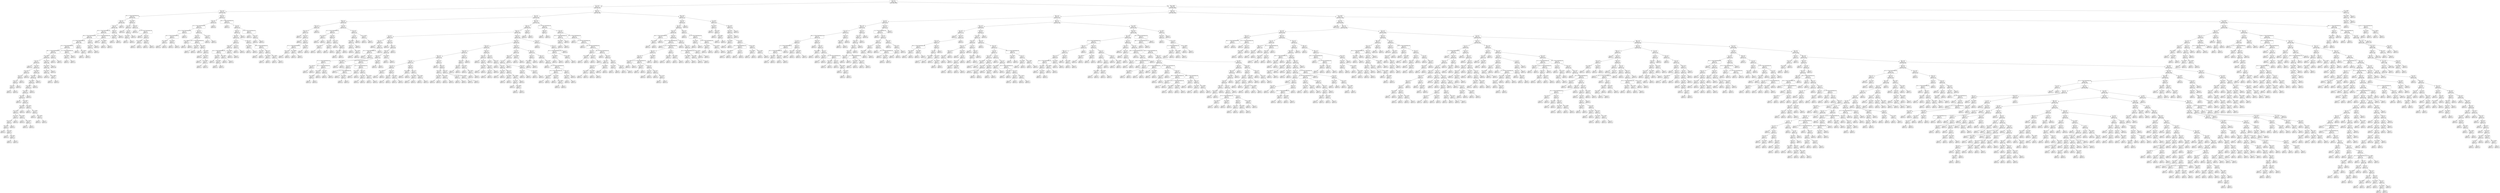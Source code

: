 digraph Tree {
node [shape=box, style="rounded", color="black", fontname=helvetica] ;
edge [fontname=helvetica] ;
0 [label="66 <= -4.1\ngini = 0.5\nsamples = 3682\nvalue = [2853, 2887]"] ;
1 [label="117 <= -5.9\ngini = 0.5\nsamples = 476\nvalue = [350, 423]"] ;
0 -> 1 [labeldistance=2.5, labelangle=45, headlabel="True"] ;
2 [label="275 <= -0.4\ngini = 0.5\nsamples = 192\nvalue = [163, 165]"] ;
1 -> 2 ;
3 [label="342 <= -1.7014117331926443e+38\ngini = 0.5\nsamples = 145\nvalue = [129, 114]"] ;
2 -> 3 ;
4 [label="278 <= 0.5\ngini = 0.5\nsamples = 113\nvalue = [89, 100]"] ;
3 -> 4 ;
5 [label="355 <= 0.7\ngini = 0.5\nsamples = 111\nvalue = [82, 100]"] ;
4 -> 5 ;
6 [label="310 <= -1.7014117331926443e+38\ngini = 0.5\nsamples = 107\nvalue = [81, 92]"] ;
5 -> 6 ;
7 [label="198 <= -1.7014117331926443e+38\ngini = 0.5\nsamples = 104\nvalue = [78, 91]"] ;
6 -> 7 ;
8 [label="2 <= -1.7014117331926443e+38\ngini = 0.5\nsamples = 100\nvalue = [77, 85]"] ;
7 -> 8 ;
9 [label="20 <= -1.7014117331926443e+38\ngini = 0.5\nsamples = 96\nvalue = [72, 83]"] ;
8 -> 9 ;
10 [label="283 <= -1.7014117331926443e+38\ngini = 0.5\nsamples = 93\nvalue = [71, 80]"] ;
9 -> 10 ;
11 [label="rain <= 660.5\ngini = 0.5\nsamples = 91\nvalue = [69, 78]"] ;
10 -> 11 ;
12 [label="rain <= 1.5\ngini = 0.4\nsamples = 63\nvalue = [65, 32]"] ;
11 -> 12 ;
13 [label="gini = 0.0\nsamples = 16\nvalue = [22, 0]"] ;
12 -> 13 ;
14 [label="rain <= 23.5\ngini = 0.5\nsamples = 47\nvalue = [43, 32]"] ;
12 -> 14 ;
15 [label="rain <= 11.5\ngini = 0.4\nsamples = 13\nvalue = [6, 14]"] ;
14 -> 15 ;
16 [label="rain <= 8.5\ngini = 0.5\nsamples = 8\nvalue = [6, 6]"] ;
15 -> 16 ;
17 [label="rain <= 7.5\ngini = 0.4\nsamples = 6\nvalue = [3, 6]"] ;
16 -> 17 ;
18 [label="rain <= 2.5\ngini = 0.5\nsamples = 5\nvalue = [3, 2]"] ;
17 -> 18 ;
19 [label="gini = 0.0\nsamples = 2\nvalue = [0, 2]"] ;
18 -> 19 ;
20 [label="gini = 0.0\nsamples = 3\nvalue = [3, 0]"] ;
18 -> 20 ;
21 [label="gini = 0.0\nsamples = 1\nvalue = [0, 4]"] ;
17 -> 21 ;
22 [label="gini = 0.0\nsamples = 2\nvalue = [3, 0]"] ;
16 -> 22 ;
23 [label="gini = 0.0\nsamples = 5\nvalue = [0, 8]"] ;
15 -> 23 ;
24 [label="rain <= 551.0\ngini = 0.4\nsamples = 34\nvalue = [37, 18]"] ;
14 -> 24 ;
25 [label="rain <= 543.0\ngini = 0.5\nsamples = 30\nvalue = [29, 18]"] ;
24 -> 25 ;
26 [label="rain <= 518.0\ngini = 0.5\nsamples = 29\nvalue = [29, 16]"] ;
25 -> 26 ;
27 [label="rain <= 467.5\ngini = 0.5\nsamples = 27\nvalue = [25, 16]"] ;
26 -> 27 ;
28 [label="rain <= 341.0\ngini = 0.5\nsamples = 25\nvalue = [25, 14]"] ;
27 -> 28 ;
29 [label="rain <= 30.0\ngini = 0.5\nsamples = 22\nvalue = [20, 14]"] ;
28 -> 29 ;
30 [label="gini = 0.0\nsamples = 2\nvalue = [3, 0]"] ;
29 -> 30 ;
31 [label="rain <= 245.5\ngini = 0.5\nsamples = 20\nvalue = [17, 14]"] ;
29 -> 31 ;
32 [label="rain <= 235.5\ngini = 0.5\nsamples = 14\nvalue = [12, 7]"] ;
31 -> 32 ;
33 [label="rain <= 156.5\ngini = 0.5\nsamples = 12\nvalue = [8, 7]"] ;
32 -> 33 ;
34 [label="rain <= 127.5\ngini = 0.5\nsamples = 8\nvalue = [7, 4]"] ;
33 -> 34 ;
35 [label="rain <= 117.5\ngini = 0.5\nsamples = 6\nvalue = [3, 4]"] ;
34 -> 35 ;
36 [label="rain <= 46.5\ngini = 0.5\nsamples = 4\nvalue = [3, 2]"] ;
35 -> 36 ;
37 [label="gini = 0.0\nsamples = 1\nvalue = [0, 1]"] ;
36 -> 37 ;
38 [label="rain <= 63.0\ngini = 0.4\nsamples = 3\nvalue = [3, 1]"] ;
36 -> 38 ;
39 [label="gini = 0.0\nsamples = 1\nvalue = [2, 0]"] ;
38 -> 39 ;
40 [label="rain <= 90.0\ngini = 0.5\nsamples = 2\nvalue = [1, 1]"] ;
38 -> 40 ;
41 [label="gini = 0.0\nsamples = 1\nvalue = [0, 1]"] ;
40 -> 41 ;
42 [label="gini = 0.0\nsamples = 1\nvalue = [1, 0]"] ;
40 -> 42 ;
43 [label="gini = 0.0\nsamples = 2\nvalue = [0, 2]"] ;
35 -> 43 ;
44 [label="gini = 0.0\nsamples = 2\nvalue = [4, 0]"] ;
34 -> 44 ;
45 [label="rain <= 203.0\ngini = 0.4\nsamples = 4\nvalue = [1, 3]"] ;
33 -> 45 ;
46 [label="gini = 0.0\nsamples = 2\nvalue = [0, 2]"] ;
45 -> 46 ;
47 [label="rain <= 227.0\ngini = 0.5\nsamples = 2\nvalue = [1, 1]"] ;
45 -> 47 ;
48 [label="gini = 0.0\nsamples = 1\nvalue = [1, 0]"] ;
47 -> 48 ;
49 [label="gini = 0.0\nsamples = 1\nvalue = [0, 1]"] ;
47 -> 49 ;
50 [label="gini = 0.0\nsamples = 2\nvalue = [4, 0]"] ;
32 -> 50 ;
51 [label="rain <= 260.0\ngini = 0.5\nsamples = 6\nvalue = [5, 7]"] ;
31 -> 51 ;
52 [label="gini = 0.0\nsamples = 1\nvalue = [0, 2]"] ;
51 -> 52 ;
53 [label="rain <= 296.5\ngini = 0.5\nsamples = 5\nvalue = [5, 5]"] ;
51 -> 53 ;
54 [label="gini = 0.0\nsamples = 1\nvalue = [2, 0]"] ;
53 -> 54 ;
55 [label="rain <= 328.0\ngini = 0.5\nsamples = 4\nvalue = [3, 5]"] ;
53 -> 55 ;
56 [label="gini = 0.0\nsamples = 2\nvalue = [0, 2]"] ;
55 -> 56 ;
57 [label="gini = 0.5\nsamples = 2\nvalue = [3, 3]"] ;
55 -> 57 ;
58 [label="gini = 0.0\nsamples = 3\nvalue = [5, 0]"] ;
28 -> 58 ;
59 [label="gini = 0.0\nsamples = 2\nvalue = [0, 2]"] ;
27 -> 59 ;
60 [label="gini = 0.0\nsamples = 2\nvalue = [4, 0]"] ;
26 -> 60 ;
61 [label="gini = 0.0\nsamples = 1\nvalue = [0, 2]"] ;
25 -> 61 ;
62 [label="gini = 0.0\nsamples = 4\nvalue = [8, 0]"] ;
24 -> 62 ;
63 [label="rain <= 1717.5\ngini = 0.1\nsamples = 28\nvalue = [4, 46]"] ;
11 -> 63 ;
64 [label="rain <= 1423.0\ngini = 0.3\nsamples = 14\nvalue = [4, 16]"] ;
63 -> 64 ;
65 [label="rain <= 1272.5\ngini = 0.1\nsamples = 12\nvalue = [1, 16]"] ;
64 -> 65 ;
66 [label="gini = 0.0\nsamples = 9\nvalue = [0, 13]"] ;
65 -> 66 ;
67 [label="rain <= 1283.5\ngini = 0.4\nsamples = 3\nvalue = [1, 3]"] ;
65 -> 67 ;
68 [label="gini = 0.0\nsamples = 1\nvalue = [1, 0]"] ;
67 -> 68 ;
69 [label="gini = 0.0\nsamples = 2\nvalue = [0, 3]"] ;
67 -> 69 ;
70 [label="gini = 0.0\nsamples = 2\nvalue = [3, 0]"] ;
64 -> 70 ;
71 [label="gini = 0.0\nsamples = 14\nvalue = [0, 30]"] ;
63 -> 71 ;
72 [label="rain <= 7.5\ngini = 0.5\nsamples = 2\nvalue = [2, 2]"] ;
10 -> 72 ;
73 [label="gini = 0.0\nsamples = 1\nvalue = [2, 0]"] ;
72 -> 73 ;
74 [label="gini = 0.0\nsamples = 1\nvalue = [0, 2]"] ;
72 -> 74 ;
75 [label="0 <= -1.7014117331926443e+38\ngini = 0.4\nsamples = 3\nvalue = [1, 3]"] ;
9 -> 75 ;
76 [label="rain <= 244.0\ngini = 0.5\nsamples = 2\nvalue = [1, 1]"] ;
75 -> 76 ;
77 [label="gini = 0.0\nsamples = 1\nvalue = [0, 1]"] ;
76 -> 77 ;
78 [label="gini = 0.0\nsamples = 1\nvalue = [1, 0]"] ;
76 -> 78 ;
79 [label="gini = 0.0\nsamples = 1\nvalue = [0, 2]"] ;
75 -> 79 ;
80 [label="61 <= 0.1\ngini = 0.4\nsamples = 4\nvalue = [5, 2]"] ;
8 -> 80 ;
81 [label="gini = 0.0\nsamples = 2\nvalue = [4, 0]"] ;
80 -> 81 ;
82 [label="rain <= 5215.5\ngini = 0.4\nsamples = 2\nvalue = [1, 2]"] ;
80 -> 82 ;
83 [label="gini = 0.0\nsamples = 1\nvalue = [1, 0]"] ;
82 -> 83 ;
84 [label="gini = 0.0\nsamples = 1\nvalue = [0, 2]"] ;
82 -> 84 ;
85 [label="15 <= -0.6\ngini = 0.2\nsamples = 4\nvalue = [1, 6]"] ;
7 -> 85 ;
86 [label="rain <= 107.0\ngini = 0.3\nsamples = 2\nvalue = [1, 4]"] ;
85 -> 86 ;
87 [label="gini = 0.0\nsamples = 1\nvalue = [1, 0]"] ;
86 -> 87 ;
88 [label="gini = 0.0\nsamples = 1\nvalue = [0, 4]"] ;
86 -> 88 ;
89 [label="gini = 0.0\nsamples = 2\nvalue = [0, 2]"] ;
85 -> 89 ;
90 [label="111 <= -1.7014117331926443e+38\ngini = 0.4\nsamples = 3\nvalue = [3, 1]"] ;
6 -> 90 ;
91 [label="gini = 0.0\nsamples = 1\nvalue = [1, 0]"] ;
90 -> 91 ;
92 [label="rain <= 3862.5\ngini = 0.4\nsamples = 2\nvalue = [2, 1]"] ;
90 -> 92 ;
93 [label="gini = 0.0\nsamples = 1\nvalue = [2, 0]"] ;
92 -> 93 ;
94 [label="gini = 0.0\nsamples = 1\nvalue = [0, 1]"] ;
92 -> 94 ;
95 [label="396 <= 1.2\ngini = 0.2\nsamples = 4\nvalue = [1, 8]"] ;
5 -> 95 ;
96 [label="rain <= 1819.5\ngini = 0.3\nsamples = 2\nvalue = [1, 4]"] ;
95 -> 96 ;
97 [label="gini = 0.0\nsamples = 1\nvalue = [1, 0]"] ;
96 -> 97 ;
98 [label="gini = 0.0\nsamples = 1\nvalue = [0, 4]"] ;
96 -> 98 ;
99 [label="gini = 0.0\nsamples = 2\nvalue = [0, 4]"] ;
95 -> 99 ;
100 [label="gini = 0.0\nsamples = 2\nvalue = [7, 0]"] ;
4 -> 100 ;
101 [label="rain <= 423.5\ngini = 0.4\nsamples = 32\nvalue = [40, 14]"] ;
3 -> 101 ;
102 [label="37 <= -2.5\ngini = 0.1\nsamples = 19\nvalue = [36, 1]"] ;
101 -> 102 ;
103 [label="gini = 0.0\nsamples = 15\nvalue = [33, 0]"] ;
102 -> 103 ;
104 [label="4 <= -0.5\ngini = 0.4\nsamples = 4\nvalue = [3, 1]"] ;
102 -> 104 ;
105 [label="rain <= 24.5\ngini = 0.5\nsamples = 2\nvalue = [1, 1]"] ;
104 -> 105 ;
106 [label="gini = 0.0\nsamples = 1\nvalue = [1, 0]"] ;
105 -> 106 ;
107 [label="gini = 0.0\nsamples = 1\nvalue = [0, 1]"] ;
105 -> 107 ;
108 [label="gini = 0.0\nsamples = 2\nvalue = [2, 0]"] ;
104 -> 108 ;
109 [label="375 <= 0.0\ngini = 0.4\nsamples = 13\nvalue = [4, 13]"] ;
101 -> 109 ;
110 [label="gini = 0.0\nsamples = 8\nvalue = [0, 10]"] ;
109 -> 110 ;
111 [label="281 <= -1.7014117331926443e+38\ngini = 0.5\nsamples = 5\nvalue = [4, 3]"] ;
109 -> 111 ;
112 [label="gini = 0.0\nsamples = 1\nvalue = [0, 1]"] ;
111 -> 112 ;
113 [label="391 <= 6.2\ngini = 0.4\nsamples = 4\nvalue = [4, 2]"] ;
111 -> 113 ;
114 [label="rain <= 1278.5\ngini = 0.4\nsamples = 2\nvalue = [2, 1]"] ;
113 -> 114 ;
115 [label="gini = 0.0\nsamples = 1\nvalue = [0, 1]"] ;
114 -> 115 ;
116 [label="gini = 0.0\nsamples = 1\nvalue = [2, 0]"] ;
114 -> 116 ;
117 [label="rain <= 991.5\ngini = 0.4\nsamples = 2\nvalue = [2, 1]"] ;
113 -> 117 ;
118 [label="gini = 0.0\nsamples = 1\nvalue = [0, 1]"] ;
117 -> 118 ;
119 [label="gini = 0.0\nsamples = 1\nvalue = [2, 0]"] ;
117 -> 119 ;
120 [label="209 <= -0.1\ngini = 0.5\nsamples = 47\nvalue = [34, 51]"] ;
2 -> 120 ;
121 [label="302 <= 0.5\ngini = 0.4\nsamples = 23\nvalue = [16, 32]"] ;
120 -> 121 ;
122 [label="93 <= -1.7014117331926443e+38\ngini = 0.5\nsamples = 18\nvalue = [16, 24]"] ;
121 -> 122 ;
123 [label="103 <= -1.7014117331926443e+38\ngini = 0.5\nsamples = 5\nvalue = [6, 5]"] ;
122 -> 123 ;
124 [label="162 <= -1.7014117331926443e+38\ngini = 0.5\nsamples = 4\nvalue = [5, 5]"] ;
123 -> 124 ;
125 [label="rain <= 435.5\ngini = 0.5\nsamples = 2\nvalue = [3, 3]"] ;
124 -> 125 ;
126 [label="gini = 0.0\nsamples = 1\nvalue = [3, 0]"] ;
125 -> 126 ;
127 [label="gini = 0.0\nsamples = 1\nvalue = [0, 3]"] ;
125 -> 127 ;
128 [label="rain <= 357.0\ngini = 0.5\nsamples = 2\nvalue = [2, 2]"] ;
124 -> 128 ;
129 [label="gini = 0.0\nsamples = 1\nvalue = [0, 2]"] ;
128 -> 129 ;
130 [label="gini = 0.0\nsamples = 1\nvalue = [2, 0]"] ;
128 -> 130 ;
131 [label="gini = 0.0\nsamples = 1\nvalue = [1, 0]"] ;
123 -> 131 ;
132 [label="53 <= 1.2\ngini = 0.5\nsamples = 13\nvalue = [10, 19]"] ;
122 -> 132 ;
133 [label="202 <= 0.1\ngini = 0.5\nsamples = 11\nvalue = [8, 14]"] ;
132 -> 133 ;
134 [label="rain <= 1668.5\ngini = 0.5\nsamples = 2\nvalue = [2, 3]"] ;
133 -> 134 ;
135 [label="gini = 0.0\nsamples = 1\nvalue = [2, 0]"] ;
134 -> 135 ;
136 [label="gini = 0.0\nsamples = 1\nvalue = [0, 3]"] ;
134 -> 136 ;
137 [label="196 <= -1.7014117331926443e+38\ngini = 0.5\nsamples = 9\nvalue = [6, 11]"] ;
133 -> 137 ;
138 [label="rain <= 191.0\ngini = 0.4\nsamples = 2\nvalue = [1, 2]"] ;
137 -> 138 ;
139 [label="gini = 0.0\nsamples = 1\nvalue = [1, 0]"] ;
138 -> 139 ;
140 [label="gini = 0.0\nsamples = 1\nvalue = [0, 2]"] ;
138 -> 140 ;
141 [label="rain <= 94.5\ngini = 0.5\nsamples = 7\nvalue = [5, 9]"] ;
137 -> 141 ;
142 [label="gini = 0.0\nsamples = 1\nvalue = [2, 0]"] ;
141 -> 142 ;
143 [label="rain <= 495.5\ngini = 0.4\nsamples = 6\nvalue = [3, 9]"] ;
141 -> 143 ;
144 [label="gini = 0.0\nsamples = 3\nvalue = [0, 8]"] ;
143 -> 144 ;
145 [label="rain <= 674.5\ngini = 0.4\nsamples = 3\nvalue = [3, 1]"] ;
143 -> 145 ;
146 [label="gini = 0.0\nsamples = 1\nvalue = [2, 0]"] ;
145 -> 146 ;
147 [label="rain <= 1091.5\ngini = 0.5\nsamples = 2\nvalue = [1, 1]"] ;
145 -> 147 ;
148 [label="gini = 0.0\nsamples = 1\nvalue = [0, 1]"] ;
147 -> 148 ;
149 [label="gini = 0.0\nsamples = 1\nvalue = [1, 0]"] ;
147 -> 149 ;
150 [label="rain <= 277.5\ngini = 0.4\nsamples = 2\nvalue = [2, 5]"] ;
132 -> 150 ;
151 [label="gini = 0.0\nsamples = 1\nvalue = [0, 5]"] ;
150 -> 151 ;
152 [label="gini = 0.0\nsamples = 1\nvalue = [2, 0]"] ;
150 -> 152 ;
153 [label="gini = 0.0\nsamples = 5\nvalue = [0, 8]"] ;
121 -> 153 ;
154 [label="248 <= -1.7014117331926443e+38\ngini = 0.5\nsamples = 24\nvalue = [18, 19]"] ;
120 -> 154 ;
155 [label="gini = 0.0\nsamples = 1\nvalue = [2, 0]"] ;
154 -> 155 ;
156 [label="49 <= 0.4\ngini = 0.5\nsamples = 23\nvalue = [16, 19]"] ;
154 -> 156 ;
157 [label="108 <= 7.5\ngini = 0.5\nsamples = 20\nvalue = [12, 17]"] ;
156 -> 157 ;
158 [label="226 <= 0.9\ngini = 0.5\nsamples = 19\nvalue = [12, 16]"] ;
157 -> 158 ;
159 [label="30 <= 7.5\ngini = 0.5\nsamples = 11\nvalue = [8, 12]"] ;
158 -> 159 ;
160 [label="293 <= 0.9\ngini = 0.5\nsamples = 9\nvalue = [7, 10]"] ;
159 -> 160 ;
161 [label="142 <= -1.7014117331926443e+38\ngini = 0.5\nsamples = 6\nvalue = [4, 6]"] ;
160 -> 161 ;
162 [label="rain <= 20.0\ngini = 0.5\nsamples = 4\nvalue = [2, 3]"] ;
161 -> 162 ;
163 [label="gini = 0.0\nsamples = 1\nvalue = [1, 0]"] ;
162 -> 163 ;
164 [label="rain <= 556.5\ngini = 0.4\nsamples = 3\nvalue = [1, 3]"] ;
162 -> 164 ;
165 [label="gini = 0.0\nsamples = 2\nvalue = [0, 3]"] ;
164 -> 165 ;
166 [label="gini = 0.0\nsamples = 1\nvalue = [1, 0]"] ;
164 -> 166 ;
167 [label="rain <= 651.0\ngini = 0.5\nsamples = 2\nvalue = [2, 3]"] ;
161 -> 167 ;
168 [label="gini = 0.0\nsamples = 1\nvalue = [0, 3]"] ;
167 -> 168 ;
169 [label="gini = 0.0\nsamples = 1\nvalue = [2, 0]"] ;
167 -> 169 ;
170 [label="rain <= 5333.5\ngini = 0.5\nsamples = 3\nvalue = [3, 4]"] ;
160 -> 170 ;
171 [label="gini = 0.0\nsamples = 2\nvalue = [0, 4]"] ;
170 -> 171 ;
172 [label="gini = 0.0\nsamples = 1\nvalue = [3, 0]"] ;
170 -> 172 ;
173 [label="rain <= 21.5\ngini = 0.4\nsamples = 2\nvalue = [1, 2]"] ;
159 -> 173 ;
174 [label="gini = 0.0\nsamples = 1\nvalue = [1, 0]"] ;
173 -> 174 ;
175 [label="gini = 0.0\nsamples = 1\nvalue = [0, 2]"] ;
173 -> 175 ;
176 [label="347 <= 1.7\ngini = 0.5\nsamples = 8\nvalue = [4, 4]"] ;
158 -> 176 ;
177 [label="rain <= 2256.5\ngini = 0.5\nsamples = 2\nvalue = [1, 1]"] ;
176 -> 177 ;
178 [label="gini = 0.0\nsamples = 1\nvalue = [1, 0]"] ;
177 -> 178 ;
179 [label="gini = 0.0\nsamples = 1\nvalue = [0, 1]"] ;
177 -> 179 ;
180 [label="68 <= -1.7014117331926443e+38\ngini = 0.5\nsamples = 6\nvalue = [3, 3]"] ;
176 -> 180 ;
181 [label="rain <= 99.5\ngini = 0.5\nsamples = 2\nvalue = [1, 1]"] ;
180 -> 181 ;
182 [label="gini = 0.0\nsamples = 1\nvalue = [0, 1]"] ;
181 -> 182 ;
183 [label="gini = 0.0\nsamples = 1\nvalue = [1, 0]"] ;
181 -> 183 ;
184 [label="296 <= 3.4\ngini = 0.5\nsamples = 4\nvalue = [2, 2]"] ;
180 -> 184 ;
185 [label="rain <= 2312.0\ngini = 0.5\nsamples = 2\nvalue = [1, 1]"] ;
184 -> 185 ;
186 [label="gini = 0.0\nsamples = 1\nvalue = [1, 0]"] ;
185 -> 186 ;
187 [label="gini = 0.0\nsamples = 1\nvalue = [0, 1]"] ;
185 -> 187 ;
188 [label="rain <= 283.5\ngini = 0.5\nsamples = 2\nvalue = [1, 1]"] ;
184 -> 188 ;
189 [label="gini = 0.0\nsamples = 1\nvalue = [1, 0]"] ;
188 -> 189 ;
190 [label="gini = 0.0\nsamples = 1\nvalue = [0, 1]"] ;
188 -> 190 ;
191 [label="gini = 0.0\nsamples = 1\nvalue = [0, 1]"] ;
157 -> 191 ;
192 [label="170 <= -1.7014117331926443e+38\ngini = 0.4\nsamples = 3\nvalue = [4, 2]"] ;
156 -> 192 ;
193 [label="gini = 0.0\nsamples = 1\nvalue = [1, 0]"] ;
192 -> 193 ;
194 [label="rain <= 4.0\ngini = 0.5\nsamples = 2\nvalue = [3, 2]"] ;
192 -> 194 ;
195 [label="gini = 0.0\nsamples = 1\nvalue = [3, 0]"] ;
194 -> 195 ;
196 [label="gini = 0.0\nsamples = 1\nvalue = [0, 2]"] ;
194 -> 196 ;
197 [label="385 <= 1.3\ngini = 0.5\nsamples = 284\nvalue = [187, 258]"] ;
1 -> 197 ;
198 [label="38 <= -5.4\ngini = 0.5\nsamples = 213\nvalue = [134, 209]"] ;
197 -> 198 ;
199 [label="386 <= -4.2\ngini = 0.4\nsamples = 43\nvalue = [18, 54]"] ;
198 -> 199 ;
200 [label="295 <= -5.0\ngini = 0.2\nsamples = 18\nvalue = [4, 31]"] ;
199 -> 200 ;
201 [label="362 <= -5.8\ngini = 0.4\nsamples = 10\nvalue = [4, 12]"] ;
200 -> 201 ;
202 [label="gini = 0.0\nsamples = 1\nvalue = [1, 0]"] ;
201 -> 202 ;
203 [label="261 <= -5.3\ngini = 0.3\nsamples = 9\nvalue = [3, 12]"] ;
201 -> 203 ;
204 [label="gini = 0.0\nsamples = 3\nvalue = [0, 4]"] ;
203 -> 204 ;
205 [label="211 <= -5.1\ngini = 0.4\nsamples = 6\nvalue = [3, 8]"] ;
203 -> 205 ;
206 [label="377 <= -1.7014117331926443e+38\ngini = 0.4\nsamples = 4\nvalue = [2, 4]"] ;
205 -> 206 ;
207 [label="rain <= 76.0\ngini = 0.4\nsamples = 2\nvalue = [1, 2]"] ;
206 -> 207 ;
208 [label="gini = 0.0\nsamples = 1\nvalue = [1, 0]"] ;
207 -> 208 ;
209 [label="gini = 0.0\nsamples = 1\nvalue = [0, 2]"] ;
207 -> 209 ;
210 [label="rain <= 2649.5\ngini = 0.4\nsamples = 2\nvalue = [1, 2]"] ;
206 -> 210 ;
211 [label="gini = 0.0\nsamples = 1\nvalue = [1, 0]"] ;
210 -> 211 ;
212 [label="gini = 0.0\nsamples = 1\nvalue = [0, 2]"] ;
210 -> 212 ;
213 [label="rain <= 928.0\ngini = 0.3\nsamples = 2\nvalue = [1, 4]"] ;
205 -> 213 ;
214 [label="gini = 0.0\nsamples = 1\nvalue = [1, 0]"] ;
213 -> 214 ;
215 [label="gini = 0.0\nsamples = 1\nvalue = [0, 4]"] ;
213 -> 215 ;
216 [label="gini = 0.0\nsamples = 8\nvalue = [0, 19]"] ;
200 -> 216 ;
217 [label="64 <= -4.2\ngini = 0.5\nsamples = 25\nvalue = [14, 23]"] ;
199 -> 217 ;
218 [label="16 <= -1.7014117331926443e+38\ngini = 0.5\nsamples = 12\nvalue = [8, 8]"] ;
217 -> 218 ;
219 [label="rain <= 3174.5\ngini = 0.5\nsamples = 2\nvalue = [2, 3]"] ;
218 -> 219 ;
220 [label="gini = 0.0\nsamples = 1\nvalue = [2, 0]"] ;
219 -> 220 ;
221 [label="gini = 0.0\nsamples = 1\nvalue = [0, 3]"] ;
219 -> 221 ;
222 [label="50 <= -3.8\ngini = 0.5\nsamples = 10\nvalue = [6, 5]"] ;
218 -> 222 ;
223 [label="55 <= -3.2\ngini = 0.5\nsamples = 4\nvalue = [2, 2]"] ;
222 -> 223 ;
224 [label="rain <= 3112.5\ngini = 0.5\nsamples = 2\nvalue = [1, 1]"] ;
223 -> 224 ;
225 [label="gini = 0.0\nsamples = 1\nvalue = [1, 0]"] ;
224 -> 225 ;
226 [label="gini = 0.0\nsamples = 1\nvalue = [0, 1]"] ;
224 -> 226 ;
227 [label="rain <= 629.0\ngini = 0.5\nsamples = 2\nvalue = [1, 1]"] ;
223 -> 227 ;
228 [label="gini = 0.0\nsamples = 1\nvalue = [1, 0]"] ;
227 -> 228 ;
229 [label="gini = 0.0\nsamples = 1\nvalue = [0, 1]"] ;
227 -> 229 ;
230 [label="rain <= 177.0\ngini = 0.5\nsamples = 6\nvalue = [4, 3]"] ;
222 -> 230 ;
231 [label="gini = 0.0\nsamples = 2\nvalue = [3, 0]"] ;
230 -> 231 ;
232 [label="rain <= 433.0\ngini = 0.4\nsamples = 4\nvalue = [1, 3]"] ;
230 -> 232 ;
233 [label="rain <= 367.5\ngini = 0.5\nsamples = 2\nvalue = [1, 1]"] ;
232 -> 233 ;
234 [label="gini = 0.0\nsamples = 1\nvalue = [0, 1]"] ;
233 -> 234 ;
235 [label="gini = 0.0\nsamples = 1\nvalue = [1, 0]"] ;
233 -> 235 ;
236 [label="gini = 0.0\nsamples = 2\nvalue = [0, 2]"] ;
232 -> 236 ;
237 [label="182 <= 0.4\ngini = 0.4\nsamples = 13\nvalue = [6, 15]"] ;
217 -> 237 ;
238 [label="3 <= -2.4\ngini = 0.4\nsamples = 11\nvalue = [4, 13]"] ;
237 -> 238 ;
239 [label="rain <= 301.0\ngini = 0.4\nsamples = 10\nvalue = [4, 11]"] ;
238 -> 239 ;
240 [label="270 <= -1.7\ngini = 0.3\nsamples = 8\nvalue = [2, 11]"] ;
239 -> 240 ;
241 [label="gini = 0.0\nsamples = 2\nvalue = [0, 3]"] ;
240 -> 241 ;
242 [label="rain <= 150.5\ngini = 0.3\nsamples = 6\nvalue = [2, 8]"] ;
240 -> 242 ;
243 [label="gini = 0.0\nsamples = 2\nvalue = [2, 0]"] ;
242 -> 243 ;
244 [label="gini = 0.0\nsamples = 4\nvalue = [0, 8]"] ;
242 -> 244 ;
245 [label="gini = 0.0\nsamples = 2\nvalue = [2, 0]"] ;
239 -> 245 ;
246 [label="gini = 0.0\nsamples = 1\nvalue = [0, 2]"] ;
238 -> 246 ;
247 [label="rain <= 1157.5\ngini = 0.5\nsamples = 2\nvalue = [2, 2]"] ;
237 -> 247 ;
248 [label="gini = 0.0\nsamples = 1\nvalue = [2, 0]"] ;
247 -> 248 ;
249 [label="gini = 0.0\nsamples = 1\nvalue = [0, 2]"] ;
247 -> 249 ;
250 [label="289 <= -0.6\ngini = 0.5\nsamples = 170\nvalue = [116, 155]"] ;
198 -> 250 ;
251 [label="200 <= 1.0\ngini = 0.5\nsamples = 136\nvalue = [100, 117]"] ;
250 -> 251 ;
252 [label="394 <= -5.1\ngini = 0.5\nsamples = 134\nvalue = [94, 116]"] ;
251 -> 252 ;
253 [label="12 <= -5.2\ngini = 0.5\nsamples = 36\nvalue = [21, 37]"] ;
252 -> 253 ;
254 [label="99 <= -4.4\ngini = 0.5\nsamples = 16\nvalue = [13, 13]"] ;
253 -> 254 ;
255 [label="gini = 0.0\nsamples = 1\nvalue = [2, 0]"] ;
254 -> 255 ;
256 [label="384 <= 1.0\ngini = 0.5\nsamples = 15\nvalue = [11, 13]"] ;
254 -> 256 ;
257 [label="119 <= -1.7014117331926443e+38\ngini = 0.5\nsamples = 14\nvalue = [10, 13]"] ;
256 -> 257 ;
258 [label="gini = 0.0\nsamples = 1\nvalue = [0, 1]"] ;
257 -> 258 ;
259 [label="346 <= -0.7\ngini = 0.5\nsamples = 13\nvalue = [10, 12]"] ;
257 -> 259 ;
260 [label="277 <= -1.7014117331926443e+38\ngini = 0.5\nsamples = 8\nvalue = [7, 7]"] ;
259 -> 260 ;
261 [label="rain <= 425.0\ngini = 0.5\nsamples = 2\nvalue = [2, 2]"] ;
260 -> 261 ;
262 [label="gini = 0.0\nsamples = 1\nvalue = [2, 0]"] ;
261 -> 262 ;
263 [label="gini = 0.0\nsamples = 1\nvalue = [0, 2]"] ;
261 -> 263 ;
264 [label="260 <= -1.7014117331926443e+38\ngini = 0.5\nsamples = 6\nvalue = [5, 5]"] ;
260 -> 264 ;
265 [label="rain <= 477.0\ngini = 0.5\nsamples = 4\nvalue = [3, 3]"] ;
264 -> 265 ;
266 [label="rain <= 305.5\ngini = 0.4\nsamples = 2\nvalue = [1, 3]"] ;
265 -> 266 ;
267 [label="gini = 0.0\nsamples = 1\nvalue = [1, 0]"] ;
266 -> 267 ;
268 [label="gini = 0.0\nsamples = 1\nvalue = [0, 3]"] ;
266 -> 268 ;
269 [label="gini = 0.0\nsamples = 2\nvalue = [2, 0]"] ;
265 -> 269 ;
270 [label="rain <= 8.0\ngini = 0.5\nsamples = 2\nvalue = [2, 2]"] ;
264 -> 270 ;
271 [label="gini = 0.0\nsamples = 1\nvalue = [0, 2]"] ;
270 -> 271 ;
272 [label="gini = 0.0\nsamples = 1\nvalue = [2, 0]"] ;
270 -> 272 ;
273 [label="rain <= 3537.0\ngini = 0.5\nsamples = 5\nvalue = [3, 5]"] ;
259 -> 273 ;
274 [label="gini = 0.0\nsamples = 2\nvalue = [3, 0]"] ;
273 -> 274 ;
275 [label="gini = 0.0\nsamples = 3\nvalue = [0, 5]"] ;
273 -> 275 ;
276 [label="gini = 0.0\nsamples = 1\nvalue = [1, 0]"] ;
256 -> 276 ;
277 [label="118 <= -4.9\ngini = 0.4\nsamples = 20\nvalue = [8, 24]"] ;
253 -> 277 ;
278 [label="gini = 0.0\nsamples = 4\nvalue = [0, 6]"] ;
277 -> 278 ;
279 [label="345 <= -1.3\ngini = 0.4\nsamples = 16\nvalue = [8, 18]"] ;
277 -> 279 ;
280 [label="258 <= 0.3\ngini = 0.4\nsamples = 15\nvalue = [8, 16]"] ;
279 -> 280 ;
281 [label="128 <= -4.4\ngini = 0.4\nsamples = 13\nvalue = [7, 15]"] ;
280 -> 281 ;
282 [label="26 <= -1.7014117331926443e+38\ngini = 0.4\nsamples = 10\nvalue = [5, 10]"] ;
281 -> 282 ;
283 [label="rain <= 8.5\ngini = 0.4\nsamples = 4\nvalue = [2, 4]"] ;
282 -> 283 ;
284 [label="gini = 0.0\nsamples = 1\nvalue = [1, 0]"] ;
283 -> 284 ;
285 [label="72 <= -1.7014117331926443e+38\ngini = 0.3\nsamples = 3\nvalue = [1, 4]"] ;
283 -> 285 ;
286 [label="gini = 0.0\nsamples = 1\nvalue = [0, 2]"] ;
285 -> 286 ;
287 [label="rain <= 313.5\ngini = 0.4\nsamples = 2\nvalue = [1, 2]"] ;
285 -> 287 ;
288 [label="gini = 0.0\nsamples = 1\nvalue = [0, 2]"] ;
287 -> 288 ;
289 [label="gini = 0.0\nsamples = 1\nvalue = [1, 0]"] ;
287 -> 289 ;
290 [label="182 <= -1.7014117331926443e+38\ngini = 0.4\nsamples = 6\nvalue = [3, 6]"] ;
282 -> 290 ;
291 [label="rain <= 411.5\ngini = 0.4\nsamples = 2\nvalue = [1, 2]"] ;
290 -> 291 ;
292 [label="gini = 0.0\nsamples = 1\nvalue = [1, 0]"] ;
291 -> 292 ;
293 [label="gini = 0.0\nsamples = 1\nvalue = [0, 2]"] ;
291 -> 293 ;
294 [label="108 <= -4.8\ngini = 0.4\nsamples = 4\nvalue = [2, 4]"] ;
290 -> 294 ;
295 [label="rain <= 32.0\ngini = 0.4\nsamples = 2\nvalue = [1, 2]"] ;
294 -> 295 ;
296 [label="gini = 0.0\nsamples = 1\nvalue = [0, 2]"] ;
295 -> 296 ;
297 [label="gini = 0.0\nsamples = 1\nvalue = [1, 0]"] ;
295 -> 297 ;
298 [label="rain <= 670.5\ngini = 0.4\nsamples = 2\nvalue = [1, 2]"] ;
294 -> 298 ;
299 [label="gini = 0.0\nsamples = 1\nvalue = [1, 0]"] ;
298 -> 299 ;
300 [label="gini = 0.0\nsamples = 1\nvalue = [0, 2]"] ;
298 -> 300 ;
301 [label="rain <= 169.0\ngini = 0.4\nsamples = 3\nvalue = [2, 5]"] ;
281 -> 301 ;
302 [label="gini = 0.0\nsamples = 2\nvalue = [0, 5]"] ;
301 -> 302 ;
303 [label="gini = 0.0\nsamples = 1\nvalue = [2, 0]"] ;
301 -> 303 ;
304 [label="rain <= 2254.0\ngini = 0.5\nsamples = 2\nvalue = [1, 1]"] ;
280 -> 304 ;
305 [label="gini = 0.0\nsamples = 1\nvalue = [1, 0]"] ;
304 -> 305 ;
306 [label="gini = 0.0\nsamples = 1\nvalue = [0, 1]"] ;
304 -> 306 ;
307 [label="gini = 0.0\nsamples = 1\nvalue = [0, 2]"] ;
279 -> 307 ;
308 [label="364 <= -1.5\ngini = 0.5\nsamples = 98\nvalue = [73, 79]"] ;
252 -> 308 ;
309 [label="359 <= -4.3\ngini = 0.5\nsamples = 89\nvalue = [62, 75]"] ;
308 -> 309 ;
310 [label="178 <= -4.5\ngini = 0.5\nsamples = 56\nvalue = [43, 41]"] ;
309 -> 310 ;
311 [label="245 <= -4.8\ngini = 0.5\nsamples = 36\nvalue = [25, 31]"] ;
310 -> 311 ;
312 [label="202 <= -5.1\ngini = 0.5\nsamples = 26\nvalue = [23, 19]"] ;
311 -> 312 ;
313 [label="29 <= -5.2\ngini = 0.5\nsamples = 15\nvalue = [11, 13]"] ;
312 -> 313 ;
314 [label="22 <= -5.2\ngini = 0.5\nsamples = 9\nvalue = [6, 9]"] ;
313 -> 314 ;
315 [label="rain <= 2512.0\ngini = 0.5\nsamples = 5\nvalue = [4, 5]"] ;
314 -> 315 ;
316 [label="gini = 0.0\nsamples = 2\nvalue = [4, 0]"] ;
315 -> 316 ;
317 [label="gini = 0.0\nsamples = 3\nvalue = [0, 5]"] ;
315 -> 317 ;
318 [label="376 <= -4.9\ngini = 0.4\nsamples = 4\nvalue = [2, 4]"] ;
314 -> 318 ;
319 [label="rain <= 35.0\ngini = 0.4\nsamples = 2\nvalue = [1, 2]"] ;
318 -> 319 ;
320 [label="gini = 0.0\nsamples = 1\nvalue = [1, 0]"] ;
319 -> 320 ;
321 [label="gini = 0.0\nsamples = 1\nvalue = [0, 2]"] ;
319 -> 321 ;
322 [label="rain <= 354.0\ngini = 0.4\nsamples = 2\nvalue = [1, 2]"] ;
318 -> 322 ;
323 [label="gini = 0.0\nsamples = 1\nvalue = [1, 0]"] ;
322 -> 323 ;
324 [label="gini = 0.0\nsamples = 1\nvalue = [0, 2]"] ;
322 -> 324 ;
325 [label="259 <= -5.2\ngini = 0.5\nsamples = 6\nvalue = [5, 4]"] ;
313 -> 325 ;
326 [label="rain <= 3455.0\ngini = 0.5\nsamples = 2\nvalue = [3, 2]"] ;
325 -> 326 ;
327 [label="gini = 0.0\nsamples = 1\nvalue = [3, 0]"] ;
326 -> 327 ;
328 [label="gini = 0.0\nsamples = 1\nvalue = [0, 2]"] ;
326 -> 328 ;
329 [label="257 <= -4.7\ngini = 0.5\nsamples = 4\nvalue = [2, 2]"] ;
325 -> 329 ;
330 [label="rain <= 359.0\ngini = 0.5\nsamples = 2\nvalue = [1, 1]"] ;
329 -> 330 ;
331 [label="gini = 0.0\nsamples = 1\nvalue = [1, 0]"] ;
330 -> 331 ;
332 [label="gini = 0.0\nsamples = 1\nvalue = [0, 1]"] ;
330 -> 332 ;
333 [label="rain <= 155.5\ngini = 0.5\nsamples = 2\nvalue = [1, 1]"] ;
329 -> 333 ;
334 [label="gini = 0.0\nsamples = 1\nvalue = [0, 1]"] ;
333 -> 334 ;
335 [label="gini = 0.0\nsamples = 1\nvalue = [1, 0]"] ;
333 -> 335 ;
336 [label="166 <= -5.0\ngini = 0.4\nsamples = 11\nvalue = [12, 6]"] ;
312 -> 336 ;
337 [label="gini = 0.0\nsamples = 3\nvalue = [3, 0]"] ;
336 -> 337 ;
338 [label="382 <= -5.0\ngini = 0.5\nsamples = 8\nvalue = [9, 6]"] ;
336 -> 338 ;
339 [label="274 <= -4.9\ngini = 0.5\nsamples = 4\nvalue = [7, 4]"] ;
338 -> 339 ;
340 [label="rain <= 463.0\ngini = 0.4\nsamples = 2\nvalue = [2, 1]"] ;
339 -> 340 ;
341 [label="gini = 0.0\nsamples = 1\nvalue = [2, 0]"] ;
340 -> 341 ;
342 [label="gini = 0.0\nsamples = 1\nvalue = [0, 1]"] ;
340 -> 342 ;
343 [label="rain <= 169.5\ngini = 0.5\nsamples = 2\nvalue = [5, 3]"] ;
339 -> 343 ;
344 [label="gini = 0.0\nsamples = 1\nvalue = [5, 0]"] ;
343 -> 344 ;
345 [label="gini = 0.0\nsamples = 1\nvalue = [0, 3]"] ;
343 -> 345 ;
346 [label="216 <= -4.9\ngini = 0.5\nsamples = 4\nvalue = [2, 2]"] ;
338 -> 346 ;
347 [label="rain <= 5.0\ngini = 0.5\nsamples = 2\nvalue = [1, 1]"] ;
346 -> 347 ;
348 [label="gini = 0.0\nsamples = 1\nvalue = [1, 0]"] ;
347 -> 348 ;
349 [label="gini = 0.0\nsamples = 1\nvalue = [0, 1]"] ;
347 -> 349 ;
350 [label="rain <= 3521.5\ngini = 0.5\nsamples = 2\nvalue = [1, 1]"] ;
346 -> 350 ;
351 [label="gini = 0.0\nsamples = 1\nvalue = [1, 0]"] ;
350 -> 351 ;
352 [label="gini = 0.0\nsamples = 1\nvalue = [0, 1]"] ;
350 -> 352 ;
353 [label="224 <= -4.7\ngini = 0.2\nsamples = 10\nvalue = [2, 12]"] ;
311 -> 353 ;
354 [label="103 <= -4.8\ngini = 0.4\nsamples = 5\nvalue = [2, 5]"] ;
353 -> 354 ;
355 [label="rain <= 3.0\ngini = 0.4\nsamples = 2\nvalue = [1, 2]"] ;
354 -> 355 ;
356 [label="gini = 0.0\nsamples = 1\nvalue = [1, 0]"] ;
355 -> 356 ;
357 [label="gini = 0.0\nsamples = 1\nvalue = [0, 2]"] ;
355 -> 357 ;
358 [label="rain <= 110.5\ngini = 0.4\nsamples = 3\nvalue = [1, 3]"] ;
354 -> 358 ;
359 [label="gini = 0.0\nsamples = 1\nvalue = [0, 2]"] ;
358 -> 359 ;
360 [label="rain <= 302.5\ngini = 0.5\nsamples = 2\nvalue = [1, 1]"] ;
358 -> 360 ;
361 [label="gini = 0.0\nsamples = 1\nvalue = [1, 0]"] ;
360 -> 361 ;
362 [label="gini = 0.0\nsamples = 1\nvalue = [0, 1]"] ;
360 -> 362 ;
363 [label="gini = 0.0\nsamples = 5\nvalue = [0, 7]"] ;
353 -> 363 ;
364 [label="383 <= -4.4\ngini = 0.5\nsamples = 20\nvalue = [18, 10]"] ;
310 -> 364 ;
365 [label="243 <= -4.5\ngini = 0.3\nsamples = 10\nvalue = [13, 3]"] ;
364 -> 365 ;
366 [label="gini = 0.0\nsamples = 5\nvalue = [6, 0]"] ;
365 -> 366 ;
367 [label="304 <= -4.4\ngini = 0.4\nsamples = 5\nvalue = [7, 3]"] ;
365 -> 367 ;
368 [label="rain <= 381.0\ngini = 0.4\nsamples = 2\nvalue = [2, 1]"] ;
367 -> 368 ;
369 [label="gini = 0.0\nsamples = 1\nvalue = [2, 0]"] ;
368 -> 369 ;
370 [label="gini = 0.0\nsamples = 1\nvalue = [0, 1]"] ;
368 -> 370 ;
371 [label="rain <= 6.0\ngini = 0.4\nsamples = 3\nvalue = [5, 2]"] ;
367 -> 371 ;
372 [label="rain <= 2.0\ngini = 0.5\nsamples = 2\nvalue = [2, 2]"] ;
371 -> 372 ;
373 [label="gini = 0.0\nsamples = 1\nvalue = [2, 0]"] ;
372 -> 373 ;
374 [label="gini = 0.0\nsamples = 1\nvalue = [0, 2]"] ;
372 -> 374 ;
375 [label="gini = 0.0\nsamples = 1\nvalue = [3, 0]"] ;
371 -> 375 ;
376 [label="29 <= -4.6\ngini = 0.5\nsamples = 10\nvalue = [5, 7]"] ;
364 -> 376 ;
377 [label="gini = 0.0\nsamples = 1\nvalue = [1, 0]"] ;
376 -> 377 ;
378 [label="138 <= -4.5\ngini = 0.5\nsamples = 9\nvalue = [4, 7]"] ;
376 -> 378 ;
379 [label="gini = 0.0\nsamples = 1\nvalue = [0, 1]"] ;
378 -> 379 ;
380 [label="23 <= -4.5\ngini = 0.5\nsamples = 8\nvalue = [4, 6]"] ;
378 -> 380 ;
381 [label="rain <= 617.0\ngini = 0.5\nsamples = 2\nvalue = [1, 1]"] ;
380 -> 381 ;
382 [label="gini = 0.0\nsamples = 1\nvalue = [1, 0]"] ;
381 -> 382 ;
383 [label="gini = 0.0\nsamples = 1\nvalue = [0, 1]"] ;
381 -> 383 ;
384 [label="389 <= -4.4\ngini = 0.5\nsamples = 6\nvalue = [3, 5]"] ;
380 -> 384 ;
385 [label="rain <= 583.0\ngini = 0.4\nsamples = 2\nvalue = [1, 2]"] ;
384 -> 385 ;
386 [label="gini = 0.0\nsamples = 1\nvalue = [1, 0]"] ;
385 -> 386 ;
387 [label="gini = 0.0\nsamples = 1\nvalue = [0, 2]"] ;
385 -> 387 ;
388 [label="rain <= 2308.5\ngini = 0.5\nsamples = 4\nvalue = [2, 3]"] ;
384 -> 388 ;
389 [label="rain <= 51.5\ngini = 0.4\nsamples = 3\nvalue = [2, 1]"] ;
388 -> 389 ;
390 [label="gini = 0.0\nsamples = 1\nvalue = [1, 0]"] ;
389 -> 390 ;
391 [label="rain <= 426.0\ngini = 0.5\nsamples = 2\nvalue = [1, 1]"] ;
389 -> 391 ;
392 [label="gini = 0.0\nsamples = 1\nvalue = [0, 1]"] ;
391 -> 392 ;
393 [label="gini = 0.0\nsamples = 1\nvalue = [1, 0]"] ;
391 -> 393 ;
394 [label="gini = 0.0\nsamples = 1\nvalue = [0, 2]"] ;
388 -> 394 ;
395 [label="340 <= -3.5\ngini = 0.5\nsamples = 33\nvalue = [19, 34]"] ;
309 -> 395 ;
396 [label="273 <= 0.3\ngini = 0.3\nsamples = 14\nvalue = [5, 20]"] ;
395 -> 396 ;
397 [label="296 <= -4.2\ngini = 0.2\nsamples = 12\nvalue = [2, 16]"] ;
396 -> 397 ;
398 [label="77 <= -4.3\ngini = 0.4\nsamples = 5\nvalue = [2, 6]"] ;
397 -> 398 ;
399 [label="gini = 0.0\nsamples = 1\nvalue = [0, 1]"] ;
398 -> 399 ;
400 [label="256 <= -4.2\ngini = 0.4\nsamples = 4\nvalue = [2, 5]"] ;
398 -> 400 ;
401 [label="rain <= 27.0\ngini = 0.4\nsamples = 2\nvalue = [1, 3]"] ;
400 -> 401 ;
402 [label="gini = 0.0\nsamples = 1\nvalue = [1, 0]"] ;
401 -> 402 ;
403 [label="gini = 0.0\nsamples = 1\nvalue = [0, 3]"] ;
401 -> 403 ;
404 [label="rain <= 8.5\ngini = 0.4\nsamples = 2\nvalue = [1, 2]"] ;
400 -> 404 ;
405 [label="gini = 0.0\nsamples = 1\nvalue = [1, 0]"] ;
404 -> 405 ;
406 [label="gini = 0.0\nsamples = 1\nvalue = [0, 2]"] ;
404 -> 406 ;
407 [label="gini = 0.0\nsamples = 7\nvalue = [0, 10]"] ;
397 -> 407 ;
408 [label="rain <= 1443.5\ngini = 0.5\nsamples = 2\nvalue = [3, 4]"] ;
396 -> 408 ;
409 [label="gini = 0.0\nsamples = 1\nvalue = [3, 0]"] ;
408 -> 409 ;
410 [label="gini = 0.0\nsamples = 1\nvalue = [0, 4]"] ;
408 -> 410 ;
411 [label="120 <= -4.1\ngini = 0.5\nsamples = 19\nvalue = [14, 14]"] ;
395 -> 411 ;
412 [label="220 <= -3.7\ngini = 0.2\nsamples = 4\nvalue = [6, 1]"] ;
411 -> 412 ;
413 [label="rain <= 5933.5\ngini = 0.4\nsamples = 2\nvalue = [3, 1]"] ;
412 -> 413 ;
414 [label="gini = 0.0\nsamples = 1\nvalue = [3, 0]"] ;
413 -> 414 ;
415 [label="gini = 0.0\nsamples = 1\nvalue = [0, 1]"] ;
413 -> 415 ;
416 [label="gini = 0.0\nsamples = 2\nvalue = [3, 0]"] ;
412 -> 416 ;
417 [label="318 <= -2.1\ngini = 0.5\nsamples = 15\nvalue = [8, 13]"] ;
411 -> 417 ;
418 [label="gini = 0.0\nsamples = 1\nvalue = [0, 1]"] ;
417 -> 418 ;
419 [label="rain <= 47.0\ngini = 0.5\nsamples = 14\nvalue = [8, 12]"] ;
417 -> 419 ;
420 [label="gini = 0.0\nsamples = 4\nvalue = [4, 0]"] ;
419 -> 420 ;
421 [label="222 <= -1.7014117331926443e+38\ngini = 0.4\nsamples = 10\nvalue = [4, 12]"] ;
419 -> 421 ;
422 [label="29 <= -1.7014117331926443e+38\ngini = 0.5\nsamples = 5\nvalue = [3, 5]"] ;
421 -> 422 ;
423 [label="rain <= 1934.0\ngini = 0.5\nsamples = 2\nvalue = [1, 1]"] ;
422 -> 423 ;
424 [label="gini = 0.0\nsamples = 1\nvalue = [1, 0]"] ;
423 -> 424 ;
425 [label="gini = 0.0\nsamples = 1\nvalue = [0, 1]"] ;
423 -> 425 ;
426 [label="rain <= 130.5\ngini = 0.4\nsamples = 3\nvalue = [2, 4]"] ;
422 -> 426 ;
427 [label="gini = 0.0\nsamples = 1\nvalue = [0, 2]"] ;
426 -> 427 ;
428 [label="rain <= 1465.5\ngini = 0.5\nsamples = 2\nvalue = [2, 2]"] ;
426 -> 428 ;
429 [label="gini = 0.0\nsamples = 1\nvalue = [2, 0]"] ;
428 -> 429 ;
430 [label="gini = 0.0\nsamples = 1\nvalue = [0, 2]"] ;
428 -> 430 ;
431 [label="80 <= -0.2\ngini = 0.2\nsamples = 5\nvalue = [1, 7]"] ;
421 -> 431 ;
432 [label="rain <= 475.5\ngini = 0.3\nsamples = 3\nvalue = [1, 4]"] ;
431 -> 432 ;
433 [label="gini = 0.0\nsamples = 2\nvalue = [0, 4]"] ;
432 -> 433 ;
434 [label="gini = 0.0\nsamples = 1\nvalue = [1, 0]"] ;
432 -> 434 ;
435 [label="gini = 0.0\nsamples = 2\nvalue = [0, 3]"] ;
431 -> 435 ;
436 [label="274 <= -1.4\ngini = 0.4\nsamples = 9\nvalue = [11, 4]"] ;
308 -> 436 ;
437 [label="gini = 0.0\nsamples = 3\nvalue = [4, 0]"] ;
436 -> 437 ;
438 [label="92 <= -1.1\ngini = 0.5\nsamples = 6\nvalue = [7, 4]"] ;
436 -> 438 ;
439 [label="357 <= -1.7014117331926443e+38\ngini = 0.5\nsamples = 4\nvalue = [5, 4]"] ;
438 -> 439 ;
440 [label="rain <= 2924.0\ngini = 0.5\nsamples = 2\nvalue = [2, 2]"] ;
439 -> 440 ;
441 [label="gini = 0.0\nsamples = 1\nvalue = [2, 0]"] ;
440 -> 441 ;
442 [label="gini = 0.0\nsamples = 1\nvalue = [0, 2]"] ;
440 -> 442 ;
443 [label="rain <= 99.5\ngini = 0.5\nsamples = 2\nvalue = [3, 2]"] ;
439 -> 443 ;
444 [label="gini = 0.0\nsamples = 1\nvalue = [3, 0]"] ;
443 -> 444 ;
445 [label="gini = 0.0\nsamples = 1\nvalue = [0, 2]"] ;
443 -> 445 ;
446 [label="gini = 0.0\nsamples = 2\nvalue = [2, 0]"] ;
438 -> 446 ;
447 [label="rain <= 6.5\ngini = 0.2\nsamples = 2\nvalue = [6, 1]"] ;
251 -> 447 ;
448 [label="gini = 0.0\nsamples = 1\nvalue = [6, 0]"] ;
447 -> 448 ;
449 [label="gini = 0.0\nsamples = 1\nvalue = [0, 1]"] ;
447 -> 449 ;
450 [label="70 <= -1.7014117331926443e+38\ngini = 0.4\nsamples = 34\nvalue = [16, 38]"] ;
250 -> 450 ;
451 [label="298 <= 0.4\ngini = 0.4\nsamples = 4\nvalue = [3, 1]"] ;
450 -> 451 ;
452 [label="gini = 0.0\nsamples = 1\nvalue = [0, 1]"] ;
451 -> 452 ;
453 [label="gini = 0.0\nsamples = 3\nvalue = [3, 0]"] ;
451 -> 453 ;
454 [label="370 <= 0.0\ngini = 0.4\nsamples = 30\nvalue = [13, 37]"] ;
450 -> 454 ;
455 [label="179 <= -1.7014117331926443e+38\ngini = 0.2\nsamples = 6\nvalue = [1, 10]"] ;
454 -> 455 ;
456 [label="rain <= 535.5\ngini = 0.4\nsamples = 2\nvalue = [1, 3]"] ;
455 -> 456 ;
457 [label="gini = 0.0\nsamples = 1\nvalue = [1, 0]"] ;
456 -> 457 ;
458 [label="gini = 0.0\nsamples = 1\nvalue = [0, 3]"] ;
456 -> 458 ;
459 [label="gini = 0.0\nsamples = 4\nvalue = [0, 7]"] ;
455 -> 459 ;
460 [label="57 <= -1.7014117331926443e+38\ngini = 0.4\nsamples = 24\nvalue = [12, 27]"] ;
454 -> 460 ;
461 [label="gini = 0.0\nsamples = 1\nvalue = [1, 0]"] ;
460 -> 461 ;
462 [label="29 <= -1.7014117331926443e+38\ngini = 0.4\nsamples = 23\nvalue = [11, 27]"] ;
460 -> 462 ;
463 [label="gini = 0.0\nsamples = 2\nvalue = [0, 3]"] ;
462 -> 463 ;
464 [label="281 <= -1.7014117331926443e+38\ngini = 0.4\nsamples = 21\nvalue = [11, 24]"] ;
462 -> 464 ;
465 [label="119 <= 0.3\ngini = 0.5\nsamples = 4\nvalue = [2, 2]"] ;
464 -> 465 ;
466 [label="rain <= 2489.5\ngini = 0.5\nsamples = 2\nvalue = [1, 1]"] ;
465 -> 466 ;
467 [label="gini = 0.0\nsamples = 1\nvalue = [1, 0]"] ;
466 -> 467 ;
468 [label="gini = 0.0\nsamples = 1\nvalue = [0, 1]"] ;
466 -> 468 ;
469 [label="rain <= 271.5\ngini = 0.5\nsamples = 2\nvalue = [1, 1]"] ;
465 -> 469 ;
470 [label="gini = 0.0\nsamples = 1\nvalue = [0, 1]"] ;
469 -> 470 ;
471 [label="gini = 0.0\nsamples = 1\nvalue = [1, 0]"] ;
469 -> 471 ;
472 [label="398 <= -1.7014117331926443e+38\ngini = 0.4\nsamples = 17\nvalue = [9, 22]"] ;
464 -> 472 ;
473 [label="gini = 0.0\nsamples = 1\nvalue = [0, 1]"] ;
472 -> 473 ;
474 [label="106 <= 0.6\ngini = 0.4\nsamples = 16\nvalue = [9, 21]"] ;
472 -> 474 ;
475 [label="131 <= 1.8\ngini = 0.4\nsamples = 12\nvalue = [7, 15]"] ;
474 -> 475 ;
476 [label="136 <= 0.4\ngini = 0.4\nsamples = 4\nvalue = [3, 6]"] ;
475 -> 476 ;
477 [label="rain <= 184.0\ngini = 0.4\nsamples = 2\nvalue = [1, 2]"] ;
476 -> 477 ;
478 [label="gini = 0.0\nsamples = 1\nvalue = [0, 2]"] ;
477 -> 478 ;
479 [label="gini = 0.0\nsamples = 1\nvalue = [1, 0]"] ;
477 -> 479 ;
480 [label="rain <= 318.5\ngini = 0.4\nsamples = 2\nvalue = [2, 4]"] ;
476 -> 480 ;
481 [label="gini = 0.0\nsamples = 1\nvalue = [2, 0]"] ;
480 -> 481 ;
482 [label="gini = 0.0\nsamples = 1\nvalue = [0, 4]"] ;
480 -> 482 ;
483 [label="rain <= 2262.0\ngini = 0.4\nsamples = 8\nvalue = [4, 9]"] ;
475 -> 483 ;
484 [label="gini = 0.0\nsamples = 3\nvalue = [4, 0]"] ;
483 -> 484 ;
485 [label="gini = 0.0\nsamples = 5\nvalue = [0, 9]"] ;
483 -> 485 ;
486 [label="265 <= 1.0\ngini = 0.4\nsamples = 4\nvalue = [2, 6]"] ;
474 -> 486 ;
487 [label="rain <= 518.5\ngini = 0.4\nsamples = 2\nvalue = [1, 3]"] ;
486 -> 487 ;
488 [label="gini = 0.0\nsamples = 1\nvalue = [1, 0]"] ;
487 -> 488 ;
489 [label="gini = 0.0\nsamples = 1\nvalue = [0, 3]"] ;
487 -> 489 ;
490 [label="rain <= 5.5\ngini = 0.4\nsamples = 2\nvalue = [1, 3]"] ;
486 -> 490 ;
491 [label="gini = 0.0\nsamples = 1\nvalue = [1, 0]"] ;
490 -> 491 ;
492 [label="gini = 0.0\nsamples = 1\nvalue = [0, 3]"] ;
490 -> 492 ;
493 [label="356 <= 12.6\ngini = 0.5\nsamples = 71\nvalue = [53, 49]"] ;
197 -> 493 ;
494 [label="313 <= 9.9\ngini = 0.5\nsamples = 52\nvalue = [44, 29]"] ;
493 -> 494 ;
495 [label="83 <= 1.4\ngini = 0.5\nsamples = 47\nvalue = [38, 29]"] ;
494 -> 495 ;
496 [label="361 <= 1.2\ngini = 0.5\nsamples = 38\nvalue = [35, 20]"] ;
495 -> 496 ;
497 [label="248 <= -1.7014117331926443e+38\ngini = 0.2\nsamples = 4\nvalue = [7, 1]"] ;
496 -> 497 ;
498 [label="rain <= 1202.5\ngini = 0.4\nsamples = 2\nvalue = [2, 1]"] ;
497 -> 498 ;
499 [label="gini = 0.0\nsamples = 1\nvalue = [2, 0]"] ;
498 -> 499 ;
500 [label="gini = 0.0\nsamples = 1\nvalue = [0, 1]"] ;
498 -> 500 ;
501 [label="gini = 0.0\nsamples = 2\nvalue = [5, 0]"] ;
497 -> 501 ;
502 [label="381 <= 2.3\ngini = 0.5\nsamples = 34\nvalue = [28, 19]"] ;
496 -> 502 ;
503 [label="231 <= -1.7014117331926443e+38\ngini = 0.5\nsamples = 20\nvalue = [14, 14]"] ;
502 -> 503 ;
504 [label="gini = 0.0\nsamples = 1\nvalue = [0, 1]"] ;
503 -> 504 ;
505 [label="45 <= -1.7014117331926443e+38\ngini = 0.5\nsamples = 19\nvalue = [14, 13]"] ;
503 -> 505 ;
506 [label="343 <= 2.3\ngini = 0.5\nsamples = 15\nvalue = [10, 11]"] ;
505 -> 506 ;
507 [label="387 <= 2.0\ngini = 0.5\nsamples = 12\nvalue = [9, 9]"] ;
506 -> 507 ;
508 [label="rain <= 204.5\ngini = 0.5\nsamples = 2\nvalue = [2, 2]"] ;
507 -> 508 ;
509 [label="gini = 0.0\nsamples = 1\nvalue = [0, 2]"] ;
508 -> 509 ;
510 [label="gini = 0.0\nsamples = 1\nvalue = [2, 0]"] ;
508 -> 510 ;
511 [label="71 <= -1.7014117331926443e+38\ngini = 0.5\nsamples = 10\nvalue = [7, 7]"] ;
507 -> 511 ;
512 [label="rain <= 1153.5\ngini = 0.5\nsamples = 2\nvalue = [1, 1]"] ;
511 -> 512 ;
513 [label="gini = 0.0\nsamples = 1\nvalue = [1, 0]"] ;
512 -> 513 ;
514 [label="gini = 0.0\nsamples = 1\nvalue = [0, 1]"] ;
512 -> 514 ;
515 [label="214 <= 5.2\ngini = 0.5\nsamples = 8\nvalue = [6, 6]"] ;
511 -> 515 ;
516 [label="rain <= 1.5\ngini = 0.5\nsamples = 5\nvalue = [3, 3]"] ;
515 -> 516 ;
517 [label="gini = 0.0\nsamples = 3\nvalue = [3, 0]"] ;
516 -> 517 ;
518 [label="gini = 0.0\nsamples = 2\nvalue = [0, 3]"] ;
516 -> 518 ;
519 [label="rain <= 2.5\ngini = 0.5\nsamples = 3\nvalue = [3, 3]"] ;
515 -> 519 ;
520 [label="gini = 0.0\nsamples = 1\nvalue = [2, 0]"] ;
519 -> 520 ;
521 [label="rain <= 111.0\ngini = 0.4\nsamples = 2\nvalue = [1, 3]"] ;
519 -> 521 ;
522 [label="gini = 0.0\nsamples = 1\nvalue = [0, 3]"] ;
521 -> 522 ;
523 [label="gini = 0.0\nsamples = 1\nvalue = [1, 0]"] ;
521 -> 523 ;
524 [label="rain <= 669.0\ngini = 0.4\nsamples = 3\nvalue = [1, 2]"] ;
506 -> 524 ;
525 [label="gini = 0.0\nsamples = 1\nvalue = [1, 0]"] ;
524 -> 525 ;
526 [label="gini = 0.0\nsamples = 2\nvalue = [0, 2]"] ;
524 -> 526 ;
527 [label="7 <= 4.1\ngini = 0.4\nsamples = 4\nvalue = [4, 2]"] ;
505 -> 527 ;
528 [label="rain <= 251.5\ngini = 0.4\nsamples = 2\nvalue = [2, 1]"] ;
527 -> 528 ;
529 [label="gini = 0.0\nsamples = 1\nvalue = [2, 0]"] ;
528 -> 529 ;
530 [label="gini = 0.0\nsamples = 1\nvalue = [0, 1]"] ;
528 -> 530 ;
531 [label="rain <= 362.5\ngini = 0.4\nsamples = 2\nvalue = [2, 1]"] ;
527 -> 531 ;
532 [label="gini = 0.0\nsamples = 1\nvalue = [2, 0]"] ;
531 -> 532 ;
533 [label="gini = 0.0\nsamples = 1\nvalue = [0, 1]"] ;
531 -> 533 ;
534 [label="399 <= 4.1\ngini = 0.4\nsamples = 14\nvalue = [14, 5]"] ;
502 -> 534 ;
535 [label="gini = 0.0\nsamples = 4\nvalue = [5, 0]"] ;
534 -> 535 ;
536 [label="271 <= 11.7\ngini = 0.5\nsamples = 10\nvalue = [9, 5]"] ;
534 -> 536 ;
537 [label="83 <= -1.7014117331926443e+38\ngini = 0.5\nsamples = 8\nvalue = [6, 4]"] ;
536 -> 537 ;
538 [label="rain <= 1890.0\ngini = 0.5\nsamples = 2\nvalue = [1, 1]"] ;
537 -> 538 ;
539 [label="gini = 0.0\nsamples = 1\nvalue = [1, 0]"] ;
538 -> 539 ;
540 [label="gini = 0.0\nsamples = 1\nvalue = [0, 1]"] ;
538 -> 540 ;
541 [label="rain <= 88.0\ngini = 0.5\nsamples = 6\nvalue = [5, 3]"] ;
537 -> 541 ;
542 [label="gini = 0.0\nsamples = 4\nvalue = [5, 0]"] ;
541 -> 542 ;
543 [label="gini = 0.0\nsamples = 2\nvalue = [0, 3]"] ;
541 -> 543 ;
544 [label="rain <= 412.0\ngini = 0.4\nsamples = 2\nvalue = [3, 1]"] ;
536 -> 544 ;
545 [label="gini = 0.0\nsamples = 1\nvalue = [3, 0]"] ;
544 -> 545 ;
546 [label="gini = 0.0\nsamples = 1\nvalue = [0, 1]"] ;
544 -> 546 ;
547 [label="375 <= 2.4\ngini = 0.4\nsamples = 9\nvalue = [3, 9]"] ;
495 -> 547 ;
548 [label="gini = 0.0\nsamples = 3\nvalue = [0, 4]"] ;
547 -> 548 ;
549 [label="46 <= -1.7014117331926443e+38\ngini = 0.5\nsamples = 6\nvalue = [3, 5]"] ;
547 -> 549 ;
550 [label="rain <= 371.5\ngini = 0.5\nsamples = 2\nvalue = [1, 1]"] ;
549 -> 550 ;
551 [label="gini = 0.0\nsamples = 1\nvalue = [0, 1]"] ;
550 -> 551 ;
552 [label="gini = 0.0\nsamples = 1\nvalue = [1, 0]"] ;
550 -> 552 ;
553 [label="147 <= -1.7014117331926443e+38\ngini = 0.4\nsamples = 4\nvalue = [2, 4]"] ;
549 -> 553 ;
554 [label="rain <= 1187.5\ngini = 0.4\nsamples = 2\nvalue = [1, 2]"] ;
553 -> 554 ;
555 [label="gini = 0.0\nsamples = 1\nvalue = [1, 0]"] ;
554 -> 555 ;
556 [label="gini = 0.0\nsamples = 1\nvalue = [0, 2]"] ;
554 -> 556 ;
557 [label="rain <= 1174.0\ngini = 0.4\nsamples = 2\nvalue = [1, 2]"] ;
553 -> 557 ;
558 [label="gini = 0.0\nsamples = 1\nvalue = [1, 0]"] ;
557 -> 558 ;
559 [label="gini = 0.0\nsamples = 1\nvalue = [0, 2]"] ;
557 -> 559 ;
560 [label="gini = 0.0\nsamples = 5\nvalue = [6, 0]"] ;
494 -> 560 ;
561 [label="74 <= 13.9\ngini = 0.4\nsamples = 19\nvalue = [9, 20]"] ;
493 -> 561 ;
562 [label="rain <= 241.0\ngini = 0.2\nsamples = 5\nvalue = [1, 8]"] ;
561 -> 562 ;
563 [label="gini = 0.0\nsamples = 2\nvalue = [0, 5]"] ;
562 -> 563 ;
564 [label="312 <= 13.9\ngini = 0.4\nsamples = 3\nvalue = [1, 3]"] ;
562 -> 564 ;
565 [label="gini = 0.0\nsamples = 1\nvalue = [0, 1]"] ;
564 -> 565 ;
566 [label="rain <= 660.5\ngini = 0.4\nsamples = 2\nvalue = [1, 2]"] ;
564 -> 566 ;
567 [label="gini = 0.0\nsamples = 1\nvalue = [1, 0]"] ;
566 -> 567 ;
568 [label="gini = 0.0\nsamples = 1\nvalue = [0, 2]"] ;
566 -> 568 ;
569 [label="310 <= 16.2\ngini = 0.5\nsamples = 14\nvalue = [8, 12]"] ;
561 -> 569 ;
570 [label="122 <= 15.2\ngini = 0.5\nsamples = 11\nvalue = [8, 8]"] ;
569 -> 570 ;
571 [label="113 <= 14.0\ngini = 0.5\nsamples = 10\nvalue = [7, 8]"] ;
570 -> 571 ;
572 [label="rain <= 290.0\ngini = 0.4\nsamples = 2\nvalue = [2, 1]"] ;
571 -> 572 ;
573 [label="gini = 0.0\nsamples = 1\nvalue = [2, 0]"] ;
572 -> 573 ;
574 [label="gini = 0.0\nsamples = 1\nvalue = [0, 1]"] ;
572 -> 574 ;
575 [label="54 <= 13.9\ngini = 0.5\nsamples = 8\nvalue = [5, 7]"] ;
571 -> 575 ;
576 [label="85 <= -1.7014117331926443e+38\ngini = 0.4\nsamples = 4\nvalue = [2, 4]"] ;
575 -> 576 ;
577 [label="rain <= 369.5\ngini = 0.4\nsamples = 2\nvalue = [1, 2]"] ;
576 -> 577 ;
578 [label="gini = 0.0\nsamples = 1\nvalue = [1, 0]"] ;
577 -> 578 ;
579 [label="gini = 0.0\nsamples = 1\nvalue = [0, 2]"] ;
577 -> 579 ;
580 [label="rain <= 0.5\ngini = 0.4\nsamples = 2\nvalue = [1, 2]"] ;
576 -> 580 ;
581 [label="gini = 0.0\nsamples = 1\nvalue = [1, 0]"] ;
580 -> 581 ;
582 [label="gini = 0.0\nsamples = 1\nvalue = [0, 2]"] ;
580 -> 582 ;
583 [label="144 <= 14.8\ngini = 0.5\nsamples = 4\nvalue = [3, 3]"] ;
575 -> 583 ;
584 [label="rain <= 1182.5\ngini = 0.5\nsamples = 2\nvalue = [1, 1]"] ;
583 -> 584 ;
585 [label="gini = 0.0\nsamples = 1\nvalue = [1, 0]"] ;
584 -> 585 ;
586 [label="gini = 0.0\nsamples = 1\nvalue = [0, 1]"] ;
584 -> 586 ;
587 [label="rain <= 143.0\ngini = 0.5\nsamples = 2\nvalue = [2, 2]"] ;
583 -> 587 ;
588 [label="gini = 0.0\nsamples = 1\nvalue = [2, 0]"] ;
587 -> 588 ;
589 [label="gini = 0.0\nsamples = 1\nvalue = [0, 2]"] ;
587 -> 589 ;
590 [label="gini = 0.0\nsamples = 1\nvalue = [1, 0]"] ;
570 -> 590 ;
591 [label="gini = 0.0\nsamples = 3\nvalue = [0, 4]"] ;
569 -> 591 ;
592 [label="396 <= 148.4\ngini = 0.5\nsamples = 3206\nvalue = [2503, 2464]"] ;
0 -> 592 [labeldistance=2.5, labelangle=-45, headlabel="False"] ;
593 [label="329 <= -3.4\ngini = 0.5\nsamples = 3195\nvalue = [2500, 2453]"] ;
592 -> 593 ;
594 [label="204 <= -4.4\ngini = 0.5\nsamples = 323\nvalue = [273, 214]"] ;
593 -> 594 ;
595 [label="13 <= 1.4\ngini = 0.5\nsamples = 64\nvalue = [46, 55]"] ;
594 -> 595 ;
596 [label="399 <= -3.8\ngini = 0.4\nsamples = 44\nvalue = [22, 43]"] ;
595 -> 596 ;
597 [label="312 <= -4.0\ngini = 0.5\nsamples = 27\nvalue = [18, 19]"] ;
596 -> 597 ;
598 [label="308 <= -1.7014117331926443e+38\ngini = 0.5\nsamples = 22\nvalue = [13, 18]"] ;
597 -> 598 ;
599 [label="71 <= 0.4\ngini = 0.5\nsamples = 10\nvalue = [8, 5]"] ;
598 -> 599 ;
600 [label="4 <= -1.7014117331926443e+38\ngini = 0.4\nsamples = 6\nvalue = [6, 2]"] ;
599 -> 600 ;
601 [label="315 <= -1.7014117331926443e+38\ngini = 0.5\nsamples = 4\nvalue = [3, 2]"] ;
600 -> 601 ;
602 [label="rain <= 48.5\ngini = 0.5\nsamples = 2\nvalue = [1, 1]"] ;
601 -> 602 ;
603 [label="gini = 0.0\nsamples = 1\nvalue = [1, 0]"] ;
602 -> 603 ;
604 [label="gini = 0.0\nsamples = 1\nvalue = [0, 1]"] ;
602 -> 604 ;
605 [label="rain <= 274.0\ngini = 0.4\nsamples = 2\nvalue = [2, 1]"] ;
601 -> 605 ;
606 [label="gini = 0.0\nsamples = 1\nvalue = [2, 0]"] ;
605 -> 606 ;
607 [label="gini = 0.0\nsamples = 1\nvalue = [0, 1]"] ;
605 -> 607 ;
608 [label="gini = 0.0\nsamples = 2\nvalue = [3, 0]"] ;
600 -> 608 ;
609 [label="168 <= 1.9\ngini = 0.5\nsamples = 4\nvalue = [2, 3]"] ;
599 -> 609 ;
610 [label="rain <= 47.0\ngini = 0.5\nsamples = 2\nvalue = [1, 1]"] ;
609 -> 610 ;
611 [label="gini = 0.0\nsamples = 1\nvalue = [1, 0]"] ;
610 -> 611 ;
612 [label="gini = 0.0\nsamples = 1\nvalue = [0, 1]"] ;
610 -> 612 ;
613 [label="rain <= 315.5\ngini = 0.4\nsamples = 2\nvalue = [1, 2]"] ;
609 -> 613 ;
614 [label="gini = 0.0\nsamples = 1\nvalue = [0, 2]"] ;
613 -> 614 ;
615 [label="gini = 0.0\nsamples = 1\nvalue = [1, 0]"] ;
613 -> 615 ;
616 [label="359 <= -4.9\ngini = 0.4\nsamples = 12\nvalue = [5, 13]"] ;
598 -> 616 ;
617 [label="gini = 0.0\nsamples = 1\nvalue = [0, 2]"] ;
616 -> 617 ;
618 [label="56 <= -4.3\ngini = 0.4\nsamples = 11\nvalue = [5, 11]"] ;
616 -> 618 ;
619 [label="rain <= 1368.5\ngini = 0.5\nsamples = 2\nvalue = [1, 1]"] ;
618 -> 619 ;
620 [label="gini = 0.0\nsamples = 1\nvalue = [0, 1]"] ;
619 -> 620 ;
621 [label="gini = 0.0\nsamples = 1\nvalue = [1, 0]"] ;
619 -> 621 ;
622 [label="56 <= -3.1\ngini = 0.4\nsamples = 9\nvalue = [4, 10]"] ;
618 -> 622 ;
623 [label="rain <= 96.5\ngini = 0.4\nsamples = 2\nvalue = [1, 2]"] ;
622 -> 623 ;
624 [label="gini = 0.0\nsamples = 1\nvalue = [1, 0]"] ;
623 -> 624 ;
625 [label="gini = 0.0\nsamples = 1\nvalue = [0, 2]"] ;
623 -> 625 ;
626 [label="165 <= -1.7014117331926443e+38\ngini = 0.4\nsamples = 7\nvalue = [3, 8]"] ;
622 -> 626 ;
627 [label="rain <= 68.0\ngini = 0.4\nsamples = 2\nvalue = [1, 3]"] ;
626 -> 627 ;
628 [label="gini = 0.0\nsamples = 1\nvalue = [1, 0]"] ;
627 -> 628 ;
629 [label="gini = 0.0\nsamples = 1\nvalue = [0, 3]"] ;
627 -> 629 ;
630 [label="rain <= 3.5\ngini = 0.4\nsamples = 5\nvalue = [2, 5]"] ;
626 -> 630 ;
631 [label="gini = 0.0\nsamples = 1\nvalue = [1, 0]"] ;
630 -> 631 ;
632 [label="rain <= 159.0\ngini = 0.3\nsamples = 4\nvalue = [1, 5]"] ;
630 -> 632 ;
633 [label="gini = 0.0\nsamples = 2\nvalue = [0, 3]"] ;
632 -> 633 ;
634 [label="rain <= 743.5\ngini = 0.4\nsamples = 2\nvalue = [1, 2]"] ;
632 -> 634 ;
635 [label="gini = 0.0\nsamples = 1\nvalue = [1, 0]"] ;
634 -> 635 ;
636 [label="gini = 0.0\nsamples = 1\nvalue = [0, 2]"] ;
634 -> 636 ;
637 [label="180 <= -4.5\ngini = 0.3\nsamples = 5\nvalue = [5, 1]"] ;
597 -> 637 ;
638 [label="rain <= 427.5\ngini = 0.5\nsamples = 2\nvalue = [1, 1]"] ;
637 -> 638 ;
639 [label="gini = 0.0\nsamples = 1\nvalue = [1, 0]"] ;
638 -> 639 ;
640 [label="gini = 0.0\nsamples = 1\nvalue = [0, 1]"] ;
638 -> 640 ;
641 [label="gini = 0.0\nsamples = 3\nvalue = [4, 0]"] ;
637 -> 641 ;
642 [label="343 <= -2.2\ngini = 0.2\nsamples = 17\nvalue = [4, 24]"] ;
596 -> 642 ;
643 [label="347 <= -1.5\ngini = 0.3\nsamples = 11\nvalue = [4, 14]"] ;
642 -> 643 ;
644 [label="143 <= -1.0\ngini = 0.3\nsamples = 10\nvalue = [3, 14]"] ;
643 -> 644 ;
645 [label="344 <= -3.7\ngini = 0.4\nsamples = 7\nvalue = [3, 10]"] ;
644 -> 645 ;
646 [label="213 <= -0.3\ngini = 0.4\nsamples = 6\nvalue = [3, 9]"] ;
645 -> 646 ;
647 [label="rain <= 776.5\ngini = 0.4\nsamples = 2\nvalue = [1, 2]"] ;
646 -> 647 ;
648 [label="gini = 0.0\nsamples = 1\nvalue = [0, 2]"] ;
647 -> 648 ;
649 [label="gini = 0.0\nsamples = 1\nvalue = [1, 0]"] ;
647 -> 649 ;
650 [label="8 <= -1.7014117331926443e+38\ngini = 0.3\nsamples = 4\nvalue = [2, 7]"] ;
646 -> 650 ;
651 [label="rain <= 443.5\ngini = 0.3\nsamples = 2\nvalue = [1, 4]"] ;
650 -> 651 ;
652 [label="gini = 0.0\nsamples = 1\nvalue = [1, 0]"] ;
651 -> 652 ;
653 [label="gini = 0.0\nsamples = 1\nvalue = [0, 4]"] ;
651 -> 653 ;
654 [label="rain <= 773.0\ngini = 0.4\nsamples = 2\nvalue = [1, 3]"] ;
650 -> 654 ;
655 [label="gini = 0.0\nsamples = 1\nvalue = [1, 0]"] ;
654 -> 655 ;
656 [label="gini = 0.0\nsamples = 1\nvalue = [0, 3]"] ;
654 -> 656 ;
657 [label="gini = 0.0\nsamples = 1\nvalue = [0, 1]"] ;
645 -> 657 ;
658 [label="gini = 0.0\nsamples = 3\nvalue = [0, 4]"] ;
644 -> 658 ;
659 [label="gini = 0.0\nsamples = 1\nvalue = [1, 0]"] ;
643 -> 659 ;
660 [label="gini = 0.0\nsamples = 6\nvalue = [0, 10]"] ;
642 -> 660 ;
661 [label="276 <= 11.3\ngini = 0.4\nsamples = 20\nvalue = [24, 12]"] ;
595 -> 661 ;
662 [label="2 <= -1.7014117331926443e+38\ngini = 0.4\nsamples = 19\nvalue = [24, 10]"] ;
661 -> 662 ;
663 [label="gini = 0.0\nsamples = 1\nvalue = [0, 3]"] ;
662 -> 663 ;
664 [label="10 <= 5.5\ngini = 0.3\nsamples = 18\nvalue = [24, 7]"] ;
662 -> 664 ;
665 [label="68 <= 1.7\ngini = 0.4\nsamples = 12\nvalue = [14, 6]"] ;
664 -> 665 ;
666 [label="153 <= 0.7\ngini = 0.2\nsamples = 4\nvalue = [8, 1]"] ;
665 -> 666 ;
667 [label="rain <= 226.0\ngini = 0.3\nsamples = 2\nvalue = [4, 1]"] ;
666 -> 667 ;
668 [label="gini = 0.0\nsamples = 1\nvalue = [0, 1]"] ;
667 -> 668 ;
669 [label="gini = 0.0\nsamples = 1\nvalue = [4, 0]"] ;
667 -> 669 ;
670 [label="gini = 0.0\nsamples = 2\nvalue = [4, 0]"] ;
666 -> 670 ;
671 [label="rain <= 28.0\ngini = 0.5\nsamples = 8\nvalue = [6, 5]"] ;
665 -> 671 ;
672 [label="gini = 0.0\nsamples = 2\nvalue = [4, 0]"] ;
671 -> 672 ;
673 [label="323 <= -1.7014117331926443e+38\ngini = 0.4\nsamples = 6\nvalue = [2, 5]"] ;
671 -> 673 ;
674 [label="gini = 0.0\nsamples = 2\nvalue = [0, 2]"] ;
673 -> 674 ;
675 [label="rain <= 497.5\ngini = 0.5\nsamples = 4\nvalue = [2, 3]"] ;
673 -> 675 ;
676 [label="gini = 0.0\nsamples = 2\nvalue = [0, 3]"] ;
675 -> 676 ;
677 [label="gini = 0.0\nsamples = 2\nvalue = [2, 0]"] ;
675 -> 677 ;
678 [label="214 <= 6.5\ngini = 0.2\nsamples = 6\nvalue = [10, 1]"] ;
664 -> 678 ;
679 [label="gini = 0.0\nsamples = 2\nvalue = [4, 0]"] ;
678 -> 679 ;
680 [label="287 <= 75.1\ngini = 0.2\nsamples = 4\nvalue = [6, 1]"] ;
678 -> 680 ;
681 [label="rain <= 16.0\ngini = 0.3\nsamples = 3\nvalue = [5, 1]"] ;
680 -> 681 ;
682 [label="gini = 0.0\nsamples = 1\nvalue = [0, 1]"] ;
681 -> 682 ;
683 [label="gini = 0.0\nsamples = 2\nvalue = [5, 0]"] ;
681 -> 683 ;
684 [label="gini = 0.0\nsamples = 1\nvalue = [1, 0]"] ;
680 -> 684 ;
685 [label="gini = 0.0\nsamples = 1\nvalue = [0, 2]"] ;
661 -> 685 ;
686 [label="108 <= -1.7\ngini = 0.5\nsamples = 259\nvalue = [227, 159]"] ;
594 -> 686 ;
687 [label="307 <= -5.5\ngini = 0.4\nsamples = 94\nvalue = [98, 50]"] ;
686 -> 687 ;
688 [label="rain <= 0.5\ngini = 0.5\nsamples = 17\nvalue = [10, 16]"] ;
687 -> 688 ;
689 [label="gini = 0.0\nsamples = 3\nvalue = [5, 0]"] ;
688 -> 689 ;
690 [label="191 <= -3.9\ngini = 0.4\nsamples = 14\nvalue = [5, 16]"] ;
688 -> 690 ;
691 [label="373 <= -2.9\ngini = 0.5\nsamples = 10\nvalue = [5, 7]"] ;
690 -> 691 ;
692 [label="249 <= -1.7014117331926443e+38\ngini = 0.5\nsamples = 4\nvalue = [3, 2]"] ;
691 -> 692 ;
693 [label="rain <= 381.0\ngini = 0.4\nsamples = 2\nvalue = [2, 1]"] ;
692 -> 693 ;
694 [label="gini = 0.0\nsamples = 1\nvalue = [0, 1]"] ;
693 -> 694 ;
695 [label="gini = 0.0\nsamples = 1\nvalue = [2, 0]"] ;
693 -> 695 ;
696 [label="rain <= 68.0\ngini = 0.5\nsamples = 2\nvalue = [1, 1]"] ;
692 -> 696 ;
697 [label="gini = 0.0\nsamples = 1\nvalue = [0, 1]"] ;
696 -> 697 ;
698 [label="gini = 0.0\nsamples = 1\nvalue = [1, 0]"] ;
696 -> 698 ;
699 [label="196 <= 5.5\ngini = 0.4\nsamples = 6\nvalue = [2, 5]"] ;
691 -> 699 ;
700 [label="15 <= 0.8\ngini = 0.4\nsamples = 5\nvalue = [2, 4]"] ;
699 -> 700 ;
701 [label="rain <= 4064.5\ngini = 0.4\nsamples = 2\nvalue = [1, 2]"] ;
700 -> 701 ;
702 [label="gini = 0.0\nsamples = 1\nvalue = [1, 0]"] ;
701 -> 702 ;
703 [label="gini = 0.0\nsamples = 1\nvalue = [0, 2]"] ;
701 -> 703 ;
704 [label="rain <= 272.0\ngini = 0.4\nsamples = 3\nvalue = [1, 2]"] ;
700 -> 704 ;
705 [label="gini = 0.0\nsamples = 1\nvalue = [0, 1]"] ;
704 -> 705 ;
706 [label="rain <= 2257.0\ngini = 0.5\nsamples = 2\nvalue = [1, 1]"] ;
704 -> 706 ;
707 [label="gini = 0.0\nsamples = 1\nvalue = [1, 0]"] ;
706 -> 707 ;
708 [label="gini = 0.0\nsamples = 1\nvalue = [0, 1]"] ;
706 -> 708 ;
709 [label="gini = 0.0\nsamples = 1\nvalue = [0, 1]"] ;
699 -> 709 ;
710 [label="gini = 0.0\nsamples = 4\nvalue = [0, 9]"] ;
690 -> 710 ;
711 [label="373 <= 0.6\ngini = 0.4\nsamples = 77\nvalue = [88, 34]"] ;
687 -> 711 ;
712 [label="171 <= -3.8\ngini = 0.4\nsamples = 72\nvalue = [77, 34]"] ;
711 -> 712 ;
713 [label="84 <= -3.9\ngini = 0.3\nsamples = 29\nvalue = [33, 8]"] ;
712 -> 713 ;
714 [label="355 <= -4.1\ngini = 0.5\nsamples = 15\nvalue = [13, 7]"] ;
713 -> 714 ;
715 [label="130 <= -4.0\ngini = 0.2\nsamples = 5\nvalue = [7, 1]"] ;
714 -> 715 ;
716 [label="rain <= 56.0\ngini = 0.3\nsamples = 2\nvalue = [4, 1]"] ;
715 -> 716 ;
717 [label="gini = 0.0\nsamples = 1\nvalue = [4, 0]"] ;
716 -> 717 ;
718 [label="gini = 0.0\nsamples = 1\nvalue = [0, 1]"] ;
716 -> 718 ;
719 [label="gini = 0.0\nsamples = 3\nvalue = [3, 0]"] ;
715 -> 719 ;
720 [label="rain <= 21.5\ngini = 0.5\nsamples = 10\nvalue = [6, 6]"] ;
714 -> 720 ;
721 [label="gini = 0.0\nsamples = 3\nvalue = [3, 0]"] ;
720 -> 721 ;
722 [label="0 <= -4.2\ngini = 0.4\nsamples = 7\nvalue = [3, 6]"] ;
720 -> 722 ;
723 [label="347 <= -4.1\ngini = 0.5\nsamples = 4\nvalue = [3, 2]"] ;
722 -> 723 ;
724 [label="rain <= 187.5\ngini = 0.4\nsamples = 2\nvalue = [2, 1]"] ;
723 -> 724 ;
725 [label="gini = 0.0\nsamples = 1\nvalue = [0, 1]"] ;
724 -> 725 ;
726 [label="gini = 0.0\nsamples = 1\nvalue = [2, 0]"] ;
724 -> 726 ;
727 [label="rain <= 596.0\ngini = 0.5\nsamples = 2\nvalue = [1, 1]"] ;
723 -> 727 ;
728 [label="gini = 0.0\nsamples = 1\nvalue = [1, 0]"] ;
727 -> 728 ;
729 [label="gini = 0.0\nsamples = 1\nvalue = [0, 1]"] ;
727 -> 729 ;
730 [label="gini = 0.0\nsamples = 3\nvalue = [0, 4]"] ;
722 -> 730 ;
731 [label="37 <= -2.6\ngini = 0.1\nsamples = 14\nvalue = [20, 1]"] ;
713 -> 731 ;
732 [label="gini = 0.0\nsamples = 11\nvalue = [16, 0]"] ;
731 -> 732 ;
733 [label="86 <= -2.2\ngini = 0.3\nsamples = 3\nvalue = [4, 1]"] ;
731 -> 733 ;
734 [label="rain <= 257.5\ngini = 0.4\nsamples = 2\nvalue = [3, 1]"] ;
733 -> 734 ;
735 [label="gini = 0.0\nsamples = 1\nvalue = [0, 1]"] ;
734 -> 735 ;
736 [label="gini = 0.0\nsamples = 1\nvalue = [3, 0]"] ;
734 -> 736 ;
737 [label="gini = 0.0\nsamples = 1\nvalue = [1, 0]"] ;
733 -> 737 ;
738 [label="48 <= -3.8\ngini = 0.5\nsamples = 43\nvalue = [44, 26]"] ;
712 -> 738 ;
739 [label="gini = 0.0\nsamples = 2\nvalue = [0, 3]"] ;
738 -> 739 ;
740 [label="165 <= 0.6\ngini = 0.5\nsamples = 41\nvalue = [44, 23]"] ;
738 -> 740 ;
741 [label="24 <= -3.5\ngini = 0.4\nsamples = 31\nvalue = [37, 17]"] ;
740 -> 741 ;
742 [label="101 <= -1.9\ngini = 0.5\nsamples = 19\nvalue = [22, 12]"] ;
741 -> 742 ;
743 [label="rain <= 1091.0\ngini = 0.5\nsamples = 2\nvalue = [1, 1]"] ;
742 -> 743 ;
744 [label="gini = 0.0\nsamples = 1\nvalue = [0, 1]"] ;
743 -> 744 ;
745 [label="gini = 0.0\nsamples = 1\nvalue = [1, 0]"] ;
743 -> 745 ;
746 [label="rain <= 419.5\ngini = 0.5\nsamples = 17\nvalue = [21, 11]"] ;
742 -> 746 ;
747 [label="rain <= 10.0\ngini = 0.2\nsamples = 11\nvalue = [20, 2]"] ;
746 -> 747 ;
748 [label="gini = 0.0\nsamples = 6\nvalue = [12, 0]"] ;
747 -> 748 ;
749 [label="rain <= 113.0\ngini = 0.3\nsamples = 5\nvalue = [8, 2]"] ;
747 -> 749 ;
750 [label="gini = 0.0\nsamples = 2\nvalue = [0, 2]"] ;
749 -> 750 ;
751 [label="gini = 0.0\nsamples = 3\nvalue = [8, 0]"] ;
749 -> 751 ;
752 [label="rain <= 863.0\ngini = 0.2\nsamples = 6\nvalue = [1, 9]"] ;
746 -> 752 ;
753 [label="gini = 0.0\nsamples = 4\nvalue = [0, 8]"] ;
752 -> 753 ;
754 [label="rain <= 1336.5\ngini = 0.5\nsamples = 2\nvalue = [1, 1]"] ;
752 -> 754 ;
755 [label="gini = 0.0\nsamples = 1\nvalue = [1, 0]"] ;
754 -> 755 ;
756 [label="gini = 0.0\nsamples = 1\nvalue = [0, 1]"] ;
754 -> 756 ;
757 [label="5 <= -2.6\ngini = 0.4\nsamples = 12\nvalue = [15, 5]"] ;
741 -> 757 ;
758 [label="gini = 0.0\nsamples = 1\nvalue = [1, 0]"] ;
757 -> 758 ;
759 [label="91 <= -1.6\ngini = 0.4\nsamples = 11\nvalue = [14, 5]"] ;
757 -> 759 ;
760 [label="rain <= 1466.0\ngini = 0.4\nsamples = 2\nvalue = [2, 1]"] ;
759 -> 760 ;
761 [label="gini = 0.0\nsamples = 1\nvalue = [2, 0]"] ;
760 -> 761 ;
762 [label="gini = 0.0\nsamples = 1\nvalue = [0, 1]"] ;
760 -> 762 ;
763 [label="128 <= -1.7014117331926443e+38\ngini = 0.4\nsamples = 9\nvalue = [12, 4]"] ;
759 -> 763 ;
764 [label="rain <= 580.0\ngini = 0.4\nsamples = 2\nvalue = [3, 1]"] ;
763 -> 764 ;
765 [label="gini = 0.0\nsamples = 1\nvalue = [3, 0]"] ;
764 -> 765 ;
766 [label="gini = 0.0\nsamples = 1\nvalue = [0, 1]"] ;
764 -> 766 ;
767 [label="rain <= 2.0\ngini = 0.4\nsamples = 7\nvalue = [9, 3]"] ;
763 -> 767 ;
768 [label="rain <= 0.5\ngini = 0.4\nsamples = 2\nvalue = [1, 2]"] ;
767 -> 768 ;
769 [label="gini = 0.0\nsamples = 1\nvalue = [1, 0]"] ;
768 -> 769 ;
770 [label="gini = 0.0\nsamples = 1\nvalue = [0, 2]"] ;
768 -> 770 ;
771 [label="rain <= 1151.5\ngini = 0.2\nsamples = 5\nvalue = [8, 1]"] ;
767 -> 771 ;
772 [label="gini = 0.0\nsamples = 4\nvalue = [8, 0]"] ;
771 -> 772 ;
773 [label="gini = 0.0\nsamples = 1\nvalue = [0, 1]"] ;
771 -> 773 ;
774 [label="270 <= -1.7014117331926443e+38\ngini = 0.5\nsamples = 10\nvalue = [7, 6]"] ;
740 -> 774 ;
775 [label="rain <= 140.5\ngini = 0.5\nsamples = 6\nvalue = [5, 4]"] ;
774 -> 775 ;
776 [label="gini = 0.0\nsamples = 4\nvalue = [5, 0]"] ;
775 -> 776 ;
777 [label="gini = 0.0\nsamples = 2\nvalue = [0, 4]"] ;
775 -> 777 ;
778 [label="40 <= 7.7\ngini = 0.5\nsamples = 4\nvalue = [2, 2]"] ;
774 -> 778 ;
779 [label="rain <= 535.5\ngini = 0.5\nsamples = 2\nvalue = [1, 1]"] ;
778 -> 779 ;
780 [label="gini = 0.0\nsamples = 1\nvalue = [1, 0]"] ;
779 -> 780 ;
781 [label="gini = 0.0\nsamples = 1\nvalue = [0, 1]"] ;
779 -> 781 ;
782 [label="rain <= 184.0\ngini = 0.5\nsamples = 2\nvalue = [1, 1]"] ;
778 -> 782 ;
783 [label="gini = 0.0\nsamples = 1\nvalue = [1, 0]"] ;
782 -> 783 ;
784 [label="gini = 0.0\nsamples = 1\nvalue = [0, 1]"] ;
782 -> 784 ;
785 [label="gini = 0.0\nsamples = 5\nvalue = [11, 0]"] ;
711 -> 785 ;
786 [label="311 <= 15.8\ngini = 0.5\nsamples = 165\nvalue = [129, 109]"] ;
686 -> 786 ;
787 [label="186 <= 13.2\ngini = 0.5\nsamples = 156\nvalue = [125, 99]"] ;
786 -> 787 ;
788 [label="95 <= -0.8\ngini = 0.5\nsamples = 147\nvalue = [114, 98]"] ;
787 -> 788 ;
789 [label="75 <= -1.7014117331926443e+38\ngini = 0.4\nsamples = 34\nvalue = [33, 17]"] ;
788 -> 789 ;
790 [label="339 <= 2.9\ngini = 0.5\nsamples = 15\nvalue = [11, 11]"] ;
789 -> 790 ;
791 [label="396 <= -1.1\ngini = 0.5\nsamples = 14\nvalue = [11, 10]"] ;
790 -> 791 ;
792 [label="344 <= -1.2\ngini = 0.5\nsamples = 10\nvalue = [8, 9]"] ;
791 -> 792 ;
793 [label="324 <= -1.7014117331926443e+38\ngini = 0.5\nsamples = 8\nvalue = [7, 7]"] ;
792 -> 793 ;
794 [label="rain <= 40.5\ngini = 0.5\nsamples = 4\nvalue = [4, 4]"] ;
793 -> 794 ;
795 [label="gini = 0.0\nsamples = 1\nvalue = [0, 2]"] ;
794 -> 795 ;
796 [label="rain <= 367.5\ngini = 0.4\nsamples = 3\nvalue = [4, 2]"] ;
794 -> 796 ;
797 [label="gini = 0.0\nsamples = 2\nvalue = [4, 0]"] ;
796 -> 797 ;
798 [label="gini = 0.0\nsamples = 1\nvalue = [0, 2]"] ;
796 -> 798 ;
799 [label="rain <= 1366.0\ngini = 0.5\nsamples = 4\nvalue = [3, 3]"] ;
793 -> 799 ;
800 [label="gini = 0.0\nsamples = 2\nvalue = [3, 0]"] ;
799 -> 800 ;
801 [label="gini = 0.0\nsamples = 2\nvalue = [0, 3]"] ;
799 -> 801 ;
802 [label="rain <= 578.0\ngini = 0.4\nsamples = 2\nvalue = [1, 2]"] ;
792 -> 802 ;
803 [label="gini = 0.0\nsamples = 1\nvalue = [1, 0]"] ;
802 -> 803 ;
804 [label="gini = 0.0\nsamples = 1\nvalue = [0, 2]"] ;
802 -> 804 ;
805 [label="372 <= 0.6\ngini = 0.4\nsamples = 4\nvalue = [3, 1]"] ;
791 -> 805 ;
806 [label="gini = 0.0\nsamples = 2\nvalue = [2, 0]"] ;
805 -> 806 ;
807 [label="rain <= 108.0\ngini = 0.5\nsamples = 2\nvalue = [1, 1]"] ;
805 -> 807 ;
808 [label="gini = 0.0\nsamples = 1\nvalue = [0, 1]"] ;
807 -> 808 ;
809 [label="gini = 0.0\nsamples = 1\nvalue = [1, 0]"] ;
807 -> 809 ;
810 [label="gini = 0.0\nsamples = 1\nvalue = [0, 1]"] ;
790 -> 810 ;
811 [label="361 <= -3.5\ngini = 0.3\nsamples = 19\nvalue = [22, 6]"] ;
789 -> 811 ;
812 [label="177 <= -1.2\ngini = 0.5\nsamples = 6\nvalue = [4, 3]"] ;
811 -> 812 ;
813 [label="rain <= 58.5\ngini = 0.5\nsamples = 4\nvalue = [2, 2]"] ;
812 -> 813 ;
814 [label="gini = 0.0\nsamples = 2\nvalue = [2, 0]"] ;
813 -> 814 ;
815 [label="gini = 0.0\nsamples = 2\nvalue = [0, 2]"] ;
813 -> 815 ;
816 [label="rain <= 245.0\ngini = 0.4\nsamples = 2\nvalue = [2, 1]"] ;
812 -> 816 ;
817 [label="gini = 0.0\nsamples = 1\nvalue = [0, 1]"] ;
816 -> 817 ;
818 [label="gini = 0.0\nsamples = 1\nvalue = [2, 0]"] ;
816 -> 818 ;
819 [label="96 <= -1.1\ngini = 0.2\nsamples = 13\nvalue = [18, 3]"] ;
811 -> 819 ;
820 [label="3 <= -1.1\ngini = 0.4\nsamples = 7\nvalue = [6, 2]"] ;
819 -> 820 ;
821 [label="gini = 0.0\nsamples = 2\nvalue = [2, 0]"] ;
820 -> 821 ;
822 [label="15 <= 0.7\ngini = 0.4\nsamples = 5\nvalue = [4, 2]"] ;
820 -> 822 ;
823 [label="181 <= -0.6\ngini = 0.5\nsamples = 4\nvalue = [3, 2]"] ;
822 -> 823 ;
824 [label="rain <= 2359.5\ngini = 0.4\nsamples = 2\nvalue = [2, 1]"] ;
823 -> 824 ;
825 [label="gini = 0.0\nsamples = 1\nvalue = [2, 0]"] ;
824 -> 825 ;
826 [label="gini = 0.0\nsamples = 1\nvalue = [0, 1]"] ;
824 -> 826 ;
827 [label="rain <= 412.0\ngini = 0.5\nsamples = 2\nvalue = [1, 1]"] ;
823 -> 827 ;
828 [label="gini = 0.0\nsamples = 1\nvalue = [1, 0]"] ;
827 -> 828 ;
829 [label="gini = 0.0\nsamples = 1\nvalue = [0, 1]"] ;
827 -> 829 ;
830 [label="gini = 0.0\nsamples = 1\nvalue = [1, 0]"] ;
822 -> 830 ;
831 [label="363 <= 1.1\ngini = 0.1\nsamples = 6\nvalue = [12, 1]"] ;
819 -> 831 ;
832 [label="gini = 0.0\nsamples = 4\nvalue = [7, 0]"] ;
831 -> 832 ;
833 [label="rain <= 265.0\ngini = 0.3\nsamples = 2\nvalue = [5, 1]"] ;
831 -> 833 ;
834 [label="gini = 0.0\nsamples = 1\nvalue = [0, 1]"] ;
833 -> 834 ;
835 [label="gini = 0.0\nsamples = 1\nvalue = [5, 0]"] ;
833 -> 835 ;
836 [label="rain <= 2.5\ngini = 0.5\nsamples = 113\nvalue = [81, 81]"] ;
788 -> 836 ;
837 [label="213 <= 3.4\ngini = 0.1\nsamples = 21\nvalue = [28, 2]"] ;
836 -> 837 ;
838 [label="gini = 0.0\nsamples = 17\nvalue = [25, 0]"] ;
837 -> 838 ;
839 [label="387 <= 4.9\ngini = 0.5\nsamples = 4\nvalue = [3, 2]"] ;
837 -> 839 ;
840 [label="gini = 0.0\nsamples = 1\nvalue = [0, 1]"] ;
839 -> 840 ;
841 [label="45 <= 6.5\ngini = 0.4\nsamples = 3\nvalue = [3, 1]"] ;
839 -> 841 ;
842 [label="gini = 0.0\nsamples = 1\nvalue = [1, 0]"] ;
841 -> 842 ;
843 [label="rain <= 1.0\ngini = 0.4\nsamples = 2\nvalue = [2, 1]"] ;
841 -> 843 ;
844 [label="gini = 0.0\nsamples = 1\nvalue = [2, 0]"] ;
843 -> 844 ;
845 [label="gini = 0.0\nsamples = 1\nvalue = [0, 1]"] ;
843 -> 845 ;
846 [label="28 <= -0.0\ngini = 0.5\nsamples = 92\nvalue = [53, 79]"] ;
836 -> 846 ;
847 [label="365 <= -1.7014117331926443e+38\ngini = 0.1\nsamples = 23\nvalue = [2, 27]"] ;
846 -> 847 ;
848 [label="gini = 0.0\nsamples = 11\nvalue = [0, 16]"] ;
847 -> 848 ;
849 [label="304 <= -0.9\ngini = 0.3\nsamples = 12\nvalue = [2, 11]"] ;
847 -> 849 ;
850 [label="302 <= -1.7014117331926443e+38\ngini = 0.4\nsamples = 5\nvalue = [2, 4]"] ;
849 -> 850 ;
851 [label="gini = 0.0\nsamples = 1\nvalue = [0, 1]"] ;
850 -> 851 ;
852 [label="56 <= -0.6\ngini = 0.5\nsamples = 4\nvalue = [2, 3]"] ;
850 -> 852 ;
853 [label="rain <= 682.0\ngini = 0.5\nsamples = 2\nvalue = [1, 1]"] ;
852 -> 853 ;
854 [label="gini = 0.0\nsamples = 1\nvalue = [1, 0]"] ;
853 -> 854 ;
855 [label="gini = 0.0\nsamples = 1\nvalue = [0, 1]"] ;
853 -> 855 ;
856 [label="rain <= 34.5\ngini = 0.4\nsamples = 2\nvalue = [1, 2]"] ;
852 -> 856 ;
857 [label="gini = 0.0\nsamples = 1\nvalue = [1, 0]"] ;
856 -> 857 ;
858 [label="gini = 0.0\nsamples = 1\nvalue = [0, 2]"] ;
856 -> 858 ;
859 [label="gini = 0.0\nsamples = 7\nvalue = [0, 7]"] ;
849 -> 859 ;
860 [label="190 <= -1.7014117331926443e+38\ngini = 0.5\nsamples = 69\nvalue = [51, 52]"] ;
846 -> 860 ;
861 [label="gini = 0.0\nsamples = 4\nvalue = [0, 6]"] ;
860 -> 861 ;
862 [label="260 <= -0.1\ngini = 0.5\nsamples = 65\nvalue = [51, 46]"] ;
860 -> 862 ;
863 [label="141 <= -1.0\ngini = 0.5\nsamples = 23\nvalue = [12, 20]"] ;
862 -> 863 ;
864 [label="25 <= -1.7014117331926443e+38\ngini = 0.3\nsamples = 3\nvalue = [4, 1]"] ;
863 -> 864 ;
865 [label="gini = 0.0\nsamples = 1\nvalue = [1, 0]"] ;
864 -> 865 ;
866 [label="rain <= 569.5\ngini = 0.4\nsamples = 2\nvalue = [3, 1]"] ;
864 -> 866 ;
867 [label="gini = 0.0\nsamples = 1\nvalue = [3, 0]"] ;
866 -> 867 ;
868 [label="gini = 0.0\nsamples = 1\nvalue = [0, 1]"] ;
866 -> 868 ;
869 [label="201 <= -1.7014117331926443e+38\ngini = 0.4\nsamples = 20\nvalue = [8, 19]"] ;
863 -> 869 ;
870 [label="120 <= 0.0\ngini = 0.2\nsamples = 7\nvalue = [1, 9]"] ;
869 -> 870 ;
871 [label="rain <= 274.5\ngini = 0.4\nsamples = 2\nvalue = [1, 2]"] ;
870 -> 871 ;
872 [label="gini = 0.0\nsamples = 1\nvalue = [0, 2]"] ;
871 -> 872 ;
873 [label="gini = 0.0\nsamples = 1\nvalue = [1, 0]"] ;
871 -> 873 ;
874 [label="gini = 0.0\nsamples = 5\nvalue = [0, 7]"] ;
870 -> 874 ;
875 [label="153 <= 4.3\ngini = 0.5\nsamples = 13\nvalue = [7, 10]"] ;
869 -> 875 ;
876 [label="198 <= -1.7014117331926443e+38\ngini = 0.5\nsamples = 6\nvalue = [4, 4]"] ;
875 -> 876 ;
877 [label="rain <= 88.5\ngini = 0.5\nsamples = 2\nvalue = [2, 2]"] ;
876 -> 877 ;
878 [label="gini = 0.0\nsamples = 1\nvalue = [2, 0]"] ;
877 -> 878 ;
879 [label="gini = 0.0\nsamples = 1\nvalue = [0, 2]"] ;
877 -> 879 ;
880 [label="216 <= -1.7014117331926443e+38\ngini = 0.5\nsamples = 4\nvalue = [2, 2]"] ;
876 -> 880 ;
881 [label="rain <= 1803.5\ngini = 0.5\nsamples = 2\nvalue = [1, 1]"] ;
880 -> 881 ;
882 [label="gini = 0.0\nsamples = 1\nvalue = [1, 0]"] ;
881 -> 882 ;
883 [label="gini = 0.0\nsamples = 1\nvalue = [0, 1]"] ;
881 -> 883 ;
884 [label="rain <= 858.0\ngini = 0.5\nsamples = 2\nvalue = [1, 1]"] ;
880 -> 884 ;
885 [label="gini = 0.0\nsamples = 1\nvalue = [0, 1]"] ;
884 -> 885 ;
886 [label="gini = 0.0\nsamples = 1\nvalue = [1, 0]"] ;
884 -> 886 ;
887 [label="396 <= -1.7014117331926443e+38\ngini = 0.4\nsamples = 7\nvalue = [3, 6]"] ;
875 -> 887 ;
888 [label="rain <= 513.5\ngini = 0.4\nsamples = 2\nvalue = [1, 2]"] ;
887 -> 888 ;
889 [label="gini = 0.0\nsamples = 1\nvalue = [1, 0]"] ;
888 -> 889 ;
890 [label="gini = 0.0\nsamples = 1\nvalue = [0, 2]"] ;
888 -> 890 ;
891 [label="206 <= 7.6\ngini = 0.4\nsamples = 5\nvalue = [2, 4]"] ;
887 -> 891 ;
892 [label="rain <= 518.5\ngini = 0.4\nsamples = 2\nvalue = [1, 2]"] ;
891 -> 892 ;
893 [label="gini = 0.0\nsamples = 1\nvalue = [1, 0]"] ;
892 -> 893 ;
894 [label="gini = 0.0\nsamples = 1\nvalue = [0, 2]"] ;
892 -> 894 ;
895 [label="rain <= 858.0\ngini = 0.4\nsamples = 3\nvalue = [1, 2]"] ;
891 -> 895 ;
896 [label="gini = 0.0\nsamples = 2\nvalue = [0, 2]"] ;
895 -> 896 ;
897 [label="gini = 0.0\nsamples = 1\nvalue = [1, 0]"] ;
895 -> 897 ;
898 [label="62 <= 8.0\ngini = 0.5\nsamples = 42\nvalue = [39, 26]"] ;
862 -> 898 ;
899 [label="106 <= 2.9\ngini = 0.4\nsamples = 30\nvalue = [32, 15]"] ;
898 -> 899 ;
900 [label="308 <= 0.9\ngini = 0.5\nsamples = 23\nvalue = [20, 15]"] ;
899 -> 900 ;
901 [label="rain <= 944.0\ngini = 0.5\nsamples = 20\nvalue = [20, 12]"] ;
900 -> 901 ;
902 [label="48 <= 0.8\ngini = 0.4\nsamples = 18\nvalue = [20, 9]"] ;
901 -> 902 ;
903 [label="288 <= -0.2\ngini = 0.2\nsamples = 7\nvalue = [10, 1]"] ;
902 -> 903 ;
904 [label="rain <= 144.5\ngini = 0.4\nsamples = 2\nvalue = [2, 1]"] ;
903 -> 904 ;
905 [label="gini = 0.0\nsamples = 1\nvalue = [2, 0]"] ;
904 -> 905 ;
906 [label="gini = 0.0\nsamples = 1\nvalue = [0, 1]"] ;
904 -> 906 ;
907 [label="gini = 0.0\nsamples = 5\nvalue = [8, 0]"] ;
903 -> 907 ;
908 [label="132 <= 1.4\ngini = 0.5\nsamples = 11\nvalue = [10, 8]"] ;
902 -> 908 ;
909 [label="222 <= 1.4\ngini = 0.5\nsamples = 10\nvalue = [10, 7]"] ;
908 -> 909 ;
910 [label="317 <= -1.7014117331926443e+38\ngini = 0.5\nsamples = 4\nvalue = [3, 3]"] ;
909 -> 910 ;
911 [label="rain <= 264.5\ngini = 0.5\nsamples = 2\nvalue = [1, 1]"] ;
910 -> 911 ;
912 [label="gini = 0.0\nsamples = 1\nvalue = [1, 0]"] ;
911 -> 912 ;
913 [label="gini = 0.0\nsamples = 1\nvalue = [0, 1]"] ;
911 -> 913 ;
914 [label="rain <= 209.5\ngini = 0.5\nsamples = 2\nvalue = [2, 2]"] ;
910 -> 914 ;
915 [label="gini = 0.0\nsamples = 1\nvalue = [2, 0]"] ;
914 -> 915 ;
916 [label="gini = 0.0\nsamples = 1\nvalue = [0, 2]"] ;
914 -> 916 ;
917 [label="39 <= 2.1\ngini = 0.5\nsamples = 6\nvalue = [7, 4]"] ;
909 -> 917 ;
918 [label="386 <= 0.5\ngini = 0.4\nsamples = 4\nvalue = [4, 2]"] ;
917 -> 918 ;
919 [label="rain <= 73.0\ngini = 0.4\nsamples = 2\nvalue = [2, 1]"] ;
918 -> 919 ;
920 [label="gini = 0.0\nsamples = 1\nvalue = [0, 1]"] ;
919 -> 920 ;
921 [label="gini = 0.0\nsamples = 1\nvalue = [2, 0]"] ;
919 -> 921 ;
922 [label="rain <= 329.5\ngini = 0.4\nsamples = 2\nvalue = [2, 1]"] ;
918 -> 922 ;
923 [label="gini = 0.0\nsamples = 1\nvalue = [0, 1]"] ;
922 -> 923 ;
924 [label="gini = 0.0\nsamples = 1\nvalue = [2, 0]"] ;
922 -> 924 ;
925 [label="rain <= 430.5\ngini = 0.5\nsamples = 2\nvalue = [3, 2]"] ;
917 -> 925 ;
926 [label="gini = 0.0\nsamples = 1\nvalue = [0, 2]"] ;
925 -> 926 ;
927 [label="gini = 0.0\nsamples = 1\nvalue = [3, 0]"] ;
925 -> 927 ;
928 [label="gini = 0.0\nsamples = 1\nvalue = [0, 1]"] ;
908 -> 928 ;
929 [label="gini = 0.0\nsamples = 2\nvalue = [0, 3]"] ;
901 -> 929 ;
930 [label="gini = 0.0\nsamples = 3\nvalue = [0, 3]"] ;
900 -> 930 ;
931 [label="gini = 0.0\nsamples = 7\nvalue = [12, 0]"] ;
899 -> 931 ;
932 [label="248 <= 12.5\ngini = 0.5\nsamples = 12\nvalue = [7, 11]"] ;
898 -> 932 ;
933 [label="237 <= 11.4\ngini = 0.5\nsamples = 9\nvalue = [6, 7]"] ;
932 -> 933 ;
934 [label="32 <= 8.6\ngini = 0.5\nsamples = 7\nvalue = [4, 4]"] ;
933 -> 934 ;
935 [label="rain <= 147.5\ngini = 0.5\nsamples = 2\nvalue = [1, 1]"] ;
934 -> 935 ;
936 [label="gini = 0.0\nsamples = 1\nvalue = [0, 1]"] ;
935 -> 936 ;
937 [label="gini = 0.0\nsamples = 1\nvalue = [1, 0]"] ;
935 -> 937 ;
938 [label="174 <= 10.1\ngini = 0.5\nsamples = 5\nvalue = [3, 3]"] ;
934 -> 938 ;
939 [label="rain <= 1322.5\ngini = 0.5\nsamples = 3\nvalue = [2, 2]"] ;
938 -> 939 ;
940 [label="gini = 0.0\nsamples = 2\nvalue = [2, 0]"] ;
939 -> 940 ;
941 [label="gini = 0.0\nsamples = 1\nvalue = [0, 2]"] ;
939 -> 941 ;
942 [label="rain <= 1645.5\ngini = 0.5\nsamples = 2\nvalue = [1, 1]"] ;
938 -> 942 ;
943 [label="gini = 0.0\nsamples = 1\nvalue = [1, 0]"] ;
942 -> 943 ;
944 [label="gini = 0.0\nsamples = 1\nvalue = [0, 1]"] ;
942 -> 944 ;
945 [label="rain <= 661.5\ngini = 0.5\nsamples = 2\nvalue = [2, 3]"] ;
933 -> 945 ;
946 [label="gini = 0.0\nsamples = 1\nvalue = [2, 0]"] ;
945 -> 946 ;
947 [label="gini = 0.0\nsamples = 1\nvalue = [0, 3]"] ;
945 -> 947 ;
948 [label="183 <= 13.5\ngini = 0.3\nsamples = 3\nvalue = [1, 4]"] ;
932 -> 948 ;
949 [label="gini = 0.0\nsamples = 1\nvalue = [0, 1]"] ;
948 -> 949 ;
950 [label="rain <= 13.0\ngini = 0.4\nsamples = 2\nvalue = [1, 3]"] ;
948 -> 950 ;
951 [label="gini = 0.0\nsamples = 1\nvalue = [1, 0]"] ;
950 -> 951 ;
952 [label="gini = 0.0\nsamples = 1\nvalue = [0, 3]"] ;
950 -> 952 ;
953 [label="364 <= -1.7014117331926443e+38\ngini = 0.2\nsamples = 9\nvalue = [11, 1]"] ;
787 -> 953 ;
954 [label="388 <= -1.7014117331926443e+38\ngini = 0.5\nsamples = 2\nvalue = [1, 1]"] ;
953 -> 954 ;
955 [label="gini = 0.0\nsamples = 1\nvalue = [0, 1]"] ;
954 -> 955 ;
956 [label="gini = 0.0\nsamples = 1\nvalue = [1, 0]"] ;
954 -> 956 ;
957 [label="gini = 0.0\nsamples = 7\nvalue = [10, 0]"] ;
953 -> 957 ;
958 [label="16 <= 39.6\ngini = 0.4\nsamples = 9\nvalue = [4, 10]"] ;
786 -> 958 ;
959 [label="187 <= 21.4\ngini = 0.4\nsamples = 8\nvalue = [4, 8]"] ;
958 -> 959 ;
960 [label="gini = 0.0\nsamples = 1\nvalue = [0, 1]"] ;
959 -> 960 ;
961 [label="28 <= 27.9\ngini = 0.5\nsamples = 7\nvalue = [4, 7]"] ;
959 -> 961 ;
962 [label="0 <= -1.7014117331926443e+38\ngini = 0.4\nsamples = 5\nvalue = [3, 6]"] ;
961 -> 962 ;
963 [label="rain <= 60.0\ngini = 0.4\nsamples = 3\nvalue = [2, 4]"] ;
962 -> 963 ;
964 [label="gini = 0.0\nsamples = 1\nvalue = [2, 0]"] ;
963 -> 964 ;
965 [label="gini = 0.0\nsamples = 2\nvalue = [0, 4]"] ;
963 -> 965 ;
966 [label="rain <= 1555.0\ngini = 0.4\nsamples = 2\nvalue = [1, 2]"] ;
962 -> 966 ;
967 [label="gini = 0.0\nsamples = 1\nvalue = [0, 2]"] ;
966 -> 967 ;
968 [label="gini = 0.0\nsamples = 1\nvalue = [1, 0]"] ;
966 -> 968 ;
969 [label="rain <= 964.0\ngini = 0.5\nsamples = 2\nvalue = [1, 1]"] ;
961 -> 969 ;
970 [label="gini = 0.0\nsamples = 1\nvalue = [0, 1]"] ;
969 -> 970 ;
971 [label="gini = 0.0\nsamples = 1\nvalue = [1, 0]"] ;
969 -> 971 ;
972 [label="gini = 0.0\nsamples = 1\nvalue = [0, 2]"] ;
958 -> 972 ;
973 [label="rain <= 533.0\ngini = 0.5\nsamples = 2872\nvalue = [2227, 2239]"] ;
593 -> 973 ;
974 [label="rain <= 0.5\ngini = 0.4\nsamples = 1831\nvalue = [1939, 942]"] ;
973 -> 974 ;
975 [label="gini = 0.0\nsamples = 486\nvalue = [754, 0]"] ;
974 -> 975 ;
976 [label="89 <= -2.2\ngini = 0.5\nsamples = 1345\nvalue = [1185, 942]"] ;
974 -> 976 ;
977 [label="20 <= -3.6\ngini = 0.5\nsamples = 109\nvalue = [66, 105]"] ;
976 -> 977 ;
978 [label="129 <= -3.1\ngini = 0.5\nsamples = 14\nvalue = [14, 9]"] ;
977 -> 978 ;
979 [label="304 <= -1.7014117331926443e+38\ngini = 0.2\nsamples = 7\nvalue = [10, 1]"] ;
978 -> 979 ;
980 [label="gini = 0.0\nsamples = 1\nvalue = [0, 1]"] ;
979 -> 980 ;
981 [label="gini = 0.0\nsamples = 6\nvalue = [10, 0]"] ;
979 -> 981 ;
982 [label="101 <= -1.7014117331926443e+38\ngini = 0.4\nsamples = 7\nvalue = [4, 8]"] ;
978 -> 982 ;
983 [label="gini = 0.0\nsamples = 1\nvalue = [2, 0]"] ;
982 -> 983 ;
984 [label="197 <= -1.0\ngini = 0.3\nsamples = 6\nvalue = [2, 8]"] ;
982 -> 984 ;
985 [label="rain <= 242.0\ngini = 0.4\nsamples = 3\nvalue = [2, 4]"] ;
984 -> 985 ;
986 [label="gini = 0.0\nsamples = 2\nvalue = [0, 4]"] ;
985 -> 986 ;
987 [label="gini = 0.0\nsamples = 1\nvalue = [2, 0]"] ;
985 -> 987 ;
988 [label="gini = 0.0\nsamples = 3\nvalue = [0, 4]"] ;
984 -> 988 ;
989 [label="380 <= -3.2\ngini = 0.5\nsamples = 95\nvalue = [52, 96]"] ;
977 -> 989 ;
990 [label="81 <= 1.0\ngini = 0.2\nsamples = 18\nvalue = [4, 30]"] ;
989 -> 990 ;
991 [label="390 <= -3.8\ngini = 0.1\nsamples = 12\nvalue = [1, 24]"] ;
990 -> 991 ;
992 [label="rain <= 46.5\ngini = 0.5\nsamples = 2\nvalue = [1, 1]"] ;
991 -> 992 ;
993 [label="gini = 0.0\nsamples = 1\nvalue = [1, 0]"] ;
992 -> 993 ;
994 [label="gini = 0.0\nsamples = 1\nvalue = [0, 1]"] ;
992 -> 994 ;
995 [label="gini = 0.0\nsamples = 10\nvalue = [0, 23]"] ;
991 -> 995 ;
996 [label="303 <= -1.7014117331926443e+38\ngini = 0.4\nsamples = 6\nvalue = [3, 6]"] ;
990 -> 996 ;
997 [label="222 <= 5.2\ngini = 0.5\nsamples = 5\nvalue = [3, 5]"] ;
996 -> 997 ;
998 [label="rain <= 213.5\ngini = 0.4\nsamples = 2\nvalue = [1, 2]"] ;
997 -> 998 ;
999 [label="gini = 0.0\nsamples = 1\nvalue = [1, 0]"] ;
998 -> 999 ;
1000 [label="gini = 0.0\nsamples = 1\nvalue = [0, 2]"] ;
998 -> 1000 ;
1001 [label="rain <= 4.5\ngini = 0.5\nsamples = 3\nvalue = [2, 3]"] ;
997 -> 1001 ;
1002 [label="gini = 0.0\nsamples = 1\nvalue = [2, 0]"] ;
1001 -> 1002 ;
1003 [label="gini = 0.0\nsamples = 2\nvalue = [0, 3]"] ;
1001 -> 1003 ;
1004 [label="gini = 0.0\nsamples = 1\nvalue = [0, 1]"] ;
996 -> 1004 ;
1005 [label="261 <= 2.1\ngini = 0.5\nsamples = 77\nvalue = [48, 66]"] ;
989 -> 1005 ;
1006 [label="85 <= 0.9\ngini = 0.5\nsamples = 61\nvalue = [33, 57]"] ;
1005 -> 1006 ;
1007 [label="222 <= -3.3\ngini = 0.5\nsamples = 52\nvalue = [33, 41]"] ;
1006 -> 1007 ;
1008 [label="248 <= -1.7014117331926443e+38\ngini = 0.2\nsamples = 7\nvalue = [8, 1]"] ;
1007 -> 1008 ;
1009 [label="rain <= 344.5\ngini = 0.4\nsamples = 2\nvalue = [3, 1]"] ;
1008 -> 1009 ;
1010 [label="gini = 0.0\nsamples = 1\nvalue = [3, 0]"] ;
1009 -> 1010 ;
1011 [label="gini = 0.0\nsamples = 1\nvalue = [0, 1]"] ;
1009 -> 1011 ;
1012 [label="gini = 0.0\nsamples = 5\nvalue = [5, 0]"] ;
1008 -> 1012 ;
1013 [label="149 <= -2.6\ngini = 0.5\nsamples = 45\nvalue = [25, 40]"] ;
1007 -> 1013 ;
1014 [label="65 <= -3.9\ngini = 0.5\nsamples = 12\nvalue = [10, 6]"] ;
1013 -> 1014 ;
1015 [label="rain <= 426.5\ngini = 0.3\nsamples = 3\nvalue = [1, 4]"] ;
1014 -> 1015 ;
1016 [label="rain <= 205.0\ngini = 0.5\nsamples = 2\nvalue = [1, 1]"] ;
1015 -> 1016 ;
1017 [label="gini = 0.0\nsamples = 1\nvalue = [0, 1]"] ;
1016 -> 1017 ;
1018 [label="gini = 0.0\nsamples = 1\nvalue = [1, 0]"] ;
1016 -> 1018 ;
1019 [label="gini = 0.0\nsamples = 1\nvalue = [0, 3]"] ;
1015 -> 1019 ;
1020 [label="390 <= 0.7\ngini = 0.3\nsamples = 9\nvalue = [9, 2]"] ;
1014 -> 1020 ;
1021 [label="gini = 0.0\nsamples = 5\nvalue = [6, 0]"] ;
1020 -> 1021 ;
1022 [label="rain <= 107.0\ngini = 0.5\nsamples = 4\nvalue = [3, 2]"] ;
1020 -> 1022 ;
1023 [label="gini = 0.0\nsamples = 2\nvalue = [3, 0]"] ;
1022 -> 1023 ;
1024 [label="gini = 0.0\nsamples = 2\nvalue = [0, 2]"] ;
1022 -> 1024 ;
1025 [label="266 <= 0.9\ngini = 0.4\nsamples = 33\nvalue = [15, 34]"] ;
1013 -> 1025 ;
1026 [label="188 <= -1.1\ngini = 0.4\nsamples = 32\nvalue = [14, 34]"] ;
1025 -> 1026 ;
1027 [label="263 <= -2.4\ngini = 0.4\nsamples = 25\nvalue = [9, 28]"] ;
1026 -> 1027 ;
1028 [label="17 <= -2.7\ngini = 0.5\nsamples = 9\nvalue = [5, 8]"] ;
1027 -> 1028 ;
1029 [label="gini = 0.0\nsamples = 1\nvalue = [1, 0]"] ;
1028 -> 1029 ;
1030 [label="174 <= -2.7\ngini = 0.4\nsamples = 8\nvalue = [4, 8]"] ;
1028 -> 1030 ;
1031 [label="rain <= 16.0\ngini = 0.5\nsamples = 3\nvalue = [2, 2]"] ;
1030 -> 1031 ;
1032 [label="gini = 0.0\nsamples = 2\nvalue = [2, 0]"] ;
1031 -> 1032 ;
1033 [label="gini = 0.0\nsamples = 1\nvalue = [0, 2]"] ;
1031 -> 1033 ;
1034 [label="283 <= -2.2\ngini = 0.4\nsamples = 5\nvalue = [2, 6]"] ;
1030 -> 1034 ;
1035 [label="394 <= -1.7014117331926443e+38\ngini = 0.4\nsamples = 4\nvalue = [2, 5]"] ;
1034 -> 1035 ;
1036 [label="rain <= 430.0\ngini = 0.4\nsamples = 2\nvalue = [1, 3]"] ;
1035 -> 1036 ;
1037 [label="gini = 0.0\nsamples = 1\nvalue = [0, 3]"] ;
1036 -> 1037 ;
1038 [label="gini = 0.0\nsamples = 1\nvalue = [1, 0]"] ;
1036 -> 1038 ;
1039 [label="rain <= 296.0\ngini = 0.4\nsamples = 2\nvalue = [1, 2]"] ;
1035 -> 1039 ;
1040 [label="gini = 0.0\nsamples = 1\nvalue = [0, 2]"] ;
1039 -> 1040 ;
1041 [label="gini = 0.0\nsamples = 1\nvalue = [1, 0]"] ;
1039 -> 1041 ;
1042 [label="gini = 0.0\nsamples = 1\nvalue = [0, 1]"] ;
1034 -> 1042 ;
1043 [label="90 <= -1.7014117331926443e+38\ngini = 0.3\nsamples = 16\nvalue = [4, 20]"] ;
1027 -> 1043 ;
1044 [label="46 <= -1.6\ngini = 0.5\nsamples = 4\nvalue = [2, 3]"] ;
1043 -> 1044 ;
1045 [label="rain <= 118.5\ngini = 0.5\nsamples = 2\nvalue = [1, 1]"] ;
1044 -> 1045 ;
1046 [label="gini = 0.0\nsamples = 1\nvalue = [0, 1]"] ;
1045 -> 1046 ;
1047 [label="gini = 0.0\nsamples = 1\nvalue = [1, 0]"] ;
1045 -> 1047 ;
1048 [label="rain <= 10.0\ngini = 0.4\nsamples = 2\nvalue = [1, 2]"] ;
1044 -> 1048 ;
1049 [label="gini = 0.0\nsamples = 1\nvalue = [0, 2]"] ;
1048 -> 1049 ;
1050 [label="gini = 0.0\nsamples = 1\nvalue = [1, 0]"] ;
1048 -> 1050 ;
1051 [label="231 <= -1.6\ngini = 0.2\nsamples = 12\nvalue = [2, 17]"] ;
1043 -> 1051 ;
1052 [label="gini = 0.0\nsamples = 5\nvalue = [0, 9]"] ;
1051 -> 1052 ;
1053 [label="345 <= 0.5\ngini = 0.3\nsamples = 7\nvalue = [2, 8]"] ;
1051 -> 1053 ;
1054 [label="191 <= -0.9\ngini = 0.3\nsamples = 6\nvalue = [2, 7]"] ;
1053 -> 1054 ;
1055 [label="rain <= 87.5\ngini = 0.3\nsamples = 3\nvalue = [1, 4]"] ;
1054 -> 1055 ;
1056 [label="gini = 0.0\nsamples = 2\nvalue = [0, 4]"] ;
1055 -> 1056 ;
1057 [label="gini = 0.0\nsamples = 1\nvalue = [1, 0]"] ;
1055 -> 1057 ;
1058 [label="rain <= 222.5\ngini = 0.4\nsamples = 3\nvalue = [1, 3]"] ;
1054 -> 1058 ;
1059 [label="gini = 0.0\nsamples = 1\nvalue = [1, 0]"] ;
1058 -> 1059 ;
1060 [label="gini = 0.0\nsamples = 2\nvalue = [0, 3]"] ;
1058 -> 1060 ;
1061 [label="gini = 0.0\nsamples = 1\nvalue = [0, 1]"] ;
1053 -> 1061 ;
1062 [label="50 <= -1.7014117331926443e+38\ngini = 0.5\nsamples = 7\nvalue = [5, 6]"] ;
1026 -> 1062 ;
1063 [label="gini = 0.0\nsamples = 1\nvalue = [1, 0]"] ;
1062 -> 1063 ;
1064 [label="59 <= -0.3\ngini = 0.5\nsamples = 6\nvalue = [4, 6]"] ;
1062 -> 1064 ;
1065 [label="rain <= 170.0\ngini = 0.5\nsamples = 2\nvalue = [2, 2]"] ;
1064 -> 1065 ;
1066 [label="gini = 0.0\nsamples = 1\nvalue = [2, 0]"] ;
1065 -> 1066 ;
1067 [label="gini = 0.0\nsamples = 1\nvalue = [0, 2]"] ;
1065 -> 1067 ;
1068 [label="rain <= 12.5\ngini = 0.4\nsamples = 4\nvalue = [2, 4]"] ;
1064 -> 1068 ;
1069 [label="gini = 0.0\nsamples = 1\nvalue = [1, 0]"] ;
1068 -> 1069 ;
1070 [label="rain <= 238.5\ngini = 0.3\nsamples = 3\nvalue = [1, 4]"] ;
1068 -> 1070 ;
1071 [label="gini = 0.0\nsamples = 2\nvalue = [0, 4]"] ;
1070 -> 1071 ;
1072 [label="gini = 0.0\nsamples = 1\nvalue = [1, 0]"] ;
1070 -> 1072 ;
1073 [label="gini = 0.0\nsamples = 1\nvalue = [1, 0]"] ;
1025 -> 1073 ;
1074 [label="gini = 0.0\nsamples = 9\nvalue = [0, 16]"] ;
1006 -> 1074 ;
1075 [label="398 <= 3.5\ngini = 0.5\nsamples = 16\nvalue = [15, 9]"] ;
1005 -> 1075 ;
1076 [label="gini = 0.0\nsamples = 3\nvalue = [4, 0]"] ;
1075 -> 1076 ;
1077 [label="381 <= 7.4\ngini = 0.5\nsamples = 13\nvalue = [11, 9]"] ;
1075 -> 1077 ;
1078 [label="287 <= -1.7014117331926443e+38\ngini = 0.4\nsamples = 5\nvalue = [3, 6]"] ;
1077 -> 1078 ;
1079 [label="gini = 0.0\nsamples = 1\nvalue = [0, 2]"] ;
1078 -> 1079 ;
1080 [label="176 <= -1.7014117331926443e+38\ngini = 0.5\nsamples = 4\nvalue = [3, 4]"] ;
1078 -> 1080 ;
1081 [label="rain <= 54.5\ngini = 0.5\nsamples = 2\nvalue = [2, 3]"] ;
1080 -> 1081 ;
1082 [label="gini = 0.0\nsamples = 1\nvalue = [2, 0]"] ;
1081 -> 1082 ;
1083 [label="gini = 0.0\nsamples = 1\nvalue = [0, 3]"] ;
1081 -> 1083 ;
1084 [label="rain <= 4.5\ngini = 0.5\nsamples = 2\nvalue = [1, 1]"] ;
1080 -> 1084 ;
1085 [label="gini = 0.0\nsamples = 1\nvalue = [0, 1]"] ;
1084 -> 1085 ;
1086 [label="gini = 0.0\nsamples = 1\nvalue = [1, 0]"] ;
1084 -> 1086 ;
1087 [label="216 <= 27.5\ngini = 0.4\nsamples = 8\nvalue = [8, 3]"] ;
1077 -> 1087 ;
1088 [label="170 <= 10.7\ngini = 0.4\nsamples = 6\nvalue = [6, 3]"] ;
1087 -> 1088 ;
1089 [label="rain <= 13.0\ngini = 0.4\nsamples = 3\nvalue = [4, 2]"] ;
1088 -> 1089 ;
1090 [label="gini = 0.0\nsamples = 1\nvalue = [0, 2]"] ;
1089 -> 1090 ;
1091 [label="gini = 0.0\nsamples = 2\nvalue = [4, 0]"] ;
1089 -> 1091 ;
1092 [label="rain <= 144.5\ngini = 0.4\nsamples = 3\nvalue = [2, 1]"] ;
1088 -> 1092 ;
1093 [label="gini = 0.0\nsamples = 1\nvalue = [1, 0]"] ;
1092 -> 1093 ;
1094 [label="rain <= 274.0\ngini = 0.5\nsamples = 2\nvalue = [1, 1]"] ;
1092 -> 1094 ;
1095 [label="gini = 0.0\nsamples = 1\nvalue = [0, 1]"] ;
1094 -> 1095 ;
1096 [label="gini = 0.0\nsamples = 1\nvalue = [1, 0]"] ;
1094 -> 1096 ;
1097 [label="gini = 0.0\nsamples = 2\nvalue = [2, 0]"] ;
1087 -> 1097 ;
1098 [label="137 <= -2.1\ngini = 0.5\nsamples = 1236\nvalue = [1119, 837]"] ;
976 -> 1098 ;
1099 [label="354 <= -2.2\ngini = 0.4\nsamples = 82\nvalue = [96, 40]"] ;
1098 -> 1099 ;
1100 [label="348 <= 0.5\ngini = 0.5\nsamples = 31\nvalue = [28, 24]"] ;
1099 -> 1100 ;
1101 [label="224 <= -3.4\ngini = 0.4\nsamples = 20\nvalue = [25, 8]"] ;
1100 -> 1101 ;
1102 [label="164 <= -1.7014117331926443e+38\ngini = 0.4\nsamples = 3\nvalue = [2, 4]"] ;
1101 -> 1102 ;
1103 [label="rain <= 38.0\ngini = 0.5\nsamples = 2\nvalue = [2, 2]"] ;
1102 -> 1103 ;
1104 [label="gini = 0.0\nsamples = 1\nvalue = [0, 2]"] ;
1103 -> 1104 ;
1105 [label="gini = 0.0\nsamples = 1\nvalue = [2, 0]"] ;
1103 -> 1105 ;
1106 [label="gini = 0.0\nsamples = 1\nvalue = [0, 2]"] ;
1102 -> 1106 ;
1107 [label="263 <= -2.9\ngini = 0.3\nsamples = 17\nvalue = [23, 4]"] ;
1101 -> 1107 ;
1108 [label="104 <= -0.9\ngini = 0.4\nsamples = 11\nvalue = [12, 4]"] ;
1107 -> 1108 ;
1109 [label="rain <= 41.0\ngini = 0.4\nsamples = 9\nvalue = [10, 3]"] ;
1108 -> 1109 ;
1110 [label="rain <= 5.0\ngini = 0.2\nsamples = 5\nvalue = [7, 1]"] ;
1109 -> 1110 ;
1111 [label="rain <= 1.5\ngini = 0.4\nsamples = 3\nvalue = [3, 1]"] ;
1110 -> 1111 ;
1112 [label="gini = 0.0\nsamples = 2\nvalue = [3, 0]"] ;
1111 -> 1112 ;
1113 [label="gini = 0.0\nsamples = 1\nvalue = [0, 1]"] ;
1111 -> 1113 ;
1114 [label="gini = 0.0\nsamples = 2\nvalue = [4, 0]"] ;
1110 -> 1114 ;
1115 [label="rain <= 74.5\ngini = 0.5\nsamples = 4\nvalue = [3, 2]"] ;
1109 -> 1115 ;
1116 [label="gini = 0.0\nsamples = 1\nvalue = [0, 1]"] ;
1115 -> 1116 ;
1117 [label="rain <= 306.5\ngini = 0.4\nsamples = 3\nvalue = [3, 1]"] ;
1115 -> 1117 ;
1118 [label="gini = 0.0\nsamples = 1\nvalue = [2, 0]"] ;
1117 -> 1118 ;
1119 [label="rain <= 518.0\ngini = 0.5\nsamples = 2\nvalue = [1, 1]"] ;
1117 -> 1119 ;
1120 [label="gini = 0.0\nsamples = 1\nvalue = [0, 1]"] ;
1119 -> 1120 ;
1121 [label="gini = 0.0\nsamples = 1\nvalue = [1, 0]"] ;
1119 -> 1121 ;
1122 [label="rain <= 188.0\ngini = 0.4\nsamples = 2\nvalue = [2, 1]"] ;
1108 -> 1122 ;
1123 [label="gini = 0.0\nsamples = 1\nvalue = [0, 1]"] ;
1122 -> 1123 ;
1124 [label="gini = 0.0\nsamples = 1\nvalue = [2, 0]"] ;
1122 -> 1124 ;
1125 [label="gini = 0.0\nsamples = 6\nvalue = [11, 0]"] ;
1107 -> 1125 ;
1126 [label="134 <= 6.9\ngini = 0.3\nsamples = 11\nvalue = [3, 16]"] ;
1100 -> 1126 ;
1127 [label="gini = 0.0\nsamples = 10\nvalue = [0, 16]"] ;
1126 -> 1127 ;
1128 [label="gini = 0.0\nsamples = 1\nvalue = [3, 0]"] ;
1126 -> 1128 ;
1129 [label="13 <= -0.2\ngini = 0.3\nsamples = 51\nvalue = [68, 16]"] ;
1099 -> 1129 ;
1130 [label="216 <= -0.4\ngini = 0.1\nsamples = 24\nvalue = [37, 2]"] ;
1129 -> 1130 ;
1131 [label="gini = 0.0\nsamples = 14\nvalue = [25, 0]"] ;
1130 -> 1131 ;
1132 [label="rain <= 32.5\ngini = 0.2\nsamples = 10\nvalue = [12, 2]"] ;
1130 -> 1132 ;
1133 [label="192 <= -1.8\ngini = 0.5\nsamples = 5\nvalue = [3, 2]"] ;
1132 -> 1133 ;
1134 [label="gini = 0.0\nsamples = 2\nvalue = [2, 0]"] ;
1133 -> 1134 ;
1135 [label="246 <= 4.4\ngini = 0.4\nsamples = 3\nvalue = [1, 2]"] ;
1133 -> 1135 ;
1136 [label="rain <= 17.5\ngini = 0.5\nsamples = 2\nvalue = [1, 1]"] ;
1135 -> 1136 ;
1137 [label="gini = 0.0\nsamples = 1\nvalue = [1, 0]"] ;
1136 -> 1137 ;
1138 [label="gini = 0.0\nsamples = 1\nvalue = [0, 1]"] ;
1136 -> 1138 ;
1139 [label="gini = 0.0\nsamples = 1\nvalue = [0, 1]"] ;
1135 -> 1139 ;
1140 [label="gini = 0.0\nsamples = 5\nvalue = [9, 0]"] ;
1132 -> 1140 ;
1141 [label="206 <= -1.7014117331926443e+38\ngini = 0.4\nsamples = 27\nvalue = [31, 14]"] ;
1129 -> 1141 ;
1142 [label="255 <= 3.6\ngini = 0.3\nsamples = 6\nvalue = [2, 8]"] ;
1141 -> 1142 ;
1143 [label="gini = 0.0\nsamples = 4\nvalue = [0, 7]"] ;
1142 -> 1143 ;
1144 [label="rain <= 186.5\ngini = 0.4\nsamples = 2\nvalue = [2, 1]"] ;
1142 -> 1144 ;
1145 [label="gini = 0.0\nsamples = 1\nvalue = [2, 0]"] ;
1144 -> 1145 ;
1146 [label="gini = 0.0\nsamples = 1\nvalue = [0, 1]"] ;
1144 -> 1146 ;
1147 [label="276 <= 5.7\ngini = 0.3\nsamples = 21\nvalue = [29, 6]"] ;
1141 -> 1147 ;
1148 [label="354 <= 2.2\ngini = 0.1\nsamples = 12\nvalue = [21, 1]"] ;
1147 -> 1148 ;
1149 [label="381 <= 1.8\ngini = 0.2\nsamples = 6\nvalue = [8, 1]"] ;
1148 -> 1149 ;
1150 [label="gini = 0.0\nsamples = 4\nvalue = [5, 0]"] ;
1149 -> 1150 ;
1151 [label="rain <= 219.5\ngini = 0.4\nsamples = 2\nvalue = [3, 1]"] ;
1149 -> 1151 ;
1152 [label="gini = 0.0\nsamples = 1\nvalue = [0, 1]"] ;
1151 -> 1152 ;
1153 [label="gini = 0.0\nsamples = 1\nvalue = [3, 0]"] ;
1151 -> 1153 ;
1154 [label="gini = 0.0\nsamples = 6\nvalue = [13, 0]"] ;
1148 -> 1154 ;
1155 [label="65 <= 9.3\ngini = 0.5\nsamples = 9\nvalue = [8, 5]"] ;
1147 -> 1155 ;
1156 [label="gini = 0.0\nsamples = 2\nvalue = [0, 4]"] ;
1155 -> 1156 ;
1157 [label="200 <= 13.8\ngini = 0.2\nsamples = 7\nvalue = [8, 1]"] ;
1155 -> 1157 ;
1158 [label="219 <= 13.0\ngini = 0.4\nsamples = 2\nvalue = [2, 1]"] ;
1157 -> 1158 ;
1159 [label="gini = 0.0\nsamples = 1\nvalue = [2, 0]"] ;
1158 -> 1159 ;
1160 [label="gini = 0.0\nsamples = 1\nvalue = [0, 1]"] ;
1158 -> 1160 ;
1161 [label="gini = 0.0\nsamples = 5\nvalue = [6, 0]"] ;
1157 -> 1161 ;
1162 [label="53 <= -0.7\ngini = 0.5\nsamples = 1154\nvalue = [1023, 797]"] ;
1098 -> 1162 ;
1163 [label="118 <= -1.1\ngini = 0.5\nsamples = 184\nvalue = [129, 149]"] ;
1162 -> 1163 ;
1164 [label="97 <= -1.3\ngini = 0.5\nsamples = 93\nvalue = [79, 62]"] ;
1163 -> 1164 ;
1165 [label="7 <= -1.7014117331926443e+38\ngini = 0.5\nsamples = 63\nvalue = [45, 52]"] ;
1164 -> 1165 ;
1166 [label="gini = 0.0\nsamples = 3\nvalue = [0, 7]"] ;
1165 -> 1166 ;
1167 [label="392 <= -0.6\ngini = 0.5\nsamples = 60\nvalue = [45, 45]"] ;
1165 -> 1167 ;
1168 [label="216 <= -1.2\ngini = 0.5\nsamples = 53\nvalue = [44, 37]"] ;
1167 -> 1168 ;
1169 [label="1 <= -1.8\ngini = 0.5\nsamples = 49\nvalue = [37, 37]"] ;
1168 -> 1169 ;
1170 [label="161 <= -1.9\ngini = 0.4\nsamples = 19\nvalue = [20, 7]"] ;
1169 -> 1170 ;
1171 [label="263 <= -1.9\ngini = 0.5\nsamples = 12\nvalue = [8, 7]"] ;
1170 -> 1171 ;
1172 [label="181 <= -2.0\ngini = 0.4\nsamples = 8\nvalue = [7, 3]"] ;
1171 -> 1172 ;
1173 [label="23 <= -2.0\ngini = 0.5\nsamples = 6\nvalue = [5, 3]"] ;
1172 -> 1173 ;
1174 [label="rain <= 129.0\ngini = 0.5\nsamples = 2\nvalue = [1, 1]"] ;
1173 -> 1174 ;
1175 [label="gini = 0.0\nsamples = 1\nvalue = [0, 1]"] ;
1174 -> 1175 ;
1176 [label="gini = 0.0\nsamples = 1\nvalue = [1, 0]"] ;
1174 -> 1176 ;
1177 [label="129 <= -0.9\ngini = 0.4\nsamples = 4\nvalue = [4, 2]"] ;
1173 -> 1177 ;
1178 [label="rain <= 245.0\ngini = 0.4\nsamples = 2\nvalue = [2, 1]"] ;
1177 -> 1178 ;
1179 [label="gini = 0.0\nsamples = 1\nvalue = [2, 0]"] ;
1178 -> 1179 ;
1180 [label="gini = 0.0\nsamples = 1\nvalue = [0, 1]"] ;
1178 -> 1180 ;
1181 [label="rain <= 18.0\ngini = 0.4\nsamples = 2\nvalue = [2, 1]"] ;
1177 -> 1181 ;
1182 [label="gini = 0.0\nsamples = 1\nvalue = [0, 1]"] ;
1181 -> 1182 ;
1183 [label="gini = 0.0\nsamples = 1\nvalue = [2, 0]"] ;
1181 -> 1183 ;
1184 [label="gini = 0.0\nsamples = 2\nvalue = [2, 0]"] ;
1172 -> 1184 ;
1185 [label="11 <= -1.9\ngini = 0.3\nsamples = 4\nvalue = [1, 4]"] ;
1171 -> 1185 ;
1186 [label="gini = 0.0\nsamples = 2\nvalue = [0, 2]"] ;
1185 -> 1186 ;
1187 [label="rain <= 395.5\ngini = 0.4\nsamples = 2\nvalue = [1, 2]"] ;
1185 -> 1187 ;
1188 [label="gini = 0.0\nsamples = 1\nvalue = [1, 0]"] ;
1187 -> 1188 ;
1189 [label="gini = 0.0\nsamples = 1\nvalue = [0, 2]"] ;
1187 -> 1189 ;
1190 [label="gini = 0.0\nsamples = 7\nvalue = [12, 0]"] ;
1170 -> 1190 ;
1191 [label="101 <= -1.7\ngini = 0.5\nsamples = 30\nvalue = [17, 30]"] ;
1169 -> 1191 ;
1192 [label="332 <= -1.7\ngini = 0.1\nsamples = 8\nvalue = [1, 13]"] ;
1191 -> 1192 ;
1193 [label="gini = 0.0\nsamples = 6\nvalue = [0, 11]"] ;
1192 -> 1193 ;
1194 [label="rain <= 88.0\ngini = 0.4\nsamples = 2\nvalue = [1, 2]"] ;
1192 -> 1194 ;
1195 [label="gini = 0.0\nsamples = 1\nvalue = [1, 0]"] ;
1194 -> 1195 ;
1196 [label="gini = 0.0\nsamples = 1\nvalue = [0, 2]"] ;
1194 -> 1196 ;
1197 [label="117 <= -1.6\ngini = 0.5\nsamples = 22\nvalue = [16, 17]"] ;
1191 -> 1197 ;
1198 [label="79 <= -1.6\ngini = 0.4\nsamples = 14\nvalue = [12, 6]"] ;
1197 -> 1198 ;
1199 [label="385 <= -1.6\ngini = 0.5\nsamples = 9\nvalue = [5, 6]"] ;
1198 -> 1199 ;
1200 [label="324 <= -1.8\ngini = 0.4\nsamples = 5\nvalue = [2, 4]"] ;
1199 -> 1200 ;
1201 [label="rain <= 3.0\ngini = 0.4\nsamples = 2\nvalue = [1, 2]"] ;
1200 -> 1201 ;
1202 [label="gini = 0.0\nsamples = 1\nvalue = [1, 0]"] ;
1201 -> 1202 ;
1203 [label="gini = 0.0\nsamples = 1\nvalue = [0, 2]"] ;
1201 -> 1203 ;
1204 [label="rain <= 110.5\ngini = 0.4\nsamples = 3\nvalue = [1, 2]"] ;
1200 -> 1204 ;
1205 [label="gini = 0.0\nsamples = 1\nvalue = [1, 0]"] ;
1204 -> 1205 ;
1206 [label="gini = 0.0\nsamples = 2\nvalue = [0, 2]"] ;
1204 -> 1206 ;
1207 [label="56 <= -1.4\ngini = 0.5\nsamples = 4\nvalue = [3, 2]"] ;
1199 -> 1207 ;
1208 [label="rain <= 97.0\ngini = 0.4\nsamples = 2\nvalue = [2, 1]"] ;
1207 -> 1208 ;
1209 [label="gini = 0.0\nsamples = 1\nvalue = [2, 0]"] ;
1208 -> 1209 ;
1210 [label="gini = 0.0\nsamples = 1\nvalue = [0, 1]"] ;
1208 -> 1210 ;
1211 [label="rain <= 67.5\ngini = 0.5\nsamples = 2\nvalue = [1, 1]"] ;
1207 -> 1211 ;
1212 [label="gini = 0.0\nsamples = 1\nvalue = [0, 1]"] ;
1211 -> 1212 ;
1213 [label="gini = 0.0\nsamples = 1\nvalue = [1, 0]"] ;
1211 -> 1213 ;
1214 [label="gini = 0.0\nsamples = 5\nvalue = [7, 0]"] ;
1198 -> 1214 ;
1215 [label="33 <= -1.4\ngini = 0.4\nsamples = 8\nvalue = [4, 11]"] ;
1197 -> 1215 ;
1216 [label="gini = 0.0\nsamples = 4\nvalue = [0, 4]"] ;
1215 -> 1216 ;
1217 [label="47 <= -1.2\ngini = 0.5\nsamples = 4\nvalue = [4, 7]"] ;
1215 -> 1217 ;
1218 [label="rain <= 124.5\ngini = 0.5\nsamples = 2\nvalue = [2, 3]"] ;
1217 -> 1218 ;
1219 [label="gini = 0.0\nsamples = 1\nvalue = [2, 0]"] ;
1218 -> 1219 ;
1220 [label="gini = 0.0\nsamples = 1\nvalue = [0, 3]"] ;
1218 -> 1220 ;
1221 [label="rain <= 393.0\ngini = 0.4\nsamples = 2\nvalue = [2, 4]"] ;
1217 -> 1221 ;
1222 [label="gini = 0.0\nsamples = 1\nvalue = [2, 0]"] ;
1221 -> 1222 ;
1223 [label="gini = 0.0\nsamples = 1\nvalue = [0, 4]"] ;
1221 -> 1223 ;
1224 [label="gini = 0.0\nsamples = 4\nvalue = [7, 0]"] ;
1168 -> 1224 ;
1225 [label="28 <= -1.8\ngini = 0.2\nsamples = 7\nvalue = [1, 8]"] ;
1167 -> 1225 ;
1226 [label="rain <= 144.0\ngini = 0.4\nsamples = 2\nvalue = [1, 2]"] ;
1225 -> 1226 ;
1227 [label="gini = 0.0\nsamples = 1\nvalue = [0, 2]"] ;
1226 -> 1227 ;
1228 [label="gini = 0.0\nsamples = 1\nvalue = [1, 0]"] ;
1226 -> 1228 ;
1229 [label="gini = 0.0\nsamples = 5\nvalue = [0, 6]"] ;
1225 -> 1229 ;
1230 [label="216 <= -1.5\ngini = 0.4\nsamples = 30\nvalue = [34, 10]"] ;
1164 -> 1230 ;
1231 [label="gini = 0.0\nsamples = 11\nvalue = [16, 0]"] ;
1230 -> 1231 ;
1232 [label="143 <= -1.4\ngini = 0.5\nsamples = 19\nvalue = [18, 10]"] ;
1230 -> 1232 ;
1233 [label="gini = 0.0\nsamples = 3\nvalue = [0, 3]"] ;
1232 -> 1233 ;
1234 [label="54 <= -1.2\ngini = 0.4\nsamples = 16\nvalue = [18, 7]"] ;
1232 -> 1234 ;
1235 [label="189 <= -1.3\ngini = 0.5\nsamples = 5\nvalue = [2, 3]"] ;
1234 -> 1235 ;
1236 [label="223 <= -1.3\ngini = 0.4\nsamples = 3\nvalue = [2, 1]"] ;
1235 -> 1236 ;
1237 [label="gini = 0.0\nsamples = 1\nvalue = [1, 0]"] ;
1236 -> 1237 ;
1238 [label="rain <= 217.5\ngini = 0.5\nsamples = 2\nvalue = [1, 1]"] ;
1236 -> 1238 ;
1239 [label="gini = 0.0\nsamples = 1\nvalue = [0, 1]"] ;
1238 -> 1239 ;
1240 [label="gini = 0.0\nsamples = 1\nvalue = [1, 0]"] ;
1238 -> 1240 ;
1241 [label="gini = 0.0\nsamples = 2\nvalue = [0, 2]"] ;
1235 -> 1241 ;
1242 [label="168 <= -1.4\ngini = 0.3\nsamples = 11\nvalue = [16, 4]"] ;
1234 -> 1242 ;
1243 [label="rain <= 15.5\ngini = 0.4\nsamples = 2\nvalue = [1, 2]"] ;
1242 -> 1243 ;
1244 [label="gini = 0.0\nsamples = 1\nvalue = [0, 2]"] ;
1243 -> 1244 ;
1245 [label="gini = 0.0\nsamples = 1\nvalue = [1, 0]"] ;
1243 -> 1245 ;
1246 [label="24 <= -1.1\ngini = 0.2\nsamples = 9\nvalue = [15, 2]"] ;
1242 -> 1246 ;
1247 [label="93 <= -1.2\ngini = 0.4\nsamples = 4\nvalue = [6, 2]"] ;
1246 -> 1247 ;
1248 [label="rain <= 209.5\ngini = 0.4\nsamples = 2\nvalue = [3, 1]"] ;
1247 -> 1248 ;
1249 [label="gini = 0.0\nsamples = 1\nvalue = [3, 0]"] ;
1248 -> 1249 ;
1250 [label="gini = 0.0\nsamples = 1\nvalue = [0, 1]"] ;
1248 -> 1250 ;
1251 [label="rain <= 233.0\ngini = 0.4\nsamples = 2\nvalue = [3, 1]"] ;
1247 -> 1251 ;
1252 [label="gini = 0.0\nsamples = 1\nvalue = [3, 0]"] ;
1251 -> 1252 ;
1253 [label="gini = 0.0\nsamples = 1\nvalue = [0, 1]"] ;
1251 -> 1253 ;
1254 [label="gini = 0.0\nsamples = 5\nvalue = [9, 0]"] ;
1246 -> 1254 ;
1255 [label="259 <= -0.9\ngini = 0.5\nsamples = 91\nvalue = [50, 87]"] ;
1163 -> 1255 ;
1256 [label="81 <= -0.2\ngini = 0.1\nsamples = 17\nvalue = [2, 25]"] ;
1255 -> 1256 ;
1257 [label="237 <= 6.9\ngini = 0.1\nsamples = 16\nvalue = [1, 25]"] ;
1256 -> 1257 ;
1258 [label="gini = 0.0\nsamples = 14\nvalue = [0, 22]"] ;
1257 -> 1258 ;
1259 [label="rain <= 226.0\ngini = 0.4\nsamples = 2\nvalue = [1, 3]"] ;
1257 -> 1259 ;
1260 [label="gini = 0.0\nsamples = 1\nvalue = [1, 0]"] ;
1259 -> 1260 ;
1261 [label="gini = 0.0\nsamples = 1\nvalue = [0, 3]"] ;
1259 -> 1261 ;
1262 [label="gini = 0.0\nsamples = 1\nvalue = [1, 0]"] ;
1256 -> 1262 ;
1263 [label="267 <= -0.9\ngini = 0.5\nsamples = 74\nvalue = [48, 62]"] ;
1255 -> 1263 ;
1264 [label="101 <= -0.9\ngini = 0.5\nsamples = 22\nvalue = [22, 14]"] ;
1263 -> 1264 ;
1265 [label="216 <= -0.9\ngini = 0.4\nsamples = 13\nvalue = [18, 6]"] ;
1264 -> 1265 ;
1266 [label="75 <= -1.2\ngini = 0.2\nsamples = 4\nvalue = [7, 1]"] ;
1265 -> 1266 ;
1267 [label="rain <= 294.0\ngini = 0.4\nsamples = 2\nvalue = [2, 1]"] ;
1266 -> 1267 ;
1268 [label="gini = 0.0\nsamples = 1\nvalue = [2, 0]"] ;
1267 -> 1268 ;
1269 [label="gini = 0.0\nsamples = 1\nvalue = [0, 1]"] ;
1267 -> 1269 ;
1270 [label="gini = 0.0\nsamples = 2\nvalue = [5, 0]"] ;
1266 -> 1270 ;
1271 [label="153 <= -1.6\ngini = 0.4\nsamples = 9\nvalue = [11, 5]"] ;
1265 -> 1271 ;
1272 [label="gini = 0.0\nsamples = 1\nvalue = [1, 0]"] ;
1271 -> 1272 ;
1273 [label="87 <= -1.7014117331926443e+38\ngini = 0.4\nsamples = 8\nvalue = [10, 5]"] ;
1271 -> 1273 ;
1274 [label="rain <= 120.0\ngini = 0.4\nsamples = 6\nvalue = [6, 3]"] ;
1273 -> 1274 ;
1275 [label="rain <= 51.0\ngini = 0.2\nsamples = 4\nvalue = [6, 1]"] ;
1274 -> 1275 ;
1276 [label="gini = 0.0\nsamples = 2\nvalue = [3, 0]"] ;
1275 -> 1276 ;
1277 [label="rain <= 79.5\ngini = 0.4\nsamples = 2\nvalue = [3, 1]"] ;
1275 -> 1277 ;
1278 [label="gini = 0.0\nsamples = 1\nvalue = [0, 1]"] ;
1277 -> 1278 ;
1279 [label="gini = 0.0\nsamples = 1\nvalue = [3, 0]"] ;
1277 -> 1279 ;
1280 [label="gini = 0.0\nsamples = 2\nvalue = [0, 2]"] ;
1274 -> 1280 ;
1281 [label="rain <= 489.0\ngini = 0.4\nsamples = 2\nvalue = [4, 2]"] ;
1273 -> 1281 ;
1282 [label="gini = 0.0\nsamples = 1\nvalue = [0, 2]"] ;
1281 -> 1282 ;
1283 [label="gini = 0.0\nsamples = 1\nvalue = [4, 0]"] ;
1281 -> 1283 ;
1284 [label="2 <= -0.7\ngini = 0.4\nsamples = 9\nvalue = [4, 8]"] ;
1264 -> 1284 ;
1285 [label="35 <= -0.3\ngini = 0.3\nsamples = 7\nvalue = [2, 8]"] ;
1284 -> 1285 ;
1286 [label="346 <= -0.7\ngini = 0.2\nsamples = 6\nvalue = [1, 8]"] ;
1285 -> 1286 ;
1287 [label="gini = 0.0\nsamples = 4\nvalue = [0, 6]"] ;
1286 -> 1287 ;
1288 [label="rain <= 78.0\ngini = 0.4\nsamples = 2\nvalue = [1, 2]"] ;
1286 -> 1288 ;
1289 [label="gini = 0.0\nsamples = 1\nvalue = [1, 0]"] ;
1288 -> 1289 ;
1290 [label="gini = 0.0\nsamples = 1\nvalue = [0, 2]"] ;
1288 -> 1290 ;
1291 [label="gini = 0.0\nsamples = 1\nvalue = [1, 0]"] ;
1285 -> 1291 ;
1292 [label="gini = 0.0\nsamples = 2\nvalue = [2, 0]"] ;
1284 -> 1292 ;
1293 [label="275 <= -0.6\ngini = 0.5\nsamples = 52\nvalue = [26, 48]"] ;
1263 -> 1293 ;
1294 [label="25 <= -1.7014117331926443e+38\ngini = 0.2\nsamples = 13\nvalue = [3, 19]"] ;
1293 -> 1294 ;
1295 [label="rain <= 30.5\ngini = 0.5\nsamples = 2\nvalue = [1, 1]"] ;
1294 -> 1295 ;
1296 [label="gini = 0.0\nsamples = 1\nvalue = [0, 1]"] ;
1295 -> 1296 ;
1297 [label="gini = 0.0\nsamples = 1\nvalue = [1, 0]"] ;
1295 -> 1297 ;
1298 [label="381 <= -1.7014117331926443e+38\ngini = 0.2\nsamples = 11\nvalue = [2, 18]"] ;
1294 -> 1298 ;
1299 [label="165 <= 7.2\ngini = 0.3\nsamples = 5\nvalue = [2, 7]"] ;
1298 -> 1299 ;
1300 [label="rain <= 54.0\ngini = 0.4\nsamples = 2\nvalue = [1, 3]"] ;
1299 -> 1300 ;
1301 [label="gini = 0.0\nsamples = 1\nvalue = [0, 3]"] ;
1300 -> 1301 ;
1302 [label="gini = 0.0\nsamples = 1\nvalue = [1, 0]"] ;
1300 -> 1302 ;
1303 [label="rain <= 173.5\ngini = 0.3\nsamples = 3\nvalue = [1, 4]"] ;
1299 -> 1303 ;
1304 [label="gini = 0.0\nsamples = 1\nvalue = [1, 0]"] ;
1303 -> 1304 ;
1305 [label="gini = 0.0\nsamples = 2\nvalue = [0, 4]"] ;
1303 -> 1305 ;
1306 [label="gini = 0.0\nsamples = 6\nvalue = [0, 11]"] ;
1298 -> 1306 ;
1307 [label="2 <= -1.7014117331926443e+38\ngini = 0.5\nsamples = 39\nvalue = [23, 29]"] ;
1293 -> 1307 ;
1308 [label="91 <= 11.5\ngini = 0.2\nsamples = 5\nvalue = [1, 6]"] ;
1307 -> 1308 ;
1309 [label="gini = 0.0\nsamples = 2\nvalue = [0, 3]"] ;
1308 -> 1309 ;
1310 [label="rain <= 115.0\ngini = 0.4\nsamples = 3\nvalue = [1, 3]"] ;
1308 -> 1310 ;
1311 [label="rain <= 11.0\ngini = 0.5\nsamples = 2\nvalue = [1, 1]"] ;
1310 -> 1311 ;
1312 [label="gini = 0.0\nsamples = 1\nvalue = [0, 1]"] ;
1311 -> 1312 ;
1313 [label="gini = 0.0\nsamples = 1\nvalue = [1, 0]"] ;
1311 -> 1313 ;
1314 [label="gini = 0.0\nsamples = 1\nvalue = [0, 2]"] ;
1310 -> 1314 ;
1315 [label="260 <= -0.6\ngini = 0.5\nsamples = 34\nvalue = [22, 23]"] ;
1307 -> 1315 ;
1316 [label="gini = 0.0\nsamples = 3\nvalue = [3, 0]"] ;
1315 -> 1316 ;
1317 [label="165 <= -0.6\ngini = 0.5\nsamples = 31\nvalue = [19, 23]"] ;
1315 -> 1317 ;
1318 [label="gini = 0.0\nsamples = 2\nvalue = [0, 2]"] ;
1317 -> 1318 ;
1319 [label="80 <= -1.7014117331926443e+38\ngini = 0.5\nsamples = 29\nvalue = [19, 21]"] ;
1317 -> 1319 ;
1320 [label="rain <= 22.0\ngini = 0.4\nsamples = 5\nvalue = [2, 6]"] ;
1319 -> 1320 ;
1321 [label="gini = 0.0\nsamples = 1\nvalue = [2, 0]"] ;
1320 -> 1321 ;
1322 [label="gini = 0.0\nsamples = 4\nvalue = [0, 6]"] ;
1320 -> 1322 ;
1323 [label="376 <= 7.3\ngini = 0.5\nsamples = 24\nvalue = [17, 15]"] ;
1319 -> 1323 ;
1324 [label="248 <= 0.7\ngini = 0.4\nsamples = 12\nvalue = [10, 5]"] ;
1323 -> 1324 ;
1325 [label="36 <= -1.7014117331926443e+38\ngini = 0.5\nsamples = 8\nvalue = [6, 5]"] ;
1324 -> 1325 ;
1326 [label="rain <= 41.5\ngini = 0.4\nsamples = 2\nvalue = [2, 1]"] ;
1325 -> 1326 ;
1327 [label="gini = 0.0\nsamples = 1\nvalue = [0, 1]"] ;
1326 -> 1327 ;
1328 [label="gini = 0.0\nsamples = 1\nvalue = [2, 0]"] ;
1326 -> 1328 ;
1329 [label="285 <= -0.5\ngini = 0.5\nsamples = 6\nvalue = [4, 4]"] ;
1325 -> 1329 ;
1330 [label="rain <= 45.0\ngini = 0.5\nsamples = 2\nvalue = [1, 1]"] ;
1329 -> 1330 ;
1331 [label="gini = 0.0\nsamples = 1\nvalue = [1, 0]"] ;
1330 -> 1331 ;
1332 [label="gini = 0.0\nsamples = 1\nvalue = [0, 1]"] ;
1330 -> 1332 ;
1333 [label="120 <= -0.1\ngini = 0.5\nsamples = 4\nvalue = [3, 3]"] ;
1329 -> 1333 ;
1334 [label="rain <= 276.0\ngini = 0.5\nsamples = 2\nvalue = [1, 1]"] ;
1333 -> 1334 ;
1335 [label="gini = 0.0\nsamples = 1\nvalue = [1, 0]"] ;
1334 -> 1335 ;
1336 [label="gini = 0.0\nsamples = 1\nvalue = [0, 1]"] ;
1334 -> 1336 ;
1337 [label="rain <= 189.0\ngini = 0.5\nsamples = 2\nvalue = [2, 2]"] ;
1333 -> 1337 ;
1338 [label="gini = 0.0\nsamples = 1\nvalue = [2, 0]"] ;
1337 -> 1338 ;
1339 [label="gini = 0.0\nsamples = 1\nvalue = [0, 2]"] ;
1337 -> 1339 ;
1340 [label="gini = 0.0\nsamples = 4\nvalue = [4, 0]"] ;
1324 -> 1340 ;
1341 [label="295 <= 17.8\ngini = 0.5\nsamples = 12\nvalue = [7, 10]"] ;
1323 -> 1341 ;
1342 [label="rain <= 3.5\ngini = 0.5\nsamples = 10\nvalue = [6, 7]"] ;
1341 -> 1342 ;
1343 [label="gini = 0.0\nsamples = 1\nvalue = [2, 0]"] ;
1342 -> 1343 ;
1344 [label="49 <= 13.6\ngini = 0.5\nsamples = 9\nvalue = [4, 7]"] ;
1342 -> 1344 ;
1345 [label="320 <= 7.7\ngini = 0.5\nsamples = 8\nvalue = [4, 4]"] ;
1344 -> 1345 ;
1346 [label="rain <= 119.0\ngini = 0.5\nsamples = 2\nvalue = [1, 1]"] ;
1345 -> 1346 ;
1347 [label="gini = 0.0\nsamples = 1\nvalue = [0, 1]"] ;
1346 -> 1347 ;
1348 [label="gini = 0.0\nsamples = 1\nvalue = [1, 0]"] ;
1346 -> 1348 ;
1349 [label="121 <= 9.8\ngini = 0.5\nsamples = 6\nvalue = [3, 3]"] ;
1345 -> 1349 ;
1350 [label="rain <= 131.5\ngini = 0.5\nsamples = 2\nvalue = [1, 1]"] ;
1349 -> 1350 ;
1351 [label="gini = 0.0\nsamples = 1\nvalue = [0, 1]"] ;
1350 -> 1351 ;
1352 [label="gini = 0.0\nsamples = 1\nvalue = [1, 0]"] ;
1350 -> 1352 ;
1353 [label="341 <= 12.1\ngini = 0.5\nsamples = 4\nvalue = [2, 2]"] ;
1349 -> 1353 ;
1354 [label="rain <= 176.0\ngini = 0.5\nsamples = 2\nvalue = [1, 1]"] ;
1353 -> 1354 ;
1355 [label="gini = 0.0\nsamples = 1\nvalue = [1, 0]"] ;
1354 -> 1355 ;
1356 [label="gini = 0.0\nsamples = 1\nvalue = [0, 1]"] ;
1354 -> 1356 ;
1357 [label="rain <= 145.5\ngini = 0.5\nsamples = 2\nvalue = [1, 1]"] ;
1353 -> 1357 ;
1358 [label="gini = 0.0\nsamples = 1\nvalue = [1, 0]"] ;
1357 -> 1358 ;
1359 [label="gini = 0.0\nsamples = 1\nvalue = [0, 1]"] ;
1357 -> 1359 ;
1360 [label="gini = 0.0\nsamples = 1\nvalue = [0, 3]"] ;
1344 -> 1360 ;
1361 [label="rain <= 221.5\ngini = 0.4\nsamples = 2\nvalue = [1, 3]"] ;
1341 -> 1361 ;
1362 [label="gini = 0.0\nsamples = 1\nvalue = [0, 3]"] ;
1361 -> 1362 ;
1363 [label="gini = 0.0\nsamples = 1\nvalue = [1, 0]"] ;
1361 -> 1363 ;
1364 [label="246 <= -0.4\ngini = 0.5\nsamples = 970\nvalue = [894, 648]"] ;
1162 -> 1364 ;
1365 [label="150 <= -0.1\ngini = 0.4\nsamples = 89\nvalue = [112, 48]"] ;
1364 -> 1365 ;
1366 [label="308 <= -1.7\ngini = 0.3\nsamples = 55\nvalue = [87, 19]"] ;
1365 -> 1366 ;
1367 [label="gini = 0.0\nsamples = 2\nvalue = [0, 3]"] ;
1366 -> 1367 ;
1368 [label="176 <= -1.2\ngini = 0.3\nsamples = 53\nvalue = [87, 16]"] ;
1366 -> 1368 ;
1369 [label="123 <= -0.2\ngini = 0.5\nsamples = 4\nvalue = [4, 4]"] ;
1368 -> 1369 ;
1370 [label="rain <= 202.5\ngini = 0.4\nsamples = 2\nvalue = [1, 2]"] ;
1369 -> 1370 ;
1371 [label="gini = 0.0\nsamples = 1\nvalue = [1, 0]"] ;
1370 -> 1371 ;
1372 [label="gini = 0.0\nsamples = 1\nvalue = [0, 2]"] ;
1370 -> 1372 ;
1373 [label="rain <= 210.5\ngini = 0.5\nsamples = 2\nvalue = [3, 2]"] ;
1369 -> 1373 ;
1374 [label="gini = 0.0\nsamples = 1\nvalue = [3, 0]"] ;
1373 -> 1374 ;
1375 [label="gini = 0.0\nsamples = 1\nvalue = [0, 2]"] ;
1373 -> 1375 ;
1376 [label="386 <= -0.6\ngini = 0.2\nsamples = 49\nvalue = [83, 12]"] ;
1368 -> 1376 ;
1377 [label="31 <= -0.5\ngini = 0.1\nsamples = 27\nvalue = [51, 2]"] ;
1376 -> 1377 ;
1378 [label="gini = 0.0\nsamples = 14\nvalue = [34, 0]"] ;
1377 -> 1378 ;
1379 [label="367 <= -0.9\ngini = 0.2\nsamples = 13\nvalue = [17, 2]"] ;
1377 -> 1379 ;
1380 [label="gini = 0.0\nsamples = 5\nvalue = [6, 0]"] ;
1379 -> 1380 ;
1381 [label="211 <= -1.7014117331926443e+38\ngini = 0.3\nsamples = 8\nvalue = [11, 2]"] ;
1379 -> 1381 ;
1382 [label="gini = 0.0\nsamples = 1\nvalue = [1, 0]"] ;
1381 -> 1382 ;
1383 [label="71 <= -0.5\ngini = 0.3\nsamples = 7\nvalue = [10, 2]"] ;
1381 -> 1383 ;
1384 [label="rain <= 154.0\ngini = 0.2\nsamples = 5\nvalue = [6, 1]"] ;
1383 -> 1384 ;
1385 [label="rain <= 18.5\ngini = 0.4\nsamples = 3\nvalue = [2, 1]"] ;
1384 -> 1385 ;
1386 [label="gini = 0.0\nsamples = 2\nvalue = [2, 0]"] ;
1385 -> 1386 ;
1387 [label="gini = 0.0\nsamples = 1\nvalue = [0, 1]"] ;
1385 -> 1387 ;
1388 [label="gini = 0.0\nsamples = 2\nvalue = [4, 0]"] ;
1384 -> 1388 ;
1389 [label="rain <= 29.0\ngini = 0.3\nsamples = 2\nvalue = [4, 1]"] ;
1383 -> 1389 ;
1390 [label="gini = 0.0\nsamples = 1\nvalue = [0, 1]"] ;
1389 -> 1390 ;
1391 [label="gini = 0.0\nsamples = 1\nvalue = [4, 0]"] ;
1389 -> 1391 ;
1392 [label="79 <= -0.5\ngini = 0.4\nsamples = 22\nvalue = [32, 10]"] ;
1376 -> 1392 ;
1393 [label="304 <= -0.4\ngini = 0.4\nsamples = 6\nvalue = [2, 6]"] ;
1392 -> 1393 ;
1394 [label="gini = 0.0\nsamples = 4\nvalue = [0, 6]"] ;
1393 -> 1394 ;
1395 [label="gini = 0.0\nsamples = 2\nvalue = [2, 0]"] ;
1393 -> 1395 ;
1396 [label="398 <= -0.3\ngini = 0.2\nsamples = 16\nvalue = [30, 4]"] ;
1392 -> 1396 ;
1397 [label="7 <= 1.6\ngini = 0.4\nsamples = 8\nvalue = [13, 4]"] ;
1396 -> 1397 ;
1398 [label="337 <= -1.7014117331926443e+38\ngini = 0.3\nsamples = 5\nvalue = [9, 2]"] ;
1397 -> 1398 ;
1399 [label="rain <= 95.5\ngini = 0.3\nsamples = 2\nvalue = [5, 1]"] ;
1398 -> 1399 ;
1400 [label="gini = 0.0\nsamples = 1\nvalue = [0, 1]"] ;
1399 -> 1400 ;
1401 [label="gini = 0.0\nsamples = 1\nvalue = [5, 0]"] ;
1399 -> 1401 ;
1402 [label="rain <= 233.0\ngini = 0.3\nsamples = 3\nvalue = [4, 1]"] ;
1398 -> 1402 ;
1403 [label="gini = 0.0\nsamples = 1\nvalue = [0, 1]"] ;
1402 -> 1403 ;
1404 [label="gini = 0.0\nsamples = 2\nvalue = [4, 0]"] ;
1402 -> 1404 ;
1405 [label="rain <= 131.0\ngini = 0.4\nsamples = 3\nvalue = [4, 2]"] ;
1397 -> 1405 ;
1406 [label="gini = 0.0\nsamples = 1\nvalue = [4, 0]"] ;
1405 -> 1406 ;
1407 [label="gini = 0.0\nsamples = 2\nvalue = [0, 2]"] ;
1405 -> 1407 ;
1408 [label="gini = 0.0\nsamples = 8\nvalue = [17, 0]"] ;
1396 -> 1408 ;
1409 [label="97 <= 1.0\ngini = 0.5\nsamples = 34\nvalue = [25, 29]"] ;
1365 -> 1409 ;
1410 [label="29 <= 0.7\ngini = 0.3\nsamples = 13\nvalue = [3, 15]"] ;
1409 -> 1410 ;
1411 [label="223 <= 0.5\ngini = 0.4\nsamples = 7\nvalue = [3, 6]"] ;
1410 -> 1411 ;
1412 [label="220 <= -0.5\ngini = 0.4\nsamples = 5\nvalue = [2, 5]"] ;
1411 -> 1412 ;
1413 [label="rain <= 18.5\ngini = 0.4\nsamples = 3\nvalue = [1, 3]"] ;
1412 -> 1413 ;
1414 [label="gini = 0.0\nsamples = 1\nvalue = [0, 2]"] ;
1413 -> 1414 ;
1415 [label="rain <= 33.5\ngini = 0.5\nsamples = 2\nvalue = [1, 1]"] ;
1413 -> 1415 ;
1416 [label="gini = 0.0\nsamples = 1\nvalue = [1, 0]"] ;
1415 -> 1416 ;
1417 [label="gini = 0.0\nsamples = 1\nvalue = [0, 1]"] ;
1415 -> 1417 ;
1418 [label="rain <= 259.5\ngini = 0.4\nsamples = 2\nvalue = [1, 2]"] ;
1412 -> 1418 ;
1419 [label="gini = 0.0\nsamples = 1\nvalue = [1, 0]"] ;
1418 -> 1419 ;
1420 [label="gini = 0.0\nsamples = 1\nvalue = [0, 2]"] ;
1418 -> 1420 ;
1421 [label="rain <= 71.0\ngini = 0.5\nsamples = 2\nvalue = [1, 1]"] ;
1411 -> 1421 ;
1422 [label="gini = 0.0\nsamples = 1\nvalue = [0, 1]"] ;
1421 -> 1422 ;
1423 [label="gini = 0.0\nsamples = 1\nvalue = [1, 0]"] ;
1421 -> 1423 ;
1424 [label="gini = 0.0\nsamples = 6\nvalue = [0, 9]"] ;
1410 -> 1424 ;
1425 [label="257 <= 1.5\ngini = 0.5\nsamples = 21\nvalue = [22, 14]"] ;
1409 -> 1425 ;
1426 [label="gini = 0.0\nsamples = 5\nvalue = [8, 0]"] ;
1425 -> 1426 ;
1427 [label="125 <= 2.4\ngini = 0.5\nsamples = 16\nvalue = [14, 14]"] ;
1425 -> 1427 ;
1428 [label="154 <= 3.9\ngini = 0.3\nsamples = 5\nvalue = [2, 7]"] ;
1427 -> 1428 ;
1429 [label="gini = 0.0\nsamples = 1\nvalue = [0, 2]"] ;
1428 -> 1429 ;
1430 [label="380 <= 11.7\ngini = 0.4\nsamples = 4\nvalue = [2, 5]"] ;
1428 -> 1430 ;
1431 [label="rain <= 116.5\ngini = 0.4\nsamples = 2\nvalue = [1, 3]"] ;
1430 -> 1431 ;
1432 [label="gini = 0.0\nsamples = 1\nvalue = [1, 0]"] ;
1431 -> 1432 ;
1433 [label="gini = 0.0\nsamples = 1\nvalue = [0, 3]"] ;
1431 -> 1433 ;
1434 [label="rain <= 71.5\ngini = 0.4\nsamples = 2\nvalue = [1, 2]"] ;
1430 -> 1434 ;
1435 [label="gini = 0.0\nsamples = 1\nvalue = [1, 0]"] ;
1434 -> 1435 ;
1436 [label="gini = 0.0\nsamples = 1\nvalue = [0, 2]"] ;
1434 -> 1436 ;
1437 [label="354 <= 11.0\ngini = 0.5\nsamples = 11\nvalue = [12, 7]"] ;
1427 -> 1437 ;
1438 [label="39 <= 3.6\ngini = 0.4\nsamples = 10\nvalue = [12, 5]"] ;
1437 -> 1438 ;
1439 [label="127 <= 5.6\ngini = 0.5\nsamples = 7\nvalue = [6, 5]"] ;
1438 -> 1439 ;
1440 [label="rain <= 30.5\ngini = 0.5\nsamples = 6\nvalue = [6, 4]"] ;
1439 -> 1440 ;
1441 [label="gini = 0.0\nsamples = 2\nvalue = [0, 3]"] ;
1440 -> 1441 ;
1442 [label="rain <= 86.0\ngini = 0.2\nsamples = 4\nvalue = [6, 1]"] ;
1440 -> 1442 ;
1443 [label="gini = 0.0\nsamples = 2\nvalue = [3, 0]"] ;
1442 -> 1443 ;
1444 [label="rain <= 279.0\ngini = 0.4\nsamples = 2\nvalue = [3, 1]"] ;
1442 -> 1444 ;
1445 [label="gini = 0.0\nsamples = 1\nvalue = [0, 1]"] ;
1444 -> 1445 ;
1446 [label="gini = 0.0\nsamples = 1\nvalue = [3, 0]"] ;
1444 -> 1446 ;
1447 [label="gini = 0.0\nsamples = 1\nvalue = [0, 1]"] ;
1439 -> 1447 ;
1448 [label="gini = 0.0\nsamples = 3\nvalue = [6, 0]"] ;
1438 -> 1448 ;
1449 [label="gini = 0.0\nsamples = 1\nvalue = [0, 2]"] ;
1437 -> 1449 ;
1450 [label="317 <= -0.3\ngini = 0.5\nsamples = 881\nvalue = [782, 600]"] ;
1364 -> 1450 ;
1451 [label="125 <= 0.8\ngini = 0.5\nsamples = 66\nvalue = [48, 72]"] ;
1450 -> 1451 ;
1452 [label="51 <= -0.4\ngini = 0.4\nsamples = 40\nvalue = [23, 57]"] ;
1451 -> 1452 ;
1453 [label="383 <= -1.7014117331926443e+38\ngini = 0.5\nsamples = 22\nvalue = [19, 24]"] ;
1452 -> 1453 ;
1454 [label="gini = 0.0\nsamples = 2\nvalue = [0, 6]"] ;
1453 -> 1454 ;
1455 [label="239 <= -0.6\ngini = 0.5\nsamples = 20\nvalue = [19, 18]"] ;
1453 -> 1455 ;
1456 [label="255 <= -0.7\ngini = 0.4\nsamples = 8\nvalue = [10, 5]"] ;
1455 -> 1456 ;
1457 [label="gini = 0.0\nsamples = 2\nvalue = [4, 0]"] ;
1456 -> 1457 ;
1458 [label="279 <= -0.9\ngini = 0.5\nsamples = 6\nvalue = [6, 5]"] ;
1456 -> 1458 ;
1459 [label="rain <= 45.5\ngini = 0.5\nsamples = 2\nvalue = [2, 3]"] ;
1458 -> 1459 ;
1460 [label="gini = 0.0\nsamples = 1\nvalue = [2, 0]"] ;
1459 -> 1460 ;
1461 [label="gini = 0.0\nsamples = 1\nvalue = [0, 3]"] ;
1459 -> 1461 ;
1462 [label="214 <= -0.6\ngini = 0.4\nsamples = 4\nvalue = [4, 2]"] ;
1458 -> 1462 ;
1463 [label="rain <= 122.0\ngini = 0.4\nsamples = 2\nvalue = [2, 1]"] ;
1462 -> 1463 ;
1464 [label="gini = 0.0\nsamples = 1\nvalue = [0, 1]"] ;
1463 -> 1464 ;
1465 [label="gini = 0.0\nsamples = 1\nvalue = [2, 0]"] ;
1463 -> 1465 ;
1466 [label="rain <= 87.0\ngini = 0.4\nsamples = 2\nvalue = [2, 1]"] ;
1462 -> 1466 ;
1467 [label="gini = 0.0\nsamples = 1\nvalue = [0, 1]"] ;
1466 -> 1467 ;
1468 [label="gini = 0.0\nsamples = 1\nvalue = [2, 0]"] ;
1466 -> 1468 ;
1469 [label="393 <= -0.6\ngini = 0.5\nsamples = 12\nvalue = [9, 13]"] ;
1455 -> 1469 ;
1470 [label="rain <= 4.0\ngini = 0.4\nsamples = 2\nvalue = [1, 2]"] ;
1469 -> 1470 ;
1471 [label="gini = 0.0\nsamples = 1\nvalue = [0, 2]"] ;
1470 -> 1471 ;
1472 [label="gini = 0.0\nsamples = 1\nvalue = [1, 0]"] ;
1470 -> 1472 ;
1473 [label="135 <= -0.6\ngini = 0.5\nsamples = 10\nvalue = [8, 11]"] ;
1469 -> 1473 ;
1474 [label="rain <= 2.0\ngini = 0.5\nsamples = 3\nvalue = [3, 4]"] ;
1473 -> 1474 ;
1475 [label="gini = 0.0\nsamples = 1\nvalue = [0, 4]"] ;
1474 -> 1475 ;
1476 [label="gini = 0.0\nsamples = 2\nvalue = [3, 0]"] ;
1474 -> 1476 ;
1477 [label="rain <= 195.5\ngini = 0.5\nsamples = 7\nvalue = [5, 7]"] ;
1473 -> 1477 ;
1478 [label="rain <= 7.0\ngini = 0.3\nsamples = 5\nvalue = [2, 7]"] ;
1477 -> 1478 ;
1479 [label="gini = 0.0\nsamples = 1\nvalue = [2, 0]"] ;
1478 -> 1479 ;
1480 [label="gini = 0.0\nsamples = 4\nvalue = [0, 7]"] ;
1478 -> 1480 ;
1481 [label="gini = 0.0\nsamples = 2\nvalue = [3, 0]"] ;
1477 -> 1481 ;
1482 [label="350 <= 2.5\ngini = 0.2\nsamples = 18\nvalue = [4, 33]"] ;
1452 -> 1482 ;
1483 [label="373 <= -1.7014117331926443e+38\ngini = 0.2\nsamples = 17\nvalue = [3, 33]"] ;
1482 -> 1483 ;
1484 [label="59 <= -0.4\ngini = 0.5\nsamples = 3\nvalue = [2, 3]"] ;
1483 -> 1484 ;
1485 [label="gini = 0.0\nsamples = 1\nvalue = [0, 3]"] ;
1484 -> 1485 ;
1486 [label="gini = 0.0\nsamples = 2\nvalue = [2, 0]"] ;
1484 -> 1486 ;
1487 [label="111 <= -1.7014117331926443e+38\ngini = 0.1\nsamples = 14\nvalue = [1, 30]"] ;
1483 -> 1487 ;
1488 [label="gini = 0.0\nsamples = 1\nvalue = [1, 0]"] ;
1487 -> 1488 ;
1489 [label="gini = 0.0\nsamples = 13\nvalue = [0, 30]"] ;
1487 -> 1489 ;
1490 [label="gini = 0.0\nsamples = 1\nvalue = [1, 0]"] ;
1482 -> 1490 ;
1491 [label="208 <= 0.9\ngini = 0.5\nsamples = 26\nvalue = [25, 15]"] ;
1451 -> 1491 ;
1492 [label="gini = 0.0\nsamples = 5\nvalue = [11, 0]"] ;
1491 -> 1492 ;
1493 [label="177 <= 1.1\ngini = 0.5\nsamples = 21\nvalue = [14, 15]"] ;
1491 -> 1493 ;
1494 [label="269 <= 1.4\ngini = 0.3\nsamples = 4\nvalue = [5, 1]"] ;
1493 -> 1494 ;
1495 [label="rain <= 15.5\ngini = 0.4\nsamples = 2\nvalue = [2, 1]"] ;
1494 -> 1495 ;
1496 [label="gini = 0.0\nsamples = 1\nvalue = [2, 0]"] ;
1495 -> 1496 ;
1497 [label="gini = 0.0\nsamples = 1\nvalue = [0, 1]"] ;
1495 -> 1497 ;
1498 [label="gini = 0.0\nsamples = 2\nvalue = [3, 0]"] ;
1494 -> 1498 ;
1499 [label="319 <= -1.7014117331926443e+38\ngini = 0.5\nsamples = 17\nvalue = [9, 14]"] ;
1493 -> 1499 ;
1500 [label="365 <= 1.2\ngini = 0.3\nsamples = 8\nvalue = [2, 10]"] ;
1499 -> 1500 ;
1501 [label="rain <= 176.0\ngini = 0.5\nsamples = 2\nvalue = [2, 2]"] ;
1500 -> 1501 ;
1502 [label="gini = 0.0\nsamples = 1\nvalue = [2, 0]"] ;
1501 -> 1502 ;
1503 [label="gini = 0.0\nsamples = 1\nvalue = [0, 2]"] ;
1501 -> 1503 ;
1504 [label="gini = 0.0\nsamples = 6\nvalue = [0, 8]"] ;
1500 -> 1504 ;
1505 [label="54 <= 16.1\ngini = 0.5\nsamples = 9\nvalue = [7, 4]"] ;
1499 -> 1505 ;
1506 [label="257 <= 2.3\ngini = 0.4\nsamples = 8\nvalue = [7, 3]"] ;
1505 -> 1506 ;
1507 [label="134 <= 4.6\ngini = 0.5\nsamples = 4\nvalue = [2, 2]"] ;
1506 -> 1507 ;
1508 [label="rain <= 111.5\ngini = 0.5\nsamples = 2\nvalue = [1, 1]"] ;
1507 -> 1508 ;
1509 [label="gini = 0.0\nsamples = 1\nvalue = [0, 1]"] ;
1508 -> 1509 ;
1510 [label="gini = 0.0\nsamples = 1\nvalue = [1, 0]"] ;
1508 -> 1510 ;
1511 [label="rain <= 210.5\ngini = 0.5\nsamples = 2\nvalue = [1, 1]"] ;
1507 -> 1511 ;
1512 [label="gini = 0.0\nsamples = 1\nvalue = [1, 0]"] ;
1511 -> 1512 ;
1513 [label="gini = 0.0\nsamples = 1\nvalue = [0, 1]"] ;
1511 -> 1513 ;
1514 [label="1 <= -1.7014117331926443e+38\ngini = 0.3\nsamples = 4\nvalue = [5, 1]"] ;
1506 -> 1514 ;
1515 [label="rain <= 342.0\ngini = 0.4\nsamples = 2\nvalue = [3, 1]"] ;
1514 -> 1515 ;
1516 [label="gini = 0.0\nsamples = 1\nvalue = [0, 1]"] ;
1515 -> 1516 ;
1517 [label="gini = 0.0\nsamples = 1\nvalue = [3, 0]"] ;
1515 -> 1517 ;
1518 [label="gini = 0.0\nsamples = 2\nvalue = [2, 0]"] ;
1514 -> 1518 ;
1519 [label="gini = 0.0\nsamples = 1\nvalue = [0, 1]"] ;
1505 -> 1519 ;
1520 [label="66 <= -0.4\ngini = 0.5\nsamples = 815\nvalue = [734, 528]"] ;
1450 -> 1520 ;
1521 [label="379 <= 2.1\ngini = 0.3\nsamples = 8\nvalue = [2, 10]"] ;
1520 -> 1521 ;
1522 [label="247 <= -0.2\ngini = 0.2\nsamples = 7\nvalue = [1, 10]"] ;
1521 -> 1522 ;
1523 [label="rain <= 247.0\ngini = 0.5\nsamples = 2\nvalue = [1, 1]"] ;
1522 -> 1523 ;
1524 [label="gini = 0.0\nsamples = 1\nvalue = [1, 0]"] ;
1523 -> 1524 ;
1525 [label="gini = 0.0\nsamples = 1\nvalue = [0, 1]"] ;
1523 -> 1525 ;
1526 [label="gini = 0.0\nsamples = 5\nvalue = [0, 9]"] ;
1522 -> 1526 ;
1527 [label="gini = 0.0\nsamples = 1\nvalue = [1, 0]"] ;
1521 -> 1527 ;
1528 [label="389 <= -0.0\ngini = 0.5\nsamples = 807\nvalue = [732, 518]"] ;
1520 -> 1528 ;
1529 [label="348 <= -0.8\ngini = 0.4\nsamples = 53\nvalue = [64, 23]"] ;
1528 -> 1529 ;
1530 [label="gini = 0.0\nsamples = 2\nvalue = [0, 3]"] ;
1529 -> 1530 ;
1531 [label="41 <= 34.5\ngini = 0.4\nsamples = 51\nvalue = [64, 20]"] ;
1529 -> 1531 ;
1532 [label="379 <= -0.7\ngini = 0.3\nsamples = 50\nvalue = [64, 18]"] ;
1531 -> 1532 ;
1533 [label="342 <= 0.4\ngini = 0.5\nsamples = 10\nvalue = [9, 8]"] ;
1532 -> 1533 ;
1534 [label="109 <= -1.7014117331926443e+38\ngini = 0.5\nsamples = 8\nvalue = [6, 8]"] ;
1533 -> 1534 ;
1535 [label="gini = 0.0\nsamples = 1\nvalue = [0, 1]"] ;
1534 -> 1535 ;
1536 [label="237 <= -1.7014117331926443e+38\ngini = 0.5\nsamples = 7\nvalue = [6, 7]"] ;
1534 -> 1536 ;
1537 [label="gini = 0.0\nsamples = 1\nvalue = [0, 1]"] ;
1536 -> 1537 ;
1538 [label="199 <= 4.4\ngini = 0.5\nsamples = 6\nvalue = [6, 6]"] ;
1536 -> 1538 ;
1539 [label="rain <= 79.0\ngini = 0.5\nsamples = 4\nvalue = [3, 3]"] ;
1538 -> 1539 ;
1540 [label="gini = 0.0\nsamples = 2\nvalue = [3, 0]"] ;
1539 -> 1540 ;
1541 [label="gini = 0.0\nsamples = 2\nvalue = [0, 3]"] ;
1539 -> 1541 ;
1542 [label="rain <= 9.5\ngini = 0.5\nsamples = 2\nvalue = [3, 3]"] ;
1538 -> 1542 ;
1543 [label="gini = 0.0\nsamples = 1\nvalue = [0, 3]"] ;
1542 -> 1543 ;
1544 [label="gini = 0.0\nsamples = 1\nvalue = [3, 0]"] ;
1542 -> 1544 ;
1545 [label="gini = 0.0\nsamples = 2\nvalue = [3, 0]"] ;
1533 -> 1545 ;
1546 [label="269 <= -1.7014117331926443e+38\ngini = 0.3\nsamples = 40\nvalue = [55, 10]"] ;
1532 -> 1546 ;
1547 [label="44 <= 6.2\ngini = 0.4\nsamples = 2\nvalue = [1, 2]"] ;
1546 -> 1547 ;
1548 [label="gini = 0.0\nsamples = 1\nvalue = [0, 2]"] ;
1547 -> 1548 ;
1549 [label="gini = 0.0\nsamples = 1\nvalue = [1, 0]"] ;
1547 -> 1549 ;
1550 [label="304 <= -0.1\ngini = 0.2\nsamples = 38\nvalue = [54, 8]"] ;
1546 -> 1550 ;
1551 [label="22 <= -0.1\ngini = 0.4\nsamples = 11\nvalue = [13, 5]"] ;
1550 -> 1551 ;
1552 [label="55 <= -0.3\ngini = 0.3\nsamples = 9\nvalue = [13, 3]"] ;
1551 -> 1552 ;
1553 [label="gini = 0.0\nsamples = 1\nvalue = [4, 0]"] ;
1552 -> 1553 ;
1554 [label="94 <= -0.2\ngini = 0.4\nsamples = 8\nvalue = [9, 3]"] ;
1552 -> 1554 ;
1555 [label="80 <= -0.1\ngini = 0.4\nsamples = 6\nvalue = [7, 3]"] ;
1554 -> 1555 ;
1556 [label="98 <= -0.3\ngini = 0.4\nsamples = 4\nvalue = [4, 2]"] ;
1555 -> 1556 ;
1557 [label="rain <= 2.0\ngini = 0.4\nsamples = 2\nvalue = [2, 1]"] ;
1556 -> 1557 ;
1558 [label="gini = 0.0\nsamples = 1\nvalue = [0, 1]"] ;
1557 -> 1558 ;
1559 [label="gini = 0.0\nsamples = 1\nvalue = [2, 0]"] ;
1557 -> 1559 ;
1560 [label="rain <= 59.5\ngini = 0.4\nsamples = 2\nvalue = [2, 1]"] ;
1556 -> 1560 ;
1561 [label="gini = 0.0\nsamples = 1\nvalue = [2, 0]"] ;
1560 -> 1561 ;
1562 [label="gini = 0.0\nsamples = 1\nvalue = [0, 1]"] ;
1560 -> 1562 ;
1563 [label="rain <= 122.5\ngini = 0.4\nsamples = 2\nvalue = [3, 1]"] ;
1555 -> 1563 ;
1564 [label="gini = 0.0\nsamples = 1\nvalue = [0, 1]"] ;
1563 -> 1564 ;
1565 [label="gini = 0.0\nsamples = 1\nvalue = [3, 0]"] ;
1563 -> 1565 ;
1566 [label="gini = 0.0\nsamples = 2\nvalue = [2, 0]"] ;
1554 -> 1566 ;
1567 [label="gini = 0.0\nsamples = 2\nvalue = [0, 2]"] ;
1551 -> 1567 ;
1568 [label="141 <= -0.9\ngini = 0.1\nsamples = 27\nvalue = [41, 3]"] ;
1550 -> 1568 ;
1569 [label="355 <= 1.4\ngini = 0.4\nsamples = 3\nvalue = [2, 1]"] ;
1568 -> 1569 ;
1570 [label="rain <= 6.0\ngini = 0.5\nsamples = 2\nvalue = [1, 1]"] ;
1569 -> 1570 ;
1571 [label="gini = 0.0\nsamples = 1\nvalue = [0, 1]"] ;
1570 -> 1571 ;
1572 [label="gini = 0.0\nsamples = 1\nvalue = [1, 0]"] ;
1570 -> 1572 ;
1573 [label="gini = 0.0\nsamples = 1\nvalue = [1, 0]"] ;
1569 -> 1573 ;
1574 [label="127 <= -1.7014117331926443e+38\ngini = 0.1\nsamples = 24\nvalue = [39, 2]"] ;
1568 -> 1574 ;
1575 [label="135 <= 7.4\ngini = 0.5\nsamples = 2\nvalue = [1, 1]"] ;
1574 -> 1575 ;
1576 [label="gini = 0.0\nsamples = 1\nvalue = [0, 1]"] ;
1575 -> 1576 ;
1577 [label="gini = 0.0\nsamples = 1\nvalue = [1, 0]"] ;
1575 -> 1577 ;
1578 [label="197 <= 4.1\ngini = 0.0\nsamples = 22\nvalue = [38, 1]"] ;
1574 -> 1578 ;
1579 [label="gini = 0.0\nsamples = 15\nvalue = [31, 0]"] ;
1578 -> 1579 ;
1580 [label="250 <= 7.4\ngini = 0.2\nsamples = 7\nvalue = [7, 1]"] ;
1578 -> 1580 ;
1581 [label="rain <= 107.5\ngini = 0.5\nsamples = 2\nvalue = [1, 1]"] ;
1580 -> 1581 ;
1582 [label="gini = 0.0\nsamples = 1\nvalue = [1, 0]"] ;
1581 -> 1582 ;
1583 [label="gini = 0.0\nsamples = 1\nvalue = [0, 1]"] ;
1581 -> 1583 ;
1584 [label="gini = 0.0\nsamples = 5\nvalue = [6, 0]"] ;
1580 -> 1584 ;
1585 [label="gini = 0.0\nsamples = 1\nvalue = [0, 2]"] ;
1531 -> 1585 ;
1586 [label="281 <= 1.8\ngini = 0.5\nsamples = 754\nvalue = [668, 495]"] ;
1528 -> 1586 ;
1587 [label="350 <= 1.6\ngini = 0.5\nsamples = 184\nvalue = [135, 142]"] ;
1586 -> 1587 ;
1588 [label="337 <= -1.7014117331926443e+38\ngini = 0.5\nsamples = 145\nvalue = [116, 102]"] ;
1587 -> 1588 ;
1589 [label="354 <= 1.6\ngini = 0.1\nsamples = 10\nvalue = [14, 1]"] ;
1588 -> 1589 ;
1590 [label="gini = 0.0\nsamples = 8\nvalue = [13, 0]"] ;
1589 -> 1590 ;
1591 [label="rain <= 22.0\ngini = 0.5\nsamples = 2\nvalue = [1, 1]"] ;
1589 -> 1591 ;
1592 [label="gini = 0.0\nsamples = 1\nvalue = [1, 0]"] ;
1591 -> 1592 ;
1593 [label="gini = 0.0\nsamples = 1\nvalue = [0, 1]"] ;
1591 -> 1593 ;
1594 [label="225 <= 1.8\ngini = 0.5\nsamples = 135\nvalue = [102, 101]"] ;
1588 -> 1594 ;
1595 [label="181 <= 1.6\ngini = 0.5\nsamples = 126\nvalue = [87, 98]"] ;
1594 -> 1595 ;
1596 [label="143 <= 1.5\ngini = 0.5\nsamples = 120\nvalue = [80, 98]"] ;
1595 -> 1596 ;
1597 [label="20 <= 2.3\ngini = 0.5\nsamples = 102\nvalue = [74, 77]"] ;
1596 -> 1597 ;
1598 [label="110 <= 1.3\ngini = 0.5\nsamples = 97\nvalue = [74, 69]"] ;
1597 -> 1598 ;
1599 [label="90 <= 0.9\ngini = 0.5\nsamples = 81\nvalue = [57, 63]"] ;
1598 -> 1599 ;
1600 [label="73 <= 0.7\ngini = 0.5\nsamples = 61\nvalue = [51, 43]"] ;
1599 -> 1600 ;
1601 [label="307 <= 0.7\ngini = 0.5\nsamples = 46\nvalue = [32, 38]"] ;
1600 -> 1601 ;
1602 [label="343 <= 0.4\ngini = 0.5\nsamples = 41\nvalue = [32, 31]"] ;
1601 -> 1602 ;
1603 [label="2 <= 0.1\ngini = 0.5\nsamples = 27\nvalue = [17, 26]"] ;
1602 -> 1603 ;
1604 [label="61 <= -0.0\ngini = 0.5\nsamples = 11\nvalue = [10, 6]"] ;
1603 -> 1604 ;
1605 [label="gini = 0.0\nsamples = 2\nvalue = [0, 3]"] ;
1604 -> 1605 ;
1606 [label="55 <= 0.1\ngini = 0.4\nsamples = 9\nvalue = [10, 3]"] ;
1604 -> 1606 ;
1607 [label="187 <= 0.4\ngini = 0.2\nsamples = 5\nvalue = [7, 1]"] ;
1606 -> 1607 ;
1608 [label="gini = 0.0\nsamples = 3\nvalue = [3, 0]"] ;
1607 -> 1608 ;
1609 [label="rain <= 159.0\ngini = 0.3\nsamples = 2\nvalue = [4, 1]"] ;
1607 -> 1609 ;
1610 [label="gini = 0.0\nsamples = 1\nvalue = [0, 1]"] ;
1609 -> 1610 ;
1611 [label="gini = 0.0\nsamples = 1\nvalue = [4, 0]"] ;
1609 -> 1611 ;
1612 [label="rain <= 6.0\ngini = 0.5\nsamples = 4\nvalue = [3, 2]"] ;
1606 -> 1612 ;
1613 [label="gini = 0.0\nsamples = 1\nvalue = [0, 1]"] ;
1612 -> 1613 ;
1614 [label="rain <= 10.5\ngini = 0.4\nsamples = 3\nvalue = [3, 1]"] ;
1612 -> 1614 ;
1615 [label="gini = 0.0\nsamples = 1\nvalue = [2, 0]"] ;
1614 -> 1615 ;
1616 [label="rain <= 77.5\ngini = 0.5\nsamples = 2\nvalue = [1, 1]"] ;
1614 -> 1616 ;
1617 [label="gini = 0.0\nsamples = 1\nvalue = [0, 1]"] ;
1616 -> 1617 ;
1618 [label="gini = 0.0\nsamples = 1\nvalue = [1, 0]"] ;
1616 -> 1618 ;
1619 [label="7 <= 0.3\ngini = 0.4\nsamples = 16\nvalue = [7, 20]"] ;
1603 -> 1619 ;
1620 [label="gini = 0.0\nsamples = 4\nvalue = [0, 8]"] ;
1619 -> 1620 ;
1621 [label="6 <= 0.6\ngini = 0.5\nsamples = 12\nvalue = [7, 12]"] ;
1619 -> 1621 ;
1622 [label="121 <= 0.5\ngini = 0.5\nsamples = 10\nvalue = [7, 9]"] ;
1621 -> 1622 ;
1623 [label="269 <= -0.1\ngini = 0.5\nsamples = 9\nvalue = [6, 9]"] ;
1622 -> 1623 ;
1624 [label="rain <= 200.0\ngini = 0.5\nsamples = 2\nvalue = [3, 3]"] ;
1623 -> 1624 ;
1625 [label="gini = 0.0\nsamples = 1\nvalue = [3, 0]"] ;
1624 -> 1625 ;
1626 [label="gini = 0.0\nsamples = 1\nvalue = [0, 3]"] ;
1624 -> 1626 ;
1627 [label="162 <= 0.4\ngini = 0.4\nsamples = 7\nvalue = [3, 6]"] ;
1623 -> 1627 ;
1628 [label="rain <= 244.0\ngini = 0.4\nsamples = 3\nvalue = [1, 2]"] ;
1627 -> 1628 ;
1629 [label="gini = 0.0\nsamples = 1\nvalue = [1, 0]"] ;
1628 -> 1629 ;
1630 [label="gini = 0.0\nsamples = 2\nvalue = [0, 2]"] ;
1628 -> 1630 ;
1631 [label="rain <= 139.5\ngini = 0.4\nsamples = 4\nvalue = [2, 4]"] ;
1627 -> 1631 ;
1632 [label="gini = 0.0\nsamples = 1\nvalue = [2, 0]"] ;
1631 -> 1632 ;
1633 [label="gini = 0.0\nsamples = 3\nvalue = [0, 4]"] ;
1631 -> 1633 ;
1634 [label="gini = 0.0\nsamples = 1\nvalue = [1, 0]"] ;
1622 -> 1634 ;
1635 [label="gini = 0.0\nsamples = 2\nvalue = [0, 3]"] ;
1621 -> 1635 ;
1636 [label="255 <= -1.7014117331926443e+38\ngini = 0.4\nsamples = 14\nvalue = [15, 5]"] ;
1602 -> 1636 ;
1637 [label="gini = 0.0\nsamples = 1\nvalue = [0, 1]"] ;
1636 -> 1637 ;
1638 [label="174 <= -1.7014117331926443e+38\ngini = 0.3\nsamples = 13\nvalue = [15, 4]"] ;
1636 -> 1638 ;
1639 [label="gini = 0.0\nsamples = 1\nvalue = [0, 1]"] ;
1638 -> 1639 ;
1640 [label="326 <= 0.3\ngini = 0.3\nsamples = 12\nvalue = [15, 3]"] ;
1638 -> 1640 ;
1641 [label="24 <= 0.8\ngini = 0.4\nsamples = 5\nvalue = [6, 3]"] ;
1640 -> 1641 ;
1642 [label="rain <= 221.0\ngini = 0.5\nsamples = 2\nvalue = [3, 2]"] ;
1641 -> 1642 ;
1643 [label="gini = 0.0\nsamples = 1\nvalue = [0, 2]"] ;
1642 -> 1643 ;
1644 [label="gini = 0.0\nsamples = 1\nvalue = [3, 0]"] ;
1642 -> 1644 ;
1645 [label="rain <= 21.0\ngini = 0.4\nsamples = 3\nvalue = [3, 1]"] ;
1641 -> 1645 ;
1646 [label="gini = 0.0\nsamples = 1\nvalue = [0, 1]"] ;
1645 -> 1646 ;
1647 [label="gini = 0.0\nsamples = 2\nvalue = [3, 0]"] ;
1645 -> 1647 ;
1648 [label="gini = 0.0\nsamples = 7\nvalue = [9, 0]"] ;
1640 -> 1648 ;
1649 [label="gini = 0.0\nsamples = 5\nvalue = [0, 7]"] ;
1601 -> 1649 ;
1650 [label="88 <= 0.9\ngini = 0.3\nsamples = 15\nvalue = [19, 5]"] ;
1600 -> 1650 ;
1651 [label="190 <= 0.9\ngini = 0.2\nsamples = 12\nvalue = [17, 2]"] ;
1650 -> 1651 ;
1652 [label="gini = 0.0\nsamples = 6\nvalue = [8, 0]"] ;
1651 -> 1652 ;
1653 [label="rain <= 329.0\ngini = 0.3\nsamples = 6\nvalue = [9, 2]"] ;
1651 -> 1653 ;
1654 [label="129 <= -1.7014117331926443e+38\ngini = 0.2\nsamples = 5\nvalue = [9, 1]"] ;
1653 -> 1654 ;
1655 [label="rain <= 131.0\ngini = 0.4\nsamples = 2\nvalue = [3, 1]"] ;
1654 -> 1655 ;
1656 [label="gini = 0.0\nsamples = 1\nvalue = [0, 1]"] ;
1655 -> 1656 ;
1657 [label="gini = 0.0\nsamples = 1\nvalue = [3, 0]"] ;
1655 -> 1657 ;
1658 [label="gini = 0.0\nsamples = 3\nvalue = [6, 0]"] ;
1654 -> 1658 ;
1659 [label="gini = 0.0\nsamples = 1\nvalue = [0, 1]"] ;
1653 -> 1659 ;
1660 [label="133 <= -1.7014117331926443e+38\ngini = 0.5\nsamples = 3\nvalue = [2, 3]"] ;
1650 -> 1660 ;
1661 [label="gini = 0.0\nsamples = 1\nvalue = [0, 1]"] ;
1660 -> 1661 ;
1662 [label="rain <= 185.5\ngini = 0.5\nsamples = 2\nvalue = [2, 2]"] ;
1660 -> 1662 ;
1663 [label="gini = 0.0\nsamples = 1\nvalue = [0, 2]"] ;
1662 -> 1663 ;
1664 [label="gini = 0.0\nsamples = 1\nvalue = [2, 0]"] ;
1662 -> 1664 ;
1665 [label="383 <= 1.5\ngini = 0.4\nsamples = 20\nvalue = [6, 20]"] ;
1599 -> 1665 ;
1666 [label="24 <= -1.7014117331926443e+38\ngini = 0.2\nsamples = 17\nvalue = [2, 18]"] ;
1665 -> 1666 ;
1667 [label="310 <= 1.0\ngini = 0.5\nsamples = 4\nvalue = [2, 2]"] ;
1666 -> 1667 ;
1668 [label="gini = 0.0\nsamples = 1\nvalue = [1, 0]"] ;
1667 -> 1668 ;
1669 [label="347 <= 1.3\ngini = 0.4\nsamples = 3\nvalue = [1, 2]"] ;
1667 -> 1669 ;
1670 [label="rain <= 178.0\ngini = 0.5\nsamples = 2\nvalue = [1, 1]"] ;
1669 -> 1670 ;
1671 [label="gini = 0.0\nsamples = 1\nvalue = [1, 0]"] ;
1670 -> 1671 ;
1672 [label="gini = 0.0\nsamples = 1\nvalue = [0, 1]"] ;
1670 -> 1672 ;
1673 [label="gini = 0.0\nsamples = 1\nvalue = [0, 1]"] ;
1669 -> 1673 ;
1674 [label="gini = 0.0\nsamples = 13\nvalue = [0, 16]"] ;
1666 -> 1674 ;
1675 [label="178 <= 1.2\ngini = 0.4\nsamples = 3\nvalue = [4, 2]"] ;
1665 -> 1675 ;
1676 [label="rain <= 9.5\ngini = 0.5\nsamples = 2\nvalue = [3, 2]"] ;
1675 -> 1676 ;
1677 [label="gini = 0.0\nsamples = 1\nvalue = [3, 0]"] ;
1676 -> 1677 ;
1678 [label="gini = 0.0\nsamples = 1\nvalue = [0, 2]"] ;
1676 -> 1678 ;
1679 [label="gini = 0.0\nsamples = 1\nvalue = [1, 0]"] ;
1675 -> 1679 ;
1680 [label="52 <= 1.5\ngini = 0.4\nsamples = 16\nvalue = [17, 6]"] ;
1598 -> 1680 ;
1681 [label="gini = 0.0\nsamples = 7\nvalue = [9, 0]"] ;
1680 -> 1681 ;
1682 [label="292 <= 1.4\ngini = 0.5\nsamples = 9\nvalue = [8, 6]"] ;
1680 -> 1682 ;
1683 [label="rain <= 368.0\ngini = 0.5\nsamples = 5\nvalue = [5, 3]"] ;
1682 -> 1683 ;
1684 [label="rain <= 83.0\ngini = 0.3\nsamples = 4\nvalue = [5, 1]"] ;
1683 -> 1684 ;
1685 [label="rain <= 26.0\ngini = 0.4\nsamples = 2\nvalue = [2, 1]"] ;
1684 -> 1685 ;
1686 [label="gini = 0.0\nsamples = 1\nvalue = [2, 0]"] ;
1685 -> 1686 ;
1687 [label="gini = 0.0\nsamples = 1\nvalue = [0, 1]"] ;
1685 -> 1687 ;
1688 [label="gini = 0.0\nsamples = 2\nvalue = [3, 0]"] ;
1684 -> 1688 ;
1689 [label="gini = 0.0\nsamples = 1\nvalue = [0, 2]"] ;
1683 -> 1689 ;
1690 [label="110 <= 2.1\ngini = 0.5\nsamples = 4\nvalue = [3, 3]"] ;
1682 -> 1690 ;
1691 [label="rain <= 64.5\ngini = 0.5\nsamples = 2\nvalue = [2, 2]"] ;
1690 -> 1691 ;
1692 [label="gini = 0.0\nsamples = 1\nvalue = [0, 2]"] ;
1691 -> 1692 ;
1693 [label="gini = 0.0\nsamples = 1\nvalue = [2, 0]"] ;
1691 -> 1693 ;
1694 [label="rain <= 173.5\ngini = 0.5\nsamples = 2\nvalue = [1, 1]"] ;
1690 -> 1694 ;
1695 [label="gini = 0.0\nsamples = 1\nvalue = [0, 1]"] ;
1694 -> 1695 ;
1696 [label="gini = 0.0\nsamples = 1\nvalue = [1, 0]"] ;
1694 -> 1696 ;
1697 [label="gini = 0.0\nsamples = 5\nvalue = [0, 8]"] ;
1597 -> 1697 ;
1698 [label="92 <= 1.9\ngini = 0.3\nsamples = 18\nvalue = [6, 21]"] ;
1596 -> 1698 ;
1699 [label="272 <= 1.8\ngini = 0.1\nsamples = 9\nvalue = [1, 13]"] ;
1698 -> 1699 ;
1700 [label="gini = 0.0\nsamples = 7\nvalue = [0, 12]"] ;
1699 -> 1700 ;
1701 [label="rain <= 16.0\ngini = 0.5\nsamples = 2\nvalue = [1, 1]"] ;
1699 -> 1701 ;
1702 [label="gini = 0.0\nsamples = 1\nvalue = [1, 0]"] ;
1701 -> 1702 ;
1703 [label="gini = 0.0\nsamples = 1\nvalue = [0, 1]"] ;
1701 -> 1703 ;
1704 [label="26 <= 2.7\ngini = 0.5\nsamples = 9\nvalue = [5, 8]"] ;
1698 -> 1704 ;
1705 [label="rain <= 41.5\ngini = 0.5\nsamples = 7\nvalue = [4, 6]"] ;
1704 -> 1705 ;
1706 [label="gini = 0.0\nsamples = 5\nvalue = [0, 6]"] ;
1705 -> 1706 ;
1707 [label="gini = 0.0\nsamples = 2\nvalue = [4, 0]"] ;
1705 -> 1707 ;
1708 [label="rain <= 64.0\ngini = 0.4\nsamples = 2\nvalue = [1, 2]"] ;
1704 -> 1708 ;
1709 [label="gini = 0.0\nsamples = 1\nvalue = [1, 0]"] ;
1708 -> 1709 ;
1710 [label="gini = 0.0\nsamples = 1\nvalue = [0, 2]"] ;
1708 -> 1710 ;
1711 [label="gini = 0.0\nsamples = 6\nvalue = [7, 0]"] ;
1595 -> 1711 ;
1712 [label="161 <= 26.0\ngini = 0.3\nsamples = 9\nvalue = [15, 3]"] ;
1594 -> 1712 ;
1713 [label="42 <= 2.1\ngini = 0.2\nsamples = 7\nvalue = [14, 2]"] ;
1712 -> 1713 ;
1714 [label="gini = 0.0\nsamples = 2\nvalue = [5, 0]"] ;
1713 -> 1714 ;
1715 [label="178 <= 8.4\ngini = 0.3\nsamples = 5\nvalue = [9, 2]"] ;
1713 -> 1715 ;
1716 [label="rain <= 135.0\ngini = 0.3\nsamples = 3\nvalue = [4, 1]"] ;
1715 -> 1716 ;
1717 [label="gini = 0.0\nsamples = 1\nvalue = [3, 0]"] ;
1716 -> 1717 ;
1718 [label="rain <= 346.5\ngini = 0.5\nsamples = 2\nvalue = [1, 1]"] ;
1716 -> 1718 ;
1719 [label="gini = 0.0\nsamples = 1\nvalue = [0, 1]"] ;
1718 -> 1719 ;
1720 [label="gini = 0.0\nsamples = 1\nvalue = [1, 0]"] ;
1718 -> 1720 ;
1721 [label="rain <= 339.5\ngini = 0.3\nsamples = 2\nvalue = [5, 1]"] ;
1715 -> 1721 ;
1722 [label="gini = 0.0\nsamples = 1\nvalue = [0, 1]"] ;
1721 -> 1722 ;
1723 [label="gini = 0.0\nsamples = 1\nvalue = [5, 0]"] ;
1721 -> 1723 ;
1724 [label="rain <= 64.5\ngini = 0.5\nsamples = 2\nvalue = [1, 1]"] ;
1712 -> 1724 ;
1725 [label="gini = 0.0\nsamples = 1\nvalue = [0, 1]"] ;
1724 -> 1725 ;
1726 [label="gini = 0.0\nsamples = 1\nvalue = [1, 0]"] ;
1724 -> 1726 ;
1727 [label="231 <= 0.8\ngini = 0.4\nsamples = 39\nvalue = [19, 40]"] ;
1587 -> 1727 ;
1728 [label="gini = 0.0\nsamples = 2\nvalue = [5, 0]"] ;
1727 -> 1728 ;
1729 [label="196 <= 1.6\ngini = 0.4\nsamples = 37\nvalue = [14, 40]"] ;
1727 -> 1729 ;
1730 [label="251 <= 1.7\ngini = 0.5\nsamples = 8\nvalue = [6, 4]"] ;
1729 -> 1730 ;
1731 [label="341 <= -1.7014117331926443e+38\ngini = 0.4\nsamples = 7\nvalue = [6, 3]"] ;
1730 -> 1731 ;
1732 [label="gini = 0.0\nsamples = 1\nvalue = [1, 0]"] ;
1731 -> 1732 ;
1733 [label="68 <= 1.0\ngini = 0.5\nsamples = 6\nvalue = [5, 3]"] ;
1731 -> 1733 ;
1734 [label="rain <= 52.0\ngini = 0.5\nsamples = 2\nvalue = [1, 1]"] ;
1733 -> 1734 ;
1735 [label="gini = 0.0\nsamples = 1\nvalue = [1, 0]"] ;
1734 -> 1735 ;
1736 [label="gini = 0.0\nsamples = 1\nvalue = [0, 1]"] ;
1734 -> 1736 ;
1737 [label="197 <= 1.6\ngini = 0.4\nsamples = 4\nvalue = [4, 2]"] ;
1733 -> 1737 ;
1738 [label="rain <= 6.5\ngini = 0.4\nsamples = 2\nvalue = [2, 1]"] ;
1737 -> 1738 ;
1739 [label="gini = 0.0\nsamples = 1\nvalue = [2, 0]"] ;
1738 -> 1739 ;
1740 [label="gini = 0.0\nsamples = 1\nvalue = [0, 1]"] ;
1738 -> 1740 ;
1741 [label="rain <= 34.5\ngini = 0.4\nsamples = 2\nvalue = [2, 1]"] ;
1737 -> 1741 ;
1742 [label="gini = 0.0\nsamples = 1\nvalue = [2, 0]"] ;
1741 -> 1742 ;
1743 [label="gini = 0.0\nsamples = 1\nvalue = [0, 1]"] ;
1741 -> 1743 ;
1744 [label="gini = 0.0\nsamples = 1\nvalue = [0, 1]"] ;
1730 -> 1744 ;
1745 [label="68 <= 2.0\ngini = 0.3\nsamples = 29\nvalue = [8, 36]"] ;
1729 -> 1745 ;
1746 [label="281 <= 1.7\ngini = 0.1\nsamples = 13\nvalue = [1, 21]"] ;
1745 -> 1746 ;
1747 [label="gini = 0.0\nsamples = 10\nvalue = [0, 16]"] ;
1746 -> 1747 ;
1748 [label="44 <= 1.8\ngini = 0.3\nsamples = 3\nvalue = [1, 5]"] ;
1746 -> 1748 ;
1749 [label="rain <= 266.5\ngini = 0.4\nsamples = 2\nvalue = [1, 3]"] ;
1748 -> 1749 ;
1750 [label="gini = 0.0\nsamples = 1\nvalue = [0, 3]"] ;
1749 -> 1750 ;
1751 [label="gini = 0.0\nsamples = 1\nvalue = [1, 0]"] ;
1749 -> 1751 ;
1752 [label="gini = 0.0\nsamples = 1\nvalue = [0, 2]"] ;
1748 -> 1752 ;
1753 [label="338 <= 13.0\ngini = 0.4\nsamples = 16\nvalue = [7, 15]"] ;
1745 -> 1753 ;
1754 [label="337 <= 4.6\ngini = 0.5\nsamples = 12\nvalue = [7, 10]"] ;
1753 -> 1754 ;
1755 [label="gini = 0.0\nsamples = 1\nvalue = [1, 0]"] ;
1754 -> 1755 ;
1756 [label="184 <= -1.7014117331926443e+38\ngini = 0.5\nsamples = 11\nvalue = [6, 10]"] ;
1754 -> 1756 ;
1757 [label="gini = 0.0\nsamples = 1\nvalue = [1, 0]"] ;
1756 -> 1757 ;
1758 [label="42 <= 8.0\ngini = 0.4\nsamples = 10\nvalue = [5, 10]"] ;
1756 -> 1758 ;
1759 [label="gini = 0.0\nsamples = 2\nvalue = [0, 2]"] ;
1758 -> 1759 ;
1760 [label="91 <= -1.7014117331926443e+38\ngini = 0.5\nsamples = 8\nvalue = [5, 8]"] ;
1758 -> 1760 ;
1761 [label="rain <= 127.5\ngini = 0.5\nsamples = 2\nvalue = [1, 1]"] ;
1760 -> 1761 ;
1762 [label="gini = 0.0\nsamples = 1\nvalue = [0, 1]"] ;
1761 -> 1762 ;
1763 [label="gini = 0.0\nsamples = 1\nvalue = [1, 0]"] ;
1761 -> 1763 ;
1764 [label="271 <= 10.3\ngini = 0.5\nsamples = 6\nvalue = [4, 7]"] ;
1760 -> 1764 ;
1765 [label="rain <= 18.5\ngini = 0.5\nsamples = 4\nvalue = [3, 5]"] ;
1764 -> 1765 ;
1766 [label="rain <= 4.0\ngini = 0.3\nsamples = 3\nvalue = [1, 5]"] ;
1765 -> 1766 ;
1767 [label="gini = 0.0\nsamples = 1\nvalue = [1, 0]"] ;
1766 -> 1767 ;
1768 [label="gini = 0.0\nsamples = 2\nvalue = [0, 5]"] ;
1766 -> 1768 ;
1769 [label="gini = 0.0\nsamples = 1\nvalue = [2, 0]"] ;
1765 -> 1769 ;
1770 [label="rain <= 272.5\ngini = 0.4\nsamples = 2\nvalue = [1, 2]"] ;
1764 -> 1770 ;
1771 [label="gini = 0.0\nsamples = 1\nvalue = [1, 0]"] ;
1770 -> 1771 ;
1772 [label="gini = 0.0\nsamples = 1\nvalue = [0, 2]"] ;
1770 -> 1772 ;
1773 [label="gini = 0.0\nsamples = 4\nvalue = [0, 5]"] ;
1753 -> 1773 ;
1774 [label="65 <= 61.8\ngini = 0.5\nsamples = 570\nvalue = [533, 353]"] ;
1586 -> 1774 ;
1775 [label="340 <= 45.6\ngini = 0.5\nsamples = 538\nvalue = [511, 320]"] ;
1774 -> 1775 ;
1776 [label="320 <= 39.1\ngini = 0.5\nsamples = 507\nvalue = [468, 316]"] ;
1775 -> 1776 ;
1777 [label="371 <= -1.7014117331926443e+38\ngini = 0.5\nsamples = 493\nvalue = [465, 299]"] ;
1776 -> 1777 ;
1778 [label="41 <= 17.0\ngini = 0.1\nsamples = 8\nvalue = [17, 1]"] ;
1777 -> 1778 ;
1779 [label="gini = 0.0\nsamples = 7\nvalue = [17, 0]"] ;
1778 -> 1779 ;
1780 [label="gini = 0.0\nsamples = 1\nvalue = [0, 1]"] ;
1778 -> 1780 ;
1781 [label="81 <= 2.4\ngini = 0.5\nsamples = 485\nvalue = [448, 298]"] ;
1777 -> 1781 ;
1782 [label="89 <= 1.2\ngini = 0.3\nsamples = 38\nvalue = [47, 13]"] ;
1781 -> 1782 ;
1783 [label="183 <= 2.3\ngini = 0.4\nsamples = 5\nvalue = [2, 5]"] ;
1782 -> 1783 ;
1784 [label="gini = 0.0\nsamples = 2\nvalue = [0, 2]"] ;
1783 -> 1784 ;
1785 [label="rain <= 185.5\ngini = 0.5\nsamples = 3\nvalue = [2, 3]"] ;
1783 -> 1785 ;
1786 [label="rain <= 61.5\ngini = 0.4\nsamples = 2\nvalue = [2, 1]"] ;
1785 -> 1786 ;
1787 [label="gini = 0.0\nsamples = 1\nvalue = [0, 1]"] ;
1786 -> 1787 ;
1788 [label="gini = 0.0\nsamples = 1\nvalue = [2, 0]"] ;
1786 -> 1788 ;
1789 [label="gini = 0.0\nsamples = 1\nvalue = [0, 2]"] ;
1785 -> 1789 ;
1790 [label="119 <= 17.1\ngini = 0.3\nsamples = 33\nvalue = [45, 8]"] ;
1782 -> 1790 ;
1791 [label="5 <= 1.8\ngini = 0.2\nsamples = 32\nvalue = [45, 6]"] ;
1790 -> 1791 ;
1792 [label="gini = 0.0\nsamples = 13\nvalue = [25, 0]"] ;
1791 -> 1792 ;
1793 [label="rain <= 51.5\ngini = 0.4\nsamples = 19\nvalue = [20, 6]"] ;
1791 -> 1793 ;
1794 [label="77 <= 2.5\ngini = 0.5\nsamples = 10\nvalue = [5, 6]"] ;
1793 -> 1794 ;
1795 [label="72 <= -1.7014117331926443e+38\ngini = 0.3\nsamples = 5\nvalue = [1, 5]"] ;
1794 -> 1795 ;
1796 [label="gini = 0.0\nsamples = 1\nvalue = [1, 0]"] ;
1795 -> 1796 ;
1797 [label="gini = 0.0\nsamples = 4\nvalue = [0, 5]"] ;
1795 -> 1797 ;
1798 [label="8 <= 6.2\ngini = 0.3\nsamples = 5\nvalue = [4, 1]"] ;
1794 -> 1798 ;
1799 [label="gini = 0.0\nsamples = 2\nvalue = [2, 0]"] ;
1798 -> 1799 ;
1800 [label="12 <= 11.0\ngini = 0.4\nsamples = 3\nvalue = [2, 1]"] ;
1798 -> 1800 ;
1801 [label="rain <= 5.0\ngini = 0.5\nsamples = 2\nvalue = [1, 1]"] ;
1800 -> 1801 ;
1802 [label="gini = 0.0\nsamples = 1\nvalue = [0, 1]"] ;
1801 -> 1802 ;
1803 [label="gini = 0.0\nsamples = 1\nvalue = [1, 0]"] ;
1801 -> 1803 ;
1804 [label="gini = 0.0\nsamples = 1\nvalue = [1, 0]"] ;
1800 -> 1804 ;
1805 [label="gini = 0.0\nsamples = 9\nvalue = [15, 0]"] ;
1793 -> 1805 ;
1806 [label="gini = 0.0\nsamples = 1\nvalue = [0, 2]"] ;
1790 -> 1806 ;
1807 [label="40 <= 15.2\ngini = 0.5\nsamples = 447\nvalue = [401, 285]"] ;
1781 -> 1807 ;
1808 [label="160 <= 9.5\ngini = 0.5\nsamples = 324\nvalue = [270, 224]"] ;
1807 -> 1808 ;
1809 [label="289 <= 5.0\ngini = 0.5\nsamples = 216\nvalue = [202, 136]"] ;
1808 -> 1809 ;
1810 [label="49 <= 3.8\ngini = 0.5\nsamples = 72\nvalue = [52, 63]"] ;
1809 -> 1810 ;
1811 [label="66 <= 2.5\ngini = 0.5\nsamples = 27\nvalue = [25, 17]"] ;
1810 -> 1811 ;
1812 [label="138 <= 2.4\ngini = 0.4\nsamples = 11\nvalue = [5, 12]"] ;
1811 -> 1812 ;
1813 [label="gini = 0.0\nsamples = 4\nvalue = [0, 8]"] ;
1812 -> 1813 ;
1814 [label="53 <= 2.7\ngini = 0.5\nsamples = 7\nvalue = [5, 4]"] ;
1812 -> 1814 ;
1815 [label="142 <= 2.3\ngini = 0.4\nsamples = 6\nvalue = [5, 2]"] ;
1814 -> 1815 ;
1816 [label="gini = 0.0\nsamples = 2\nvalue = [2, 0]"] ;
1815 -> 1816 ;
1817 [label="54 <= 2.5\ngini = 0.5\nsamples = 4\nvalue = [3, 2]"] ;
1815 -> 1817 ;
1818 [label="rain <= 30.5\ngini = 0.4\nsamples = 2\nvalue = [2, 1]"] ;
1817 -> 1818 ;
1819 [label="gini = 0.0\nsamples = 1\nvalue = [0, 1]"] ;
1818 -> 1819 ;
1820 [label="gini = 0.0\nsamples = 1\nvalue = [2, 0]"] ;
1818 -> 1820 ;
1821 [label="rain <= 278.5\ngini = 0.5\nsamples = 2\nvalue = [1, 1]"] ;
1817 -> 1821 ;
1822 [label="gini = 0.0\nsamples = 1\nvalue = [1, 0]"] ;
1821 -> 1822 ;
1823 [label="gini = 0.0\nsamples = 1\nvalue = [0, 1]"] ;
1821 -> 1823 ;
1824 [label="gini = 0.0\nsamples = 1\nvalue = [0, 2]"] ;
1814 -> 1824 ;
1825 [label="143 <= 3.9\ngini = 0.3\nsamples = 16\nvalue = [20, 5]"] ;
1811 -> 1825 ;
1826 [label="124 <= 3.3\ngini = 0.2\nsamples = 13\nvalue = [19, 3]"] ;
1825 -> 1826 ;
1827 [label="368 <= 3.1\ngini = 0.5\nsamples = 6\nvalue = [4, 3]"] ;
1826 -> 1827 ;
1828 [label="gini = 0.0\nsamples = 4\nvalue = [4, 0]"] ;
1827 -> 1828 ;
1829 [label="gini = 0.0\nsamples = 2\nvalue = [0, 3]"] ;
1827 -> 1829 ;
1830 [label="gini = 0.0\nsamples = 7\nvalue = [15, 0]"] ;
1826 -> 1830 ;
1831 [label="364 <= 3.9\ngini = 0.4\nsamples = 3\nvalue = [1, 2]"] ;
1825 -> 1831 ;
1832 [label="gini = 0.0\nsamples = 1\nvalue = [1, 0]"] ;
1831 -> 1832 ;
1833 [label="gini = 0.0\nsamples = 2\nvalue = [0, 2]"] ;
1831 -> 1833 ;
1834 [label="333 <= 3.1\ngini = 0.5\nsamples = 45\nvalue = [27, 46]"] ;
1810 -> 1834 ;
1835 [label="gini = 0.0\nsamples = 1\nvalue = [2, 0]"] ;
1834 -> 1835 ;
1836 [label="19 <= 4.0\ngini = 0.5\nsamples = 44\nvalue = [25, 46]"] ;
1834 -> 1836 ;
1837 [label="26 <= 3.6\ngini = 0.2\nsamples = 7\nvalue = [1, 11]"] ;
1836 -> 1837 ;
1838 [label="rain <= 224.0\ngini = 0.3\nsamples = 2\nvalue = [1, 4]"] ;
1837 -> 1838 ;
1839 [label="gini = 0.0\nsamples = 1\nvalue = [0, 4]"] ;
1838 -> 1839 ;
1840 [label="gini = 0.0\nsamples = 1\nvalue = [1, 0]"] ;
1838 -> 1840 ;
1841 [label="gini = 0.0\nsamples = 5\nvalue = [0, 7]"] ;
1837 -> 1841 ;
1842 [label="398 <= 4.7\ngini = 0.5\nsamples = 37\nvalue = [24, 35]"] ;
1836 -> 1842 ;
1843 [label="183 <= 4.0\ngini = 0.5\nsamples = 18\nvalue = [14, 12]"] ;
1842 -> 1843 ;
1844 [label="204 <= 3.2\ngini = 0.3\nsamples = 3\nvalue = [1, 4]"] ;
1843 -> 1844 ;
1845 [label="gini = 0.0\nsamples = 1\nvalue = [0, 1]"] ;
1844 -> 1845 ;
1846 [label="rain <= 198.0\ngini = 0.4\nsamples = 2\nvalue = [1, 3]"] ;
1844 -> 1846 ;
1847 [label="gini = 0.0\nsamples = 1\nvalue = [1, 0]"] ;
1846 -> 1847 ;
1848 [label="gini = 0.0\nsamples = 1\nvalue = [0, 3]"] ;
1846 -> 1848 ;
1849 [label="rain <= 48.5\ngini = 0.5\nsamples = 15\nvalue = [13, 8]"] ;
1843 -> 1849 ;
1850 [label="gini = 0.0\nsamples = 3\nvalue = [6, 0]"] ;
1849 -> 1850 ;
1851 [label="29 <= 4.4\ngini = 0.5\nsamples = 12\nvalue = [7, 8]"] ;
1849 -> 1851 ;
1852 [label="239 <= 4.8\ngini = 0.4\nsamples = 8\nvalue = [3, 7]"] ;
1851 -> 1852 ;
1853 [label="334 <= 4.4\ngini = 0.3\nsamples = 5\nvalue = [1, 5]"] ;
1852 -> 1853 ;
1854 [label="gini = 0.0\nsamples = 2\nvalue = [0, 2]"] ;
1853 -> 1854 ;
1855 [label="rain <= 500.5\ngini = 0.4\nsamples = 3\nvalue = [1, 3]"] ;
1853 -> 1855 ;
1856 [label="rain <= 333.5\ngini = 0.5\nsamples = 2\nvalue = [1, 1]"] ;
1855 -> 1856 ;
1857 [label="gini = 0.0\nsamples = 1\nvalue = [0, 1]"] ;
1856 -> 1857 ;
1858 [label="gini = 0.0\nsamples = 1\nvalue = [1, 0]"] ;
1856 -> 1858 ;
1859 [label="gini = 0.0\nsamples = 1\nvalue = [0, 2]"] ;
1855 -> 1859 ;
1860 [label="rain <= 149.0\ngini = 0.5\nsamples = 3\nvalue = [2, 2]"] ;
1852 -> 1860 ;
1861 [label="gini = 0.0\nsamples = 2\nvalue = [0, 2]"] ;
1860 -> 1861 ;
1862 [label="gini = 0.0\nsamples = 1\nvalue = [2, 0]"] ;
1860 -> 1862 ;
1863 [label="104 <= 4.5\ngini = 0.3\nsamples = 4\nvalue = [4, 1]"] ;
1851 -> 1863 ;
1864 [label="rain <= 179.0\ngini = 0.4\nsamples = 2\nvalue = [2, 1]"] ;
1863 -> 1864 ;
1865 [label="gini = 0.0\nsamples = 1\nvalue = [0, 1]"] ;
1864 -> 1865 ;
1866 [label="gini = 0.0\nsamples = 1\nvalue = [2, 0]"] ;
1864 -> 1866 ;
1867 [label="gini = 0.0\nsamples = 2\nvalue = [2, 0]"] ;
1863 -> 1867 ;
1868 [label="376 <= 4.8\ngini = 0.4\nsamples = 19\nvalue = [10, 23]"] ;
1842 -> 1868 ;
1869 [label="gini = 0.0\nsamples = 4\nvalue = [0, 8]"] ;
1868 -> 1869 ;
1870 [label="231 <= 4.5\ngini = 0.5\nsamples = 15\nvalue = [10, 15]"] ;
1868 -> 1870 ;
1871 [label="156 <= 5.3\ngini = 0.4\nsamples = 3\nvalue = [3, 1]"] ;
1870 -> 1871 ;
1872 [label="rain <= 172.0\ngini = 0.4\nsamples = 2\nvalue = [2, 1]"] ;
1871 -> 1872 ;
1873 [label="gini = 0.0\nsamples = 1\nvalue = [2, 0]"] ;
1872 -> 1873 ;
1874 [label="gini = 0.0\nsamples = 1\nvalue = [0, 1]"] ;
1872 -> 1874 ;
1875 [label="gini = 0.0\nsamples = 1\nvalue = [1, 0]"] ;
1871 -> 1875 ;
1876 [label="93 <= 8.8\ngini = 0.4\nsamples = 12\nvalue = [7, 14]"] ;
1870 -> 1876 ;
1877 [label="318 <= 5.0\ngini = 0.5\nsamples = 11\nvalue = [7, 13]"] ;
1876 -> 1877 ;
1878 [label="rain <= 168.5\ngini = 0.5\nsamples = 2\nvalue = [1, 1]"] ;
1877 -> 1878 ;
1879 [label="gini = 0.0\nsamples = 1\nvalue = [0, 1]"] ;
1878 -> 1879 ;
1880 [label="gini = 0.0\nsamples = 1\nvalue = [1, 0]"] ;
1878 -> 1880 ;
1881 [label="243 <= 4.7\ngini = 0.4\nsamples = 9\nvalue = [6, 12]"] ;
1877 -> 1881 ;
1882 [label="386 <= 6.0\ngini = 0.5\nsamples = 7\nvalue = [5, 9]"] ;
1881 -> 1882 ;
1883 [label="rain <= 10.0\ngini = 0.4\nsamples = 3\nvalue = [2, 4]"] ;
1882 -> 1883 ;
1884 [label="gini = 0.0\nsamples = 2\nvalue = [0, 4]"] ;
1883 -> 1884 ;
1885 [label="gini = 0.0\nsamples = 1\nvalue = [2, 0]"] ;
1883 -> 1885 ;
1886 [label="rain <= 7.5\ngini = 0.5\nsamples = 4\nvalue = [3, 5]"] ;
1882 -> 1886 ;
1887 [label="gini = 0.0\nsamples = 2\nvalue = [0, 5]"] ;
1886 -> 1887 ;
1888 [label="gini = 0.0\nsamples = 2\nvalue = [3, 0]"] ;
1886 -> 1888 ;
1889 [label="rain <= 47.0\ngini = 0.4\nsamples = 2\nvalue = [1, 3]"] ;
1881 -> 1889 ;
1890 [label="gini = 0.0\nsamples = 1\nvalue = [1, 0]"] ;
1889 -> 1890 ;
1891 [label="gini = 0.0\nsamples = 1\nvalue = [0, 3]"] ;
1889 -> 1891 ;
1892 [label="gini = 0.0\nsamples = 1\nvalue = [0, 1]"] ;
1876 -> 1892 ;
1893 [label="21 <= 5.4\ngini = 0.4\nsamples = 144\nvalue = [150, 73]"] ;
1809 -> 1893 ;
1894 [label="273 <= 5.2\ngini = 0.2\nsamples = 29\nvalue = [43, 6]"] ;
1893 -> 1894 ;
1895 [label="386 <= 5.0\ngini = 0.4\nsamples = 10\nvalue = [12, 5]"] ;
1894 -> 1895 ;
1896 [label="gini = 0.0\nsamples = 2\nvalue = [5, 0]"] ;
1895 -> 1896 ;
1897 [label="173 <= 5.4\ngini = 0.5\nsamples = 8\nvalue = [7, 5]"] ;
1895 -> 1897 ;
1898 [label="287 <= 6.0\ngini = 0.5\nsamples = 7\nvalue = [7, 4]"] ;
1897 -> 1898 ;
1899 [label="rain <= 227.0\ngini = 0.4\nsamples = 4\nvalue = [4, 2]"] ;
1898 -> 1899 ;
1900 [label="133 <= 3.0\ngini = 0.3\nsamples = 3\nvalue = [4, 1]"] ;
1899 -> 1900 ;
1901 [label="gini = 0.0\nsamples = 1\nvalue = [2, 0]"] ;
1900 -> 1901 ;
1902 [label="rain <= 15.0\ngini = 0.4\nsamples = 2\nvalue = [2, 1]"] ;
1900 -> 1902 ;
1903 [label="gini = 0.0\nsamples = 1\nvalue = [2, 0]"] ;
1902 -> 1903 ;
1904 [label="gini = 0.0\nsamples = 1\nvalue = [0, 1]"] ;
1902 -> 1904 ;
1905 [label="gini = 0.0\nsamples = 1\nvalue = [0, 1]"] ;
1899 -> 1905 ;
1906 [label="rain <= 46.5\ngini = 0.5\nsamples = 3\nvalue = [3, 2]"] ;
1898 -> 1906 ;
1907 [label="gini = 0.0\nsamples = 1\nvalue = [0, 1]"] ;
1906 -> 1907 ;
1908 [label="rain <= 169.0\ngini = 0.4\nsamples = 2\nvalue = [3, 1]"] ;
1906 -> 1908 ;
1909 [label="gini = 0.0\nsamples = 1\nvalue = [3, 0]"] ;
1908 -> 1909 ;
1910 [label="gini = 0.0\nsamples = 1\nvalue = [0, 1]"] ;
1908 -> 1910 ;
1911 [label="gini = 0.0\nsamples = 1\nvalue = [0, 1]"] ;
1897 -> 1911 ;
1912 [label="33 <= 4.0\ngini = 0.1\nsamples = 19\nvalue = [31, 1]"] ;
1894 -> 1912 ;
1913 [label="rain <= 36.5\ngini = 0.4\nsamples = 2\nvalue = [3, 1]"] ;
1912 -> 1913 ;
1914 [label="gini = 0.0\nsamples = 1\nvalue = [3, 0]"] ;
1913 -> 1914 ;
1915 [label="gini = 0.0\nsamples = 1\nvalue = [0, 1]"] ;
1913 -> 1915 ;
1916 [label="gini = 0.0\nsamples = 17\nvalue = [28, 0]"] ;
1912 -> 1916 ;
1917 [label="194 <= 8.0\ngini = 0.5\nsamples = 115\nvalue = [107, 67]"] ;
1893 -> 1917 ;
1918 [label="99 <= 5.8\ngini = 0.5\nsamples = 80\nvalue = [63, 54]"] ;
1917 -> 1918 ;
1919 [label="227 <= 5.4\ngini = 0.3\nsamples = 23\nvalue = [25, 7]"] ;
1918 -> 1919 ;
1920 [label="110 <= 5.3\ngini = 0.5\nsamples = 10\nvalue = [7, 6]"] ;
1919 -> 1920 ;
1921 [label="366 <= 5.2\ngini = 0.5\nsamples = 8\nvalue = [7, 4]"] ;
1920 -> 1921 ;
1922 [label="rain <= 217.5\ngini = 0.5\nsamples = 4\nvalue = [3, 2]"] ;
1921 -> 1922 ;
1923 [label="gini = 0.0\nsamples = 2\nvalue = [3, 0]"] ;
1922 -> 1923 ;
1924 [label="gini = 0.0\nsamples = 2\nvalue = [0, 2]"] ;
1922 -> 1924 ;
1925 [label="rain <= 7.0\ngini = 0.4\nsamples = 4\nvalue = [4, 2]"] ;
1921 -> 1925 ;
1926 [label="gini = 0.0\nsamples = 1\nvalue = [0, 1]"] ;
1925 -> 1926 ;
1927 [label="rain <= 38.5\ngini = 0.3\nsamples = 3\nvalue = [4, 1]"] ;
1925 -> 1927 ;
1928 [label="gini = 0.0\nsamples = 1\nvalue = [2, 0]"] ;
1927 -> 1928 ;
1929 [label="rain <= 96.0\ngini = 0.4\nsamples = 2\nvalue = [2, 1]"] ;
1927 -> 1929 ;
1930 [label="gini = 0.0\nsamples = 1\nvalue = [0, 1]"] ;
1929 -> 1930 ;
1931 [label="gini = 0.0\nsamples = 1\nvalue = [2, 0]"] ;
1929 -> 1931 ;
1932 [label="gini = 0.0\nsamples = 2\nvalue = [0, 2]"] ;
1920 -> 1932 ;
1933 [label="142 <= 5.4\ngini = 0.1\nsamples = 13\nvalue = [18, 1]"] ;
1919 -> 1933 ;
1934 [label="gini = 0.0\nsamples = 1\nvalue = [0, 1]"] ;
1933 -> 1934 ;
1935 [label="gini = 0.0\nsamples = 12\nvalue = [18, 0]"] ;
1933 -> 1935 ;
1936 [label="rain <= 152.0\ngini = 0.5\nsamples = 57\nvalue = [38, 47]"] ;
1918 -> 1936 ;
1937 [label="186 <= 6.0\ngini = 0.5\nsamples = 34\nvalue = [29, 22]"] ;
1936 -> 1937 ;
1938 [label="gini = 0.0\nsamples = 6\nvalue = [0, 9]"] ;
1937 -> 1938 ;
1939 [label="51 <= 8.0\ngini = 0.4\nsamples = 28\nvalue = [29, 13]"] ;
1937 -> 1939 ;
1940 [label="4 <= 6.6\ngini = 0.3\nsamples = 22\nvalue = [28, 6]"] ;
1939 -> 1940 ;
1941 [label="386 <= 6.9\ngini = 0.5\nsamples = 7\nvalue = [5, 5]"] ;
1940 -> 1941 ;
1942 [label="gini = 0.0\nsamples = 3\nvalue = [3, 0]"] ;
1941 -> 1942 ;
1943 [label="262 <= 6.8\ngini = 0.4\nsamples = 4\nvalue = [2, 5]"] ;
1941 -> 1943 ;
1944 [label="rain <= 50.5\ngini = 0.5\nsamples = 2\nvalue = [2, 3]"] ;
1943 -> 1944 ;
1945 [label="gini = 0.0\nsamples = 1\nvalue = [2, 0]"] ;
1944 -> 1945 ;
1946 [label="gini = 0.0\nsamples = 1\nvalue = [0, 3]"] ;
1944 -> 1946 ;
1947 [label="gini = 0.0\nsamples = 2\nvalue = [0, 2]"] ;
1943 -> 1947 ;
1948 [label="6 <= 6.6\ngini = 0.1\nsamples = 15\nvalue = [23, 1]"] ;
1940 -> 1948 ;
1949 [label="384 <= 6.6\ngini = 0.3\nsamples = 3\nvalue = [5, 1]"] ;
1948 -> 1949 ;
1950 [label="gini = 0.0\nsamples = 1\nvalue = [3, 0]"] ;
1949 -> 1950 ;
1951 [label="rain <= 54.0\ngini = 0.4\nsamples = 2\nvalue = [2, 1]"] ;
1949 -> 1951 ;
1952 [label="gini = 0.0\nsamples = 1\nvalue = [2, 0]"] ;
1951 -> 1952 ;
1953 [label="gini = 0.0\nsamples = 1\nvalue = [0, 1]"] ;
1951 -> 1953 ;
1954 [label="gini = 0.0\nsamples = 12\nvalue = [18, 0]"] ;
1948 -> 1954 ;
1955 [label="246 <= 7.6\ngini = 0.2\nsamples = 6\nvalue = [1, 7]"] ;
1939 -> 1955 ;
1956 [label="rain <= 4.0\ngini = 0.5\nsamples = 2\nvalue = [1, 1]"] ;
1955 -> 1956 ;
1957 [label="gini = 0.0\nsamples = 1\nvalue = [1, 0]"] ;
1956 -> 1957 ;
1958 [label="gini = 0.0\nsamples = 1\nvalue = [0, 1]"] ;
1956 -> 1958 ;
1959 [label="gini = 0.0\nsamples = 4\nvalue = [0, 6]"] ;
1955 -> 1959 ;
1960 [label="3 <= 6.7\ngini = 0.4\nsamples = 23\nvalue = [9, 25]"] ;
1936 -> 1960 ;
1961 [label="52 <= 6.0\ngini = 0.4\nsamples = 7\nvalue = [8, 4]"] ;
1960 -> 1961 ;
1962 [label="gini = 0.0\nsamples = 2\nvalue = [0, 4]"] ;
1961 -> 1962 ;
1963 [label="gini = 0.0\nsamples = 5\nvalue = [8, 0]"] ;
1961 -> 1963 ;
1964 [label="rain <= 440.0\ngini = 0.1\nsamples = 16\nvalue = [1, 21]"] ;
1960 -> 1964 ;
1965 [label="gini = 0.0\nsamples = 14\nvalue = [0, 20]"] ;
1964 -> 1965 ;
1966 [label="261 <= 8.1\ngini = 0.5\nsamples = 2\nvalue = [1, 1]"] ;
1964 -> 1966 ;
1967 [label="gini = 0.0\nsamples = 1\nvalue = [1, 0]"] ;
1966 -> 1967 ;
1968 [label="gini = 0.0\nsamples = 1\nvalue = [0, 1]"] ;
1966 -> 1968 ;
1969 [label="27 <= 9.4\ngini = 0.4\nsamples = 35\nvalue = [44, 13]"] ;
1917 -> 1969 ;
1970 [label="1 <= 8.2\ngini = 0.2\nsamples = 25\nvalue = [35, 5]"] ;
1969 -> 1970 ;
1971 [label="251 <= 8.7\ngini = 0.5\nsamples = 7\nvalue = [6, 4]"] ;
1970 -> 1971 ;
1972 [label="gini = 0.0\nsamples = 1\nvalue = [0, 2]"] ;
1971 -> 1972 ;
1973 [label="173 <= 8.9\ngini = 0.4\nsamples = 6\nvalue = [6, 2]"] ;
1971 -> 1973 ;
1974 [label="gini = 0.0\nsamples = 2\nvalue = [3, 0]"] ;
1973 -> 1974 ;
1975 [label="rain <= 9.5\ngini = 0.5\nsamples = 4\nvalue = [3, 2]"] ;
1973 -> 1975 ;
1976 [label="gini = 0.0\nsamples = 2\nvalue = [0, 2]"] ;
1975 -> 1976 ;
1977 [label="gini = 0.0\nsamples = 2\nvalue = [3, 0]"] ;
1975 -> 1977 ;
1978 [label="82 <= 8.7\ngini = 0.1\nsamples = 18\nvalue = [29, 1]"] ;
1970 -> 1978 ;
1979 [label="253 <= 8.7\ngini = 0.2\nsamples = 7\nvalue = [9, 1]"] ;
1978 -> 1979 ;
1980 [label="gini = 0.0\nsamples = 5\nvalue = [8, 0]"] ;
1979 -> 1980 ;
1981 [label="rain <= 252.0\ngini = 0.5\nsamples = 2\nvalue = [1, 1]"] ;
1979 -> 1981 ;
1982 [label="gini = 0.0\nsamples = 1\nvalue = [0, 1]"] ;
1981 -> 1982 ;
1983 [label="gini = 0.0\nsamples = 1\nvalue = [1, 0]"] ;
1981 -> 1983 ;
1984 [label="gini = 0.0\nsamples = 11\nvalue = [20, 0]"] ;
1978 -> 1984 ;
1985 [label="232 <= 9.2\ngini = 0.5\nsamples = 10\nvalue = [9, 8]"] ;
1969 -> 1985 ;
1986 [label="gini = 0.0\nsamples = 2\nvalue = [0, 4]"] ;
1985 -> 1986 ;
1987 [label="200 <= 12.0\ngini = 0.4\nsamples = 8\nvalue = [9, 4]"] ;
1985 -> 1987 ;
1988 [label="163 <= 13.4\ngini = 0.3\nsamples = 6\nvalue = [9, 2]"] ;
1987 -> 1988 ;
1989 [label="115 <= 10.4\ngini = 0.2\nsamples = 4\nvalue = [8, 1]"] ;
1988 -> 1989 ;
1990 [label="rain <= 326.5\ngini = 0.4\nsamples = 2\nvalue = [2, 1]"] ;
1989 -> 1990 ;
1991 [label="gini = 0.0\nsamples = 1\nvalue = [0, 1]"] ;
1990 -> 1991 ;
1992 [label="gini = 0.0\nsamples = 1\nvalue = [2, 0]"] ;
1990 -> 1992 ;
1993 [label="gini = 0.0\nsamples = 2\nvalue = [6, 0]"] ;
1989 -> 1993 ;
1994 [label="rain <= 53.0\ngini = 0.5\nsamples = 2\nvalue = [1, 1]"] ;
1988 -> 1994 ;
1995 [label="gini = 0.0\nsamples = 1\nvalue = [1, 0]"] ;
1994 -> 1995 ;
1996 [label="gini = 0.0\nsamples = 1\nvalue = [0, 1]"] ;
1994 -> 1996 ;
1997 [label="gini = 0.0\nsamples = 2\nvalue = [0, 2]"] ;
1987 -> 1997 ;
1998 [label="294 <= 8.8\ngini = 0.5\nsamples = 108\nvalue = [68, 88]"] ;
1808 -> 1998 ;
1999 [label="299 <= 20.0\ngini = 0.2\nsamples = 10\nvalue = [2, 12]"] ;
1998 -> 1999 ;
2000 [label="42 <= 9.5\ngini = 0.2\nsamples = 8\nvalue = [1, 10]"] ;
1999 -> 2000 ;
2001 [label="rain <= 87.0\ngini = 0.3\nsamples = 3\nvalue = [1, 5]"] ;
2000 -> 2001 ;
2002 [label="gini = 0.0\nsamples = 2\nvalue = [0, 5]"] ;
2001 -> 2002 ;
2003 [label="gini = 0.0\nsamples = 1\nvalue = [1, 0]"] ;
2001 -> 2003 ;
2004 [label="gini = 0.0\nsamples = 5\nvalue = [0, 5]"] ;
2000 -> 2004 ;
2005 [label="rain <= 262.0\ngini = 0.4\nsamples = 2\nvalue = [1, 2]"] ;
1999 -> 2005 ;
2006 [label="gini = 0.0\nsamples = 1\nvalue = [1, 0]"] ;
2005 -> 2006 ;
2007 [label="gini = 0.0\nsamples = 1\nvalue = [0, 2]"] ;
2005 -> 2007 ;
2008 [label="57 <= 9.1\ngini = 0.5\nsamples = 98\nvalue = [66, 76]"] ;
1998 -> 2008 ;
2009 [label="gini = 0.0\nsamples = 4\nvalue = [7, 0]"] ;
2008 -> 2009 ;
2010 [label="268 <= 9.5\ngini = 0.5\nsamples = 94\nvalue = [59, 76]"] ;
2008 -> 2010 ;
2011 [label="gini = 0.0\nsamples = 5\nvalue = [0, 8]"] ;
2010 -> 2011 ;
2012 [label="358 <= 10.5\ngini = 0.5\nsamples = 89\nvalue = [59, 68]"] ;
2010 -> 2012 ;
2013 [label="167 <= 9.8\ngini = 0.3\nsamples = 12\nvalue = [14, 3]"] ;
2012 -> 2013 ;
2014 [label="gini = 0.0\nsamples = 7\nvalue = [10, 0]"] ;
2013 -> 2014 ;
2015 [label="302 <= 10.3\ngini = 0.5\nsamples = 5\nvalue = [4, 3]"] ;
2013 -> 2015 ;
2016 [label="gini = 0.0\nsamples = 1\nvalue = [0, 2]"] ;
2015 -> 2016 ;
2017 [label="236 <= 14.3\ngini = 0.3\nsamples = 4\nvalue = [4, 1]"] ;
2015 -> 2017 ;
2018 [label="gini = 0.0\nsamples = 2\nvalue = [2, 0]"] ;
2017 -> 2018 ;
2019 [label="rain <= 288.0\ngini = 0.4\nsamples = 2\nvalue = [2, 1]"] ;
2017 -> 2019 ;
2020 [label="gini = 0.0\nsamples = 1\nvalue = [2, 0]"] ;
2019 -> 2020 ;
2021 [label="gini = 0.0\nsamples = 1\nvalue = [0, 1]"] ;
2019 -> 2021 ;
2022 [label="33 <= 10.6\ngini = 0.5\nsamples = 77\nvalue = [45, 65]"] ;
2012 -> 2022 ;
2023 [label="377 <= 13.8\ngini = 0.2\nsamples = 7\nvalue = [2, 14]"] ;
2022 -> 2023 ;
2024 [label="gini = 0.0\nsamples = 4\nvalue = [0, 10]"] ;
2023 -> 2024 ;
2025 [label="rain <= 17.0\ngini = 0.4\nsamples = 3\nvalue = [2, 4]"] ;
2023 -> 2025 ;
2026 [label="gini = 0.0\nsamples = 1\nvalue = [2, 0]"] ;
2025 -> 2026 ;
2027 [label="gini = 0.0\nsamples = 2\nvalue = [0, 4]"] ;
2025 -> 2027 ;
2028 [label="87 <= 11.9\ngini = 0.5\nsamples = 70\nvalue = [43, 51]"] ;
2022 -> 2028 ;
2029 [label="19 <= 11.4\ngini = 0.5\nsamples = 22\nvalue = [20, 11]"] ;
2028 -> 2029 ;
2030 [label="15 <= 11.0\ngini = 0.5\nsamples = 13\nvalue = [7, 9]"] ;
2029 -> 2030 ;
2031 [label="60 <= 10.4\ngini = 0.4\nsamples = 8\nvalue = [6, 3]"] ;
2030 -> 2031 ;
2032 [label="gini = 0.0\nsamples = 1\nvalue = [1, 0]"] ;
2031 -> 2032 ;
2033 [label="322 <= 10.6\ngini = 0.5\nsamples = 7\nvalue = [5, 3]"] ;
2031 -> 2033 ;
2034 [label="rain <= 323.5\ngini = 0.5\nsamples = 2\nvalue = [1, 1]"] ;
2033 -> 2034 ;
2035 [label="gini = 0.0\nsamples = 1\nvalue = [1, 0]"] ;
2034 -> 2035 ;
2036 [label="gini = 0.0\nsamples = 1\nvalue = [0, 1]"] ;
2034 -> 2036 ;
2037 [label="46 <= 10.8\ngini = 0.4\nsamples = 5\nvalue = [4, 2]"] ;
2033 -> 2037 ;
2038 [label="rain <= 55.5\ngini = 0.4\nsamples = 3\nvalue = [2, 1]"] ;
2037 -> 2038 ;
2039 [label="gini = 0.0\nsamples = 2\nvalue = [2, 0]"] ;
2038 -> 2039 ;
2040 [label="gini = 0.0\nsamples = 1\nvalue = [0, 1]"] ;
2038 -> 2040 ;
2041 [label="rain <= 250.0\ngini = 0.4\nsamples = 2\nvalue = [2, 1]"] ;
2037 -> 2041 ;
2042 [label="gini = 0.0\nsamples = 1\nvalue = [2, 0]"] ;
2041 -> 2042 ;
2043 [label="gini = 0.0\nsamples = 1\nvalue = [0, 1]"] ;
2041 -> 2043 ;
2044 [label="376 <= 12.0\ngini = 0.2\nsamples = 5\nvalue = [1, 6]"] ;
2030 -> 2044 ;
2045 [label="gini = 0.0\nsamples = 4\nvalue = [0, 6]"] ;
2044 -> 2045 ;
2046 [label="gini = 0.0\nsamples = 1\nvalue = [1, 0]"] ;
2044 -> 2046 ;
2047 [label="117 <= 13.7\ngini = 0.2\nsamples = 9\nvalue = [13, 2]"] ;
2029 -> 2047 ;
2048 [label="gini = 0.0\nsamples = 5\nvalue = [9, 0]"] ;
2047 -> 2048 ;
2049 [label="rain <= 281.5\ngini = 0.4\nsamples = 4\nvalue = [4, 2]"] ;
2047 -> 2049 ;
2050 [label="rain <= 147.5\ngini = 0.3\nsamples = 3\nvalue = [4, 1]"] ;
2049 -> 2050 ;
2051 [label="rain <= 32.0\ngini = 0.5\nsamples = 2\nvalue = [1, 1]"] ;
2050 -> 2051 ;
2052 [label="gini = 0.0\nsamples = 1\nvalue = [1, 0]"] ;
2051 -> 2052 ;
2053 [label="gini = 0.0\nsamples = 1\nvalue = [0, 1]"] ;
2051 -> 2053 ;
2054 [label="gini = 0.0\nsamples = 1\nvalue = [3, 0]"] ;
2050 -> 2054 ;
2055 [label="gini = 0.0\nsamples = 1\nvalue = [0, 1]"] ;
2049 -> 2055 ;
2056 [label="323 <= 12.8\ngini = 0.5\nsamples = 48\nvalue = [23, 40]"] ;
2028 -> 2056 ;
2057 [label="384 <= 12.5\ngini = 0.1\nsamples = 12\nvalue = [1, 17]"] ;
2056 -> 2057 ;
2058 [label="gini = 0.0\nsamples = 10\nvalue = [0, 16]"] ;
2057 -> 2058 ;
2059 [label="rain <= 425.5\ngini = 0.5\nsamples = 2\nvalue = [1, 1]"] ;
2057 -> 2059 ;
2060 [label="gini = 0.0\nsamples = 1\nvalue = [0, 1]"] ;
2059 -> 2060 ;
2061 [label="gini = 0.0\nsamples = 1\nvalue = [1, 0]"] ;
2059 -> 2061 ;
2062 [label="241 <= 12.8\ngini = 0.5\nsamples = 36\nvalue = [22, 23]"] ;
2056 -> 2062 ;
2063 [label="gini = 0.0\nsamples = 2\nvalue = [2, 0]"] ;
2062 -> 2063 ;
2064 [label="340 <= 15.4\ngini = 0.5\nsamples = 34\nvalue = [20, 23]"] ;
2062 -> 2064 ;
2065 [label="278 <= 13.5\ngini = 0.5\nsamples = 32\nvalue = [18, 23]"] ;
2064 -> 2065 ;
2066 [label="162 <= 13.6\ngini = 0.5\nsamples = 10\nvalue = [8, 6]"] ;
2065 -> 2066 ;
2067 [label="33 <= 12.5\ngini = 0.5\nsamples = 8\nvalue = [5, 6]"] ;
2066 -> 2067 ;
2068 [label="rain <= 85.5\ngini = 0.4\nsamples = 2\nvalue = [1, 2]"] ;
2067 -> 2068 ;
2069 [label="gini = 0.0\nsamples = 1\nvalue = [0, 2]"] ;
2068 -> 2069 ;
2070 [label="gini = 0.0\nsamples = 1\nvalue = [1, 0]"] ;
2068 -> 2070 ;
2071 [label="6 <= 12.9\ngini = 0.5\nsamples = 6\nvalue = [4, 4]"] ;
2067 -> 2071 ;
2072 [label="rain <= 65.5\ngini = 0.5\nsamples = 2\nvalue = [1, 1]"] ;
2071 -> 2072 ;
2073 [label="gini = 0.0\nsamples = 1\nvalue = [1, 0]"] ;
2072 -> 2073 ;
2074 [label="gini = 0.0\nsamples = 1\nvalue = [0, 1]"] ;
2072 -> 2074 ;
2075 [label="253 <= -1.7014117331926443e+38\ngini = 0.5\nsamples = 4\nvalue = [3, 3]"] ;
2071 -> 2075 ;
2076 [label="rain <= 248.0\ngini = 0.5\nsamples = 2\nvalue = [1, 1]"] ;
2075 -> 2076 ;
2077 [label="gini = 0.0\nsamples = 1\nvalue = [1, 0]"] ;
2076 -> 2077 ;
2078 [label="gini = 0.0\nsamples = 1\nvalue = [0, 1]"] ;
2076 -> 2078 ;
2079 [label="rain <= 233.0\ngini = 0.5\nsamples = 2\nvalue = [2, 2]"] ;
2075 -> 2079 ;
2080 [label="gini = 0.0\nsamples = 1\nvalue = [2, 0]"] ;
2079 -> 2080 ;
2081 [label="gini = 0.0\nsamples = 1\nvalue = [0, 2]"] ;
2079 -> 2081 ;
2082 [label="gini = 0.0\nsamples = 2\nvalue = [3, 0]"] ;
2066 -> 2082 ;
2083 [label="368 <= 14.5\ngini = 0.5\nsamples = 22\nvalue = [10, 17]"] ;
2065 -> 2083 ;
2084 [label="138 <= 13.8\ngini = 0.2\nsamples = 9\nvalue = [1, 8]"] ;
2083 -> 2084 ;
2085 [label="193 <= 13.6\ngini = 0.3\nsamples = 5\nvalue = [1, 4]"] ;
2084 -> 2085 ;
2086 [label="gini = 0.0\nsamples = 1\nvalue = [0, 1]"] ;
2085 -> 2086 ;
2087 [label="rain <= 229.0\ngini = 0.4\nsamples = 4\nvalue = [1, 3]"] ;
2085 -> 2087 ;
2088 [label="gini = 0.0\nsamples = 3\nvalue = [0, 3]"] ;
2087 -> 2088 ;
2089 [label="gini = 0.0\nsamples = 1\nvalue = [1, 0]"] ;
2087 -> 2089 ;
2090 [label="gini = 0.0\nsamples = 4\nvalue = [0, 4]"] ;
2084 -> 2090 ;
2091 [label="26 <= 14.2\ngini = 0.5\nsamples = 13\nvalue = [9, 9]"] ;
2083 -> 2091 ;
2092 [label="gini = 0.0\nsamples = 2\nvalue = [2, 0]"] ;
2091 -> 2092 ;
2093 [label="235 <= 14.6\ngini = 0.5\nsamples = 11\nvalue = [7, 9]"] ;
2091 -> 2093 ;
2094 [label="274 <= 14.2\ngini = 0.5\nsamples = 5\nvalue = [4, 3]"] ;
2093 -> 2094 ;
2095 [label="rain <= 103.0\ngini = 0.4\nsamples = 2\nvalue = [2, 1]"] ;
2094 -> 2095 ;
2096 [label="gini = 0.0\nsamples = 1\nvalue = [2, 0]"] ;
2095 -> 2096 ;
2097 [label="gini = 0.0\nsamples = 1\nvalue = [0, 1]"] ;
2095 -> 2097 ;
2098 [label="rain <= 233.5\ngini = 0.5\nsamples = 3\nvalue = [2, 2]"] ;
2094 -> 2098 ;
2099 [label="gini = 0.0\nsamples = 2\nvalue = [0, 2]"] ;
2098 -> 2099 ;
2100 [label="gini = 0.0\nsamples = 1\nvalue = [2, 0]"] ;
2098 -> 2100 ;
2101 [label="19 <= 14.4\ngini = 0.4\nsamples = 6\nvalue = [3, 6]"] ;
2093 -> 2101 ;
2102 [label="gini = 0.0\nsamples = 1\nvalue = [0, 1]"] ;
2101 -> 2102 ;
2103 [label="rain <= 305.0\ngini = 0.5\nsamples = 5\nvalue = [3, 5]"] ;
2101 -> 2103 ;
2104 [label="92 <= 15.1\ngini = 0.3\nsamples = 4\nvalue = [1, 5]"] ;
2103 -> 2104 ;
2105 [label="gini = 0.0\nsamples = 2\nvalue = [0, 3]"] ;
2104 -> 2105 ;
2106 [label="rain <= 40.0\ngini = 0.4\nsamples = 2\nvalue = [1, 2]"] ;
2104 -> 2106 ;
2107 [label="gini = 0.0\nsamples = 1\nvalue = [1, 0]"] ;
2106 -> 2107 ;
2108 [label="gini = 0.0\nsamples = 1\nvalue = [0, 2]"] ;
2106 -> 2108 ;
2109 [label="gini = 0.0\nsamples = 1\nvalue = [2, 0]"] ;
2103 -> 2109 ;
2110 [label="gini = 0.0\nsamples = 2\nvalue = [2, 0]"] ;
2064 -> 2110 ;
2111 [label="7 <= 15.5\ngini = 0.4\nsamples = 123\nvalue = [131, 61]"] ;
1807 -> 2111 ;
2112 [label="gini = 0.0\nsamples = 6\nvalue = [17, 0]"] ;
2111 -> 2112 ;
2113 [label="158 <= 31.2\ngini = 0.5\nsamples = 117\nvalue = [114, 61]"] ;
2111 -> 2113 ;
2114 [label="344 <= 29.7\ngini = 0.5\nsamples = 89\nvalue = [75, 52]"] ;
2113 -> 2114 ;
2115 [label="69 <= 15.6\ngini = 0.5\nsamples = 80\nvalue = [72, 38]"] ;
2114 -> 2115 ;
2116 [label="gini = 0.0\nsamples = 2\nvalue = [0, 4]"] ;
2115 -> 2116 ;
2117 [label="314 <= 21.2\ngini = 0.4\nsamples = 78\nvalue = [72, 34]"] ;
2115 -> 2117 ;
2118 [label="94 <= 18.9\ngini = 0.3\nsamples = 31\nvalue = [36, 8]"] ;
2117 -> 2118 ;
2119 [label="372 <= 18.4\ngini = 0.4\nsamples = 20\nvalue = [18, 8]"] ;
2118 -> 2119 ;
2120 [label="257 <= 17.8\ngini = 0.4\nsamples = 16\nvalue = [17, 5]"] ;
2119 -> 2120 ;
2121 [label="59 <= 16.1\ngini = 0.4\nsamples = 11\nvalue = [11, 5]"] ;
2120 -> 2121 ;
2122 [label="gini = 0.0\nsamples = 2\nvalue = [4, 0]"] ;
2121 -> 2122 ;
2123 [label="161 <= 16.9\ngini = 0.5\nsamples = 9\nvalue = [7, 5]"] ;
2121 -> 2123 ;
2124 [label="238 <= 15.6\ngini = 0.4\nsamples = 5\nvalue = [4, 2]"] ;
2123 -> 2124 ;
2125 [label="152 <= 16.2\ngini = 0.5\nsamples = 4\nvalue = [3, 2]"] ;
2124 -> 2125 ;
2126 [label="rain <= 100.5\ngini = 0.5\nsamples = 2\nvalue = [1, 1]"] ;
2125 -> 2126 ;
2127 [label="gini = 0.0\nsamples = 1\nvalue = [1, 0]"] ;
2126 -> 2127 ;
2128 [label="gini = 0.0\nsamples = 1\nvalue = [0, 1]"] ;
2126 -> 2128 ;
2129 [label="rain <= 165.0\ngini = 0.4\nsamples = 2\nvalue = [2, 1]"] ;
2125 -> 2129 ;
2130 [label="gini = 0.0\nsamples = 1\nvalue = [2, 0]"] ;
2129 -> 2130 ;
2131 [label="gini = 0.0\nsamples = 1\nvalue = [0, 1]"] ;
2129 -> 2131 ;
2132 [label="gini = 0.0\nsamples = 1\nvalue = [1, 0]"] ;
2124 -> 2132 ;
2133 [label="144 <= 17.2\ngini = 0.5\nsamples = 4\nvalue = [3, 3]"] ;
2123 -> 2133 ;
2134 [label="rain <= 265.0\ngini = 0.5\nsamples = 2\nvalue = [2, 2]"] ;
2133 -> 2134 ;
2135 [label="gini = 0.0\nsamples = 1\nvalue = [0, 2]"] ;
2134 -> 2135 ;
2136 [label="gini = 0.0\nsamples = 1\nvalue = [2, 0]"] ;
2134 -> 2136 ;
2137 [label="rain <= 124.0\ngini = 0.5\nsamples = 2\nvalue = [1, 1]"] ;
2133 -> 2137 ;
2138 [label="gini = 0.0\nsamples = 1\nvalue = [0, 1]"] ;
2137 -> 2138 ;
2139 [label="gini = 0.0\nsamples = 1\nvalue = [1, 0]"] ;
2137 -> 2139 ;
2140 [label="gini = 0.0\nsamples = 5\nvalue = [6, 0]"] ;
2120 -> 2140 ;
2141 [label="20 <= 19.6\ngini = 0.4\nsamples = 4\nvalue = [1, 3]"] ;
2119 -> 2141 ;
2142 [label="gini = 0.0\nsamples = 2\nvalue = [0, 2]"] ;
2141 -> 2142 ;
2143 [label="rain <= 4.5\ngini = 0.5\nsamples = 2\nvalue = [1, 1]"] ;
2141 -> 2143 ;
2144 [label="gini = 0.0\nsamples = 1\nvalue = [1, 0]"] ;
2143 -> 2144 ;
2145 [label="gini = 0.0\nsamples = 1\nvalue = [0, 1]"] ;
2143 -> 2145 ;
2146 [label="gini = 0.0\nsamples = 11\nvalue = [18, 0]"] ;
2118 -> 2146 ;
2147 [label="44 <= 27.3\ngini = 0.5\nsamples = 47\nvalue = [36, 26]"] ;
2117 -> 2147 ;
2148 [label="72 <= 26.9\ngini = 0.5\nsamples = 38\nvalue = [26, 25]"] ;
2147 -> 2148 ;
2149 [label="96 <= 23.6\ngini = 0.5\nsamples = 36\nvalue = [26, 21]"] ;
2148 -> 2149 ;
2150 [label="336 <= 23.6\ngini = 0.5\nsamples = 23\nvalue = [11, 17]"] ;
2149 -> 2150 ;
2151 [label="80 <= 21.0\ngini = 0.5\nsamples = 19\nvalue = [11, 11]"] ;
2150 -> 2151 ;
2152 [label="223 <= 20.5\ngini = 0.3\nsamples = 5\nvalue = [1, 4]"] ;
2151 -> 2152 ;
2153 [label="rain <= 44.5\ngini = 0.5\nsamples = 2\nvalue = [1, 1]"] ;
2152 -> 2153 ;
2154 [label="gini = 0.0\nsamples = 1\nvalue = [1, 0]"] ;
2153 -> 2154 ;
2155 [label="gini = 0.0\nsamples = 1\nvalue = [0, 1]"] ;
2153 -> 2155 ;
2156 [label="gini = 0.0\nsamples = 3\nvalue = [0, 3]"] ;
2152 -> 2156 ;
2157 [label="335 <= 22.2\ngini = 0.5\nsamples = 14\nvalue = [10, 7]"] ;
2151 -> 2157 ;
2158 [label="gini = 0.0\nsamples = 4\nvalue = [5, 0]"] ;
2157 -> 2158 ;
2159 [label="256 <= 23.2\ngini = 0.5\nsamples = 10\nvalue = [5, 7]"] ;
2157 -> 2159 ;
2160 [label="gini = 0.0\nsamples = 3\nvalue = [0, 3]"] ;
2159 -> 2160 ;
2161 [label="38 <= 23.1\ngini = 0.5\nsamples = 7\nvalue = [5, 4]"] ;
2159 -> 2161 ;
2162 [label="125 <= 23.7\ngini = 0.5\nsamples = 6\nvalue = [4, 4]"] ;
2161 -> 2162 ;
2163 [label="rain <= 26.5\ngini = 0.5\nsamples = 4\nvalue = [3, 3]"] ;
2162 -> 2163 ;
2164 [label="gini = 0.0\nsamples = 1\nvalue = [2, 0]"] ;
2163 -> 2164 ;
2165 [label="rain <= 291.5\ngini = 0.4\nsamples = 3\nvalue = [1, 3]"] ;
2163 -> 2165 ;
2166 [label="gini = 0.0\nsamples = 2\nvalue = [0, 3]"] ;
2165 -> 2166 ;
2167 [label="gini = 0.0\nsamples = 1\nvalue = [1, 0]"] ;
2165 -> 2167 ;
2168 [label="rain <= 14.0\ngini = 0.5\nsamples = 2\nvalue = [1, 1]"] ;
2162 -> 2168 ;
2169 [label="gini = 0.0\nsamples = 1\nvalue = [1, 0]"] ;
2168 -> 2169 ;
2170 [label="gini = 0.0\nsamples = 1\nvalue = [0, 1]"] ;
2168 -> 2170 ;
2171 [label="gini = 0.0\nsamples = 1\nvalue = [1, 0]"] ;
2161 -> 2171 ;
2172 [label="gini = 0.0\nsamples = 4\nvalue = [0, 6]"] ;
2150 -> 2172 ;
2173 [label="372 <= 26.5\ngini = 0.3\nsamples = 13\nvalue = [15, 4]"] ;
2149 -> 2173 ;
2174 [label="327 <= 24.5\ngini = 0.1\nsamples = 9\nvalue = [12, 1]"] ;
2173 -> 2174 ;
2175 [label="gini = 0.0\nsamples = 6\nvalue = [9, 0]"] ;
2174 -> 2175 ;
2176 [label="358 <= 24.9\ngini = 0.4\nsamples = 3\nvalue = [3, 1]"] ;
2174 -> 2176 ;
2177 [label="gini = 0.0\nsamples = 1\nvalue = [0, 1]"] ;
2176 -> 2177 ;
2178 [label="gini = 0.0\nsamples = 2\nvalue = [3, 0]"] ;
2176 -> 2178 ;
2179 [label="253 <= 27.5\ngini = 0.5\nsamples = 4\nvalue = [3, 3]"] ;
2173 -> 2179 ;
2180 [label="rain <= 313.5\ngini = 0.5\nsamples = 2\nvalue = [2, 2]"] ;
2179 -> 2180 ;
2181 [label="gini = 0.0\nsamples = 1\nvalue = [0, 2]"] ;
2180 -> 2181 ;
2182 [label="gini = 0.0\nsamples = 1\nvalue = [2, 0]"] ;
2180 -> 2182 ;
2183 [label="rain <= 152.5\ngini = 0.5\nsamples = 2\nvalue = [1, 1]"] ;
2179 -> 2183 ;
2184 [label="gini = 0.0\nsamples = 1\nvalue = [1, 0]"] ;
2183 -> 2184 ;
2185 [label="gini = 0.0\nsamples = 1\nvalue = [0, 1]"] ;
2183 -> 2185 ;
2186 [label="gini = 0.0\nsamples = 2\nvalue = [0, 4]"] ;
2148 -> 2186 ;
2187 [label="294 <= 27.3\ngini = 0.2\nsamples = 9\nvalue = [10, 1]"] ;
2147 -> 2187 ;
2188 [label="rain <= 260.5\ngini = 0.4\nsamples = 3\nvalue = [3, 1]"] ;
2187 -> 2188 ;
2189 [label="gini = 0.0\nsamples = 1\nvalue = [0, 1]"] ;
2188 -> 2189 ;
2190 [label="gini = 0.0\nsamples = 2\nvalue = [3, 0]"] ;
2188 -> 2190 ;
2191 [label="gini = 0.0\nsamples = 6\nvalue = [7, 0]"] ;
2187 -> 2191 ;
2192 [label="188 <= 29.5\ngini = 0.3\nsamples = 9\nvalue = [3, 14]"] ;
2114 -> 2192 ;
2193 [label="gini = 0.0\nsamples = 1\nvalue = [0, 4]"] ;
2192 -> 2193 ;
2194 [label="rain <= 12.5\ngini = 0.4\nsamples = 8\nvalue = [3, 10]"] ;
2192 -> 2194 ;
2195 [label="gini = 0.0\nsamples = 2\nvalue = [0, 5]"] ;
2194 -> 2195 ;
2196 [label="365 <= 31.5\ngini = 0.5\nsamples = 6\nvalue = [3, 5]"] ;
2194 -> 2196 ;
2197 [label="rain <= 57.0\ngini = 0.4\nsamples = 2\nvalue = [1, 2]"] ;
2196 -> 2197 ;
2198 [label="gini = 0.0\nsamples = 1\nvalue = [0, 2]"] ;
2197 -> 2198 ;
2199 [label="gini = 0.0\nsamples = 1\nvalue = [1, 0]"] ;
2197 -> 2199 ;
2200 [label="rain <= 69.5\ngini = 0.5\nsamples = 4\nvalue = [2, 3]"] ;
2196 -> 2200 ;
2201 [label="gini = 0.0\nsamples = 1\nvalue = [2, 0]"] ;
2200 -> 2201 ;
2202 [label="gini = 0.0\nsamples = 3\nvalue = [0, 3]"] ;
2200 -> 2202 ;
2203 [label="160 <= -1.7014117331926443e+38\ngini = 0.3\nsamples = 28\nvalue = [39, 9]"] ;
2113 -> 2203 ;
2204 [label="gini = 0.0\nsamples = 1\nvalue = [0, 2]"] ;
2203 -> 2204 ;
2205 [label="34 <= 35.9\ngini = 0.3\nsamples = 27\nvalue = [39, 7]"] ;
2203 -> 2205 ;
2206 [label="343 <= 33.7\ngini = 0.4\nsamples = 17\nvalue = [21, 7]"] ;
2205 -> 2206 ;
2207 [label="300 <= 33.5\ngini = 0.1\nsamples = 9\nvalue = [16, 1]"] ;
2206 -> 2207 ;
2208 [label="gini = 0.0\nsamples = 7\nvalue = [15, 0]"] ;
2207 -> 2208 ;
2209 [label="rain <= 42.5\ngini = 0.5\nsamples = 2\nvalue = [1, 1]"] ;
2207 -> 2209 ;
2210 [label="gini = 0.0\nsamples = 1\nvalue = [1, 0]"] ;
2209 -> 2210 ;
2211 [label="gini = 0.0\nsamples = 1\nvalue = [0, 1]"] ;
2209 -> 2211 ;
2212 [label="394 <= 33.5\ngini = 0.5\nsamples = 8\nvalue = [5, 6]"] ;
2206 -> 2212 ;
2213 [label="gini = 0.0\nsamples = 1\nvalue = [1, 0]"] ;
2212 -> 2213 ;
2214 [label="82 <= 33.9\ngini = 0.5\nsamples = 7\nvalue = [4, 6]"] ;
2212 -> 2214 ;
2215 [label="300 <= 33.5\ngini = 0.4\nsamples = 3\nvalue = [1, 3]"] ;
2214 -> 2215 ;
2216 [label="rain <= 189.5\ngini = 0.4\nsamples = 2\nvalue = [1, 2]"] ;
2215 -> 2216 ;
2217 [label="gini = 0.0\nsamples = 1\nvalue = [1, 0]"] ;
2216 -> 2217 ;
2218 [label="gini = 0.0\nsamples = 1\nvalue = [0, 2]"] ;
2216 -> 2218 ;
2219 [label="gini = 0.0\nsamples = 1\nvalue = [0, 1]"] ;
2215 -> 2219 ;
2220 [label="387 <= 35.1\ngini = 0.5\nsamples = 4\nvalue = [3, 3]"] ;
2214 -> 2220 ;
2221 [label="rain <= 140.5\ngini = 0.5\nsamples = 2\nvalue = [1, 1]"] ;
2220 -> 2221 ;
2222 [label="gini = 0.0\nsamples = 1\nvalue = [1, 0]"] ;
2221 -> 2222 ;
2223 [label="gini = 0.0\nsamples = 1\nvalue = [0, 1]"] ;
2221 -> 2223 ;
2224 [label="rain <= 14.0\ngini = 0.5\nsamples = 2\nvalue = [2, 2]"] ;
2220 -> 2224 ;
2225 [label="gini = 0.0\nsamples = 1\nvalue = [0, 2]"] ;
2224 -> 2225 ;
2226 [label="gini = 0.0\nsamples = 1\nvalue = [2, 0]"] ;
2224 -> 2226 ;
2227 [label="gini = 0.0\nsamples = 10\nvalue = [18, 0]"] ;
2205 -> 2227 ;
2228 [label="308 <= 38.4\ngini = 0.3\nsamples = 14\nvalue = [3, 17]"] ;
1776 -> 2228 ;
2229 [label="rain <= 98.0\ngini = 0.4\nsamples = 5\nvalue = [2, 5]"] ;
2228 -> 2229 ;
2230 [label="gini = 0.0\nsamples = 1\nvalue = [1, 0]"] ;
2229 -> 2230 ;
2231 [label="rain <= 202.0\ngini = 0.3\nsamples = 4\nvalue = [1, 5]"] ;
2229 -> 2231 ;
2232 [label="gini = 0.0\nsamples = 3\nvalue = [0, 5]"] ;
2231 -> 2232 ;
2233 [label="gini = 0.0\nsamples = 1\nvalue = [1, 0]"] ;
2231 -> 2233 ;
2234 [label="213 <= 42.1\ngini = 0.1\nsamples = 9\nvalue = [1, 12]"] ;
2228 -> 2234 ;
2235 [label="gini = 0.0\nsamples = 7\nvalue = [0, 10]"] ;
2234 -> 2235 ;
2236 [label="rain <= 241.0\ngini = 0.4\nsamples = 2\nvalue = [1, 2]"] ;
2234 -> 2236 ;
2237 [label="gini = 0.0\nsamples = 1\nvalue = [1, 0]"] ;
2236 -> 2237 ;
2238 [label="gini = 0.0\nsamples = 1\nvalue = [0, 2]"] ;
2236 -> 2238 ;
2239 [label="rain <= 60.5\ngini = 0.2\nsamples = 31\nvalue = [43, 4]"] ;
1775 -> 2239 ;
2240 [label="gini = 0.0\nsamples = 19\nvalue = [30, 0]"] ;
2239 -> 2240 ;
2241 [label="119 <= 57.3\ngini = 0.4\nsamples = 12\nvalue = [13, 4]"] ;
2239 -> 2241 ;
2242 [label="164 <= 48.3\ngini = 0.2\nsamples = 10\nvalue = [13, 2]"] ;
2241 -> 2242 ;
2243 [label="238 <= 47.4\ngini = 0.5\nsamples = 4\nvalue = [3, 2]"] ;
2242 -> 2243 ;
2244 [label="gini = 0.0\nsamples = 1\nvalue = [2, 0]"] ;
2243 -> 2244 ;
2245 [label="288 <= 48.9\ngini = 0.4\nsamples = 3\nvalue = [1, 2]"] ;
2243 -> 2245 ;
2246 [label="gini = 0.0\nsamples = 1\nvalue = [0, 1]"] ;
2245 -> 2246 ;
2247 [label="rain <= 139.5\ngini = 0.5\nsamples = 2\nvalue = [1, 1]"] ;
2245 -> 2247 ;
2248 [label="gini = 0.0\nsamples = 1\nvalue = [0, 1]"] ;
2247 -> 2248 ;
2249 [label="gini = 0.0\nsamples = 1\nvalue = [1, 0]"] ;
2247 -> 2249 ;
2250 [label="gini = 0.0\nsamples = 6\nvalue = [10, 0]"] ;
2242 -> 2250 ;
2251 [label="gini = 0.0\nsamples = 2\nvalue = [0, 2]"] ;
2241 -> 2251 ;
2252 [label="338 <= 72.0\ngini = 0.5\nsamples = 32\nvalue = [22, 33]"] ;
1774 -> 2252 ;
2253 [label="gini = 0.0\nsamples = 6\nvalue = [0, 11]"] ;
2252 -> 2253 ;
2254 [label="90 <= 114.4\ngini = 0.5\nsamples = 26\nvalue = [22, 22]"] ;
2252 -> 2254 ;
2255 [label="370 <= 103.5\ngini = 0.5\nsamples = 14\nvalue = [9, 15]"] ;
2254 -> 2255 ;
2256 [label="149 <= 100.8\ngini = 0.5\nsamples = 7\nvalue = [6, 5]"] ;
2255 -> 2256 ;
2257 [label="96 <= 77.8\ngini = 0.5\nsamples = 6\nvalue = [4, 5]"] ;
2256 -> 2257 ;
2258 [label="gini = 0.0\nsamples = 1\nvalue = [1, 0]"] ;
2257 -> 2258 ;
2259 [label="14 <= 88.4\ngini = 0.5\nsamples = 5\nvalue = [3, 5]"] ;
2257 -> 2259 ;
2260 [label="gini = 0.0\nsamples = 1\nvalue = [0, 2]"] ;
2259 -> 2260 ;
2261 [label="147 <= 98.1\ngini = 0.5\nsamples = 4\nvalue = [3, 3]"] ;
2259 -> 2261 ;
2262 [label="rain <= 243.5\ngini = 0.5\nsamples = 2\nvalue = [2, 2]"] ;
2261 -> 2262 ;
2263 [label="gini = 0.0\nsamples = 1\nvalue = [0, 2]"] ;
2262 -> 2263 ;
2264 [label="gini = 0.0\nsamples = 1\nvalue = [2, 0]"] ;
2262 -> 2264 ;
2265 [label="rain <= 27.5\ngini = 0.5\nsamples = 2\nvalue = [1, 1]"] ;
2261 -> 2265 ;
2266 [label="gini = 0.0\nsamples = 1\nvalue = [0, 1]"] ;
2265 -> 2266 ;
2267 [label="gini = 0.0\nsamples = 1\nvalue = [1, 0]"] ;
2265 -> 2267 ;
2268 [label="gini = 0.0\nsamples = 1\nvalue = [2, 0]"] ;
2256 -> 2268 ;
2269 [label="211 <= 114.4\ngini = 0.4\nsamples = 7\nvalue = [3, 10]"] ;
2255 -> 2269 ;
2270 [label="gini = 0.0\nsamples = 3\nvalue = [0, 5]"] ;
2269 -> 2270 ;
2271 [label="rain <= 49.5\ngini = 0.5\nsamples = 4\nvalue = [3, 5]"] ;
2269 -> 2271 ;
2272 [label="gini = 0.0\nsamples = 1\nvalue = [1, 0]"] ;
2271 -> 2272 ;
2273 [label="rain <= 170.0\ngini = 0.4\nsamples = 3\nvalue = [2, 5]"] ;
2271 -> 2273 ;
2274 [label="gini = 0.0\nsamples = 1\nvalue = [0, 3]"] ;
2273 -> 2274 ;
2275 [label="rain <= 346.0\ngini = 0.5\nsamples = 2\nvalue = [2, 2]"] ;
2273 -> 2275 ;
2276 [label="gini = 0.0\nsamples = 1\nvalue = [2, 0]"] ;
2275 -> 2276 ;
2277 [label="gini = 0.0\nsamples = 1\nvalue = [0, 2]"] ;
2275 -> 2277 ;
2278 [label="22 <= 118.6\ngini = 0.5\nsamples = 12\nvalue = [13, 7]"] ;
2254 -> 2278 ;
2279 [label="72 <= 115.0\ngini = 0.2\nsamples = 6\nvalue = [10, 1]"] ;
2278 -> 2279 ;
2280 [label="rain <= 240.5\ngini = 0.3\nsamples = 4\nvalue = [5, 1]"] ;
2279 -> 2280 ;
2281 [label="gini = 0.0\nsamples = 2\nvalue = [4, 0]"] ;
2280 -> 2281 ;
2282 [label="rain <= 384.0\ngini = 0.5\nsamples = 2\nvalue = [1, 1]"] ;
2280 -> 2282 ;
2283 [label="gini = 0.0\nsamples = 1\nvalue = [0, 1]"] ;
2282 -> 2283 ;
2284 [label="gini = 0.0\nsamples = 1\nvalue = [1, 0]"] ;
2282 -> 2284 ;
2285 [label="gini = 0.0\nsamples = 2\nvalue = [5, 0]"] ;
2279 -> 2285 ;
2286 [label="166 <= 121.1\ngini = 0.4\nsamples = 6\nvalue = [3, 6]"] ;
2278 -> 2286 ;
2287 [label="rain <= 136.5\ngini = 0.5\nsamples = 2\nvalue = [2, 2]"] ;
2286 -> 2287 ;
2288 [label="gini = 0.0\nsamples = 1\nvalue = [0, 2]"] ;
2287 -> 2288 ;
2289 [label="gini = 0.0\nsamples = 1\nvalue = [2, 0]"] ;
2287 -> 2289 ;
2290 [label="rain <= 15.5\ngini = 0.3\nsamples = 4\nvalue = [1, 4]"] ;
2286 -> 2290 ;
2291 [label="gini = 0.0\nsamples = 1\nvalue = [1, 0]"] ;
2290 -> 2291 ;
2292 [label="gini = 0.0\nsamples = 3\nvalue = [0, 4]"] ;
2290 -> 2292 ;
2293 [label="rain <= 2107.5\ngini = 0.3\nsamples = 1041\nvalue = [288, 1297]"] ;
973 -> 2293 ;
2294 [label="153 <= -2.0\ngini = 0.4\nsamples = 598\nvalue = [274, 636]"] ;
2293 -> 2294 ;
2295 [label="294 <= 1.0\ngini = 0.5\nsamples = 57\nvalue = [41, 49]"] ;
2294 -> 2295 ;
2296 [label="280 <= -2.0\ngini = 0.5\nsamples = 39\nvalue = [38, 25]"] ;
2295 -> 2296 ;
2297 [label="81 <= -2.9\ngini = 0.4\nsamples = 18\nvalue = [8, 17]"] ;
2296 -> 2297 ;
2298 [label="112 <= -2.9\ngini = 0.4\nsamples = 4\nvalue = [4, 2]"] ;
2297 -> 2298 ;
2299 [label="rain <= 1159.5\ngini = 0.5\nsamples = 3\nvalue = [3, 2]"] ;
2298 -> 2299 ;
2300 [label="gini = 0.0\nsamples = 1\nvalue = [0, 1]"] ;
2299 -> 2300 ;
2301 [label="rain <= 1245.5\ngini = 0.4\nsamples = 2\nvalue = [3, 1]"] ;
2299 -> 2301 ;
2302 [label="gini = 0.0\nsamples = 1\nvalue = [3, 0]"] ;
2301 -> 2302 ;
2303 [label="gini = 0.0\nsamples = 1\nvalue = [0, 1]"] ;
2301 -> 2303 ;
2304 [label="gini = 0.0\nsamples = 1\nvalue = [1, 0]"] ;
2298 -> 2304 ;
2305 [label="232 <= -1.6\ngini = 0.3\nsamples = 14\nvalue = [4, 15]"] ;
2297 -> 2305 ;
2306 [label="327 <= -2.9\ngini = 0.3\nsamples = 13\nvalue = [3, 15]"] ;
2305 -> 2306 ;
2307 [label="202 <= -1.3\ngini = 0.4\nsamples = 8\nvalue = [3, 8]"] ;
2306 -> 2307 ;
2308 [label="rain <= 1044.0\ngini = 0.4\nsamples = 2\nvalue = [1, 2]"] ;
2307 -> 2308 ;
2309 [label="gini = 0.0\nsamples = 1\nvalue = [1, 0]"] ;
2308 -> 2309 ;
2310 [label="gini = 0.0\nsamples = 1\nvalue = [0, 2]"] ;
2308 -> 2310 ;
2311 [label="rain <= 1324.0\ngini = 0.4\nsamples = 6\nvalue = [2, 6]"] ;
2307 -> 2311 ;
2312 [label="gini = 0.0\nsamples = 2\nvalue = [2, 0]"] ;
2311 -> 2312 ;
2313 [label="gini = 0.0\nsamples = 4\nvalue = [0, 6]"] ;
2311 -> 2313 ;
2314 [label="gini = 0.0\nsamples = 5\nvalue = [0, 7]"] ;
2306 -> 2314 ;
2315 [label="gini = 0.0\nsamples = 1\nvalue = [1, 0]"] ;
2305 -> 2315 ;
2316 [label="rain <= 855.0\ngini = 0.3\nsamples = 21\nvalue = [30, 8]"] ;
2296 -> 2316 ;
2317 [label="113 <= -1.7014117331926443e+38\ngini = 0.5\nsamples = 9\nvalue = [10, 8]"] ;
2316 -> 2317 ;
2318 [label="gini = 0.0\nsamples = 4\nvalue = [0, 8]"] ;
2317 -> 2318 ;
2319 [label="gini = 0.0\nsamples = 5\nvalue = [10, 0]"] ;
2317 -> 2319 ;
2320 [label="gini = 0.0\nsamples = 12\nvalue = [20, 0]"] ;
2316 -> 2320 ;
2321 [label="63 <= 2.1\ngini = 0.2\nsamples = 18\nvalue = [3, 24]"] ;
2295 -> 2321 ;
2322 [label="gini = 0.0\nsamples = 10\nvalue = [0, 17]"] ;
2321 -> 2322 ;
2323 [label="68 <= 2.6\ngini = 0.4\nsamples = 8\nvalue = [3, 7]"] ;
2321 -> 2323 ;
2324 [label="210 <= 2.1\ngini = 0.4\nsamples = 4\nvalue = [3, 1]"] ;
2323 -> 2324 ;
2325 [label="gini = 0.0\nsamples = 1\nvalue = [0, 1]"] ;
2324 -> 2325 ;
2326 [label="gini = 0.0\nsamples = 3\nvalue = [3, 0]"] ;
2324 -> 2326 ;
2327 [label="gini = 0.0\nsamples = 4\nvalue = [0, 6]"] ;
2323 -> 2327 ;
2328 [label="160 <= -1.7\ngini = 0.4\nsamples = 541\nvalue = [233, 587]"] ;
2294 -> 2328 ;
2329 [label="177 <= 6.3\ngini = 0.2\nsamples = 51\nvalue = [9, 66]"] ;
2328 -> 2329 ;
2330 [label="154 <= -1.9\ngini = 0.1\nsamples = 46\nvalue = [5, 64]"] ;
2329 -> 2330 ;
2331 [label="gini = 0.0\nsamples = 1\nvalue = [1, 0]"] ;
2330 -> 2331 ;
2332 [label="172 <= -1.7014117331926443e+38\ngini = 0.1\nsamples = 45\nvalue = [4, 64]"] ;
2330 -> 2332 ;
2333 [label="rain <= 975.0\ngini = 0.4\nsamples = 3\nvalue = [1, 2]"] ;
2332 -> 2333 ;
2334 [label="gini = 0.0\nsamples = 1\nvalue = [1, 0]"] ;
2333 -> 2334 ;
2335 [label="gini = 0.0\nsamples = 2\nvalue = [0, 2]"] ;
2333 -> 2335 ;
2336 [label="398 <= -0.4\ngini = 0.1\nsamples = 42\nvalue = [3, 62]"] ;
2332 -> 2336 ;
2337 [label="364 <= -1.7\ngini = 0.2\nsamples = 20\nvalue = [3, 28]"] ;
2336 -> 2337 ;
2338 [label="gini = 0.0\nsamples = 11\nvalue = [0, 18]"] ;
2337 -> 2338 ;
2339 [label="rain <= 921.0\ngini = 0.4\nsamples = 9\nvalue = [3, 10]"] ;
2337 -> 2339 ;
2340 [label="gini = 0.0\nsamples = 4\nvalue = [0, 8]"] ;
2339 -> 2340 ;
2341 [label="269 <= -1.2\ngini = 0.5\nsamples = 5\nvalue = [3, 2]"] ;
2339 -> 2341 ;
2342 [label="gini = 0.0\nsamples = 1\nvalue = [1, 0]"] ;
2341 -> 2342 ;
2343 [label="9 <= 0.2\ngini = 0.5\nsamples = 4\nvalue = [2, 2]"] ;
2341 -> 2343 ;
2344 [label="rain <= 1388.0\ngini = 0.5\nsamples = 2\nvalue = [1, 1]"] ;
2343 -> 2344 ;
2345 [label="gini = 0.0\nsamples = 1\nvalue = [1, 0]"] ;
2344 -> 2345 ;
2346 [label="gini = 0.0\nsamples = 1\nvalue = [0, 1]"] ;
2344 -> 2346 ;
2347 [label="rain <= 1514.0\ngini = 0.5\nsamples = 2\nvalue = [1, 1]"] ;
2343 -> 2347 ;
2348 [label="gini = 0.0\nsamples = 1\nvalue = [0, 1]"] ;
2347 -> 2348 ;
2349 [label="gini = 0.0\nsamples = 1\nvalue = [1, 0]"] ;
2347 -> 2349 ;
2350 [label="gini = 0.0\nsamples = 22\nvalue = [0, 34]"] ;
2336 -> 2350 ;
2351 [label="63 <= 10.8\ngini = 0.4\nsamples = 5\nvalue = [4, 2]"] ;
2329 -> 2351 ;
2352 [label="gini = 0.0\nsamples = 3\nvalue = [4, 0]"] ;
2351 -> 2352 ;
2353 [label="gini = 0.0\nsamples = 2\nvalue = [0, 2]"] ;
2351 -> 2353 ;
2354 [label="218 <= -1.7014117331926443e+38\ngini = 0.4\nsamples = 490\nvalue = [224, 521]"] ;
2328 -> 2354 ;
2355 [label="63 <= -1.7014117331926443e+38\ngini = 0.5\nsamples = 29\nvalue = [23, 22]"] ;
2354 -> 2355 ;
2356 [label="gini = 0.0\nsamples = 4\nvalue = [0, 5]"] ;
2355 -> 2356 ;
2357 [label="300 <= -1.7014117331926443e+38\ngini = 0.5\nsamples = 25\nvalue = [23, 17]"] ;
2355 -> 2357 ;
2358 [label="gini = 0.0\nsamples = 1\nvalue = [0, 3]"] ;
2357 -> 2358 ;
2359 [label="67 <= -2.2\ngini = 0.5\nsamples = 24\nvalue = [23, 14]"] ;
2357 -> 2359 ;
2360 [label="gini = 0.0\nsamples = 3\nvalue = [6, 0]"] ;
2359 -> 2360 ;
2361 [label="90 <= -1.5\ngini = 0.5\nsamples = 21\nvalue = [17, 14]"] ;
2359 -> 2361 ;
2362 [label="gini = 0.0\nsamples = 2\nvalue = [0, 3]"] ;
2361 -> 2362 ;
2363 [label="336 <= 11.7\ngini = 0.5\nsamples = 19\nvalue = [17, 11]"] ;
2361 -> 2363 ;
2364 [label="214 <= -1.7014117331926443e+38\ngini = 0.5\nsamples = 17\nvalue = [17, 9]"] ;
2363 -> 2364 ;
2365 [label="105 <= 15.9\ngini = 0.4\nsamples = 4\nvalue = [1, 3]"] ;
2364 -> 2365 ;
2366 [label="gini = 0.0\nsamples = 3\nvalue = [0, 3]"] ;
2365 -> 2366 ;
2367 [label="gini = 0.0\nsamples = 1\nvalue = [1, 0]"] ;
2365 -> 2367 ;
2368 [label="292 <= -1.4\ngini = 0.4\nsamples = 13\nvalue = [16, 6]"] ;
2364 -> 2368 ;
2369 [label="301 <= 0.2\ngini = 0.5\nsamples = 7\nvalue = [6, 5]"] ;
2368 -> 2369 ;
2370 [label="rain <= 758.5\ngini = 0.4\nsamples = 2\nvalue = [2, 1]"] ;
2369 -> 2370 ;
2371 [label="gini = 0.0\nsamples = 1\nvalue = [0, 1]"] ;
2370 -> 2371 ;
2372 [label="gini = 0.0\nsamples = 1\nvalue = [2, 0]"] ;
2370 -> 2372 ;
2373 [label="278 <= 6.6\ngini = 0.5\nsamples = 5\nvalue = [4, 4]"] ;
2369 -> 2373 ;
2374 [label="rain <= 1021.0\ngini = 0.5\nsamples = 2\nvalue = [2, 2]"] ;
2373 -> 2374 ;
2375 [label="gini = 0.0\nsamples = 1\nvalue = [0, 2]"] ;
2374 -> 2375 ;
2376 [label="gini = 0.0\nsamples = 1\nvalue = [2, 0]"] ;
2374 -> 2376 ;
2377 [label="rain <= 753.0\ngini = 0.5\nsamples = 3\nvalue = [2, 2]"] ;
2373 -> 2377 ;
2378 [label="gini = 0.0\nsamples = 2\nvalue = [0, 2]"] ;
2377 -> 2378 ;
2379 [label="gini = 0.0\nsamples = 1\nvalue = [2, 0]"] ;
2377 -> 2379 ;
2380 [label="33 <= 6.7\ngini = 0.2\nsamples = 6\nvalue = [10, 1]"] ;
2368 -> 2380 ;
2381 [label="gini = 0.0\nsamples = 4\nvalue = [8, 0]"] ;
2380 -> 2381 ;
2382 [label="rain <= 791.5\ngini = 0.4\nsamples = 2\nvalue = [2, 1]"] ;
2380 -> 2382 ;
2383 [label="gini = 0.0\nsamples = 1\nvalue = [2, 0]"] ;
2382 -> 2383 ;
2384 [label="gini = 0.0\nsamples = 1\nvalue = [0, 1]"] ;
2382 -> 2384 ;
2385 [label="gini = 0.0\nsamples = 2\nvalue = [0, 2]"] ;
2363 -> 2385 ;
2386 [label="123 <= -1.5\ngini = 0.4\nsamples = 461\nvalue = [201, 499]"] ;
2354 -> 2386 ;
2387 [label="106 <= -1.7\ngini = 0.2\nsamples = 38\nvalue = [7, 53]"] ;
2386 -> 2387 ;
2388 [label="301 <= -1.1\ngini = 0.5\nsamples = 6\nvalue = [3, 3]"] ;
2387 -> 2388 ;
2389 [label="gini = 0.0\nsamples = 2\nvalue = [2, 0]"] ;
2388 -> 2389 ;
2390 [label="129 <= -1.1\ngini = 0.4\nsamples = 4\nvalue = [1, 3]"] ;
2388 -> 2390 ;
2391 [label="rain <= 722.5\ngini = 0.5\nsamples = 2\nvalue = [1, 1]"] ;
2390 -> 2391 ;
2392 [label="gini = 0.0\nsamples = 1\nvalue = [0, 1]"] ;
2391 -> 2392 ;
2393 [label="gini = 0.0\nsamples = 1\nvalue = [1, 0]"] ;
2391 -> 2393 ;
2394 [label="gini = 0.0\nsamples = 2\nvalue = [0, 2]"] ;
2390 -> 2394 ;
2395 [label="320 <= -3.6\ngini = 0.1\nsamples = 32\nvalue = [4, 50]"] ;
2387 -> 2395 ;
2396 [label="354 <= -1.7014117331926443e+38\ngini = 0.3\nsamples = 12\nvalue = [4, 16]"] ;
2395 -> 2396 ;
2397 [label="88 <= 0.1\ngini = 0.4\nsamples = 10\nvalue = [4, 10]"] ;
2396 -> 2397 ;
2398 [label="rain <= 1148.0\ngini = 0.4\nsamples = 9\nvalue = [3, 10]"] ;
2397 -> 2398 ;
2399 [label="rain <= 1075.0\ngini = 0.5\nsamples = 5\nvalue = [3, 5]"] ;
2398 -> 2399 ;
2400 [label="rain <= 1012.0\ngini = 0.4\nsamples = 4\nvalue = [2, 5]"] ;
2399 -> 2400 ;
2401 [label="rain <= 773.5\ngini = 0.5\nsamples = 3\nvalue = [2, 2]"] ;
2400 -> 2401 ;
2402 [label="gini = 0.0\nsamples = 1\nvalue = [0, 2]"] ;
2401 -> 2402 ;
2403 [label="gini = 0.0\nsamples = 2\nvalue = [2, 0]"] ;
2401 -> 2403 ;
2404 [label="gini = 0.0\nsamples = 1\nvalue = [0, 3]"] ;
2400 -> 2404 ;
2405 [label="gini = 0.0\nsamples = 1\nvalue = [1, 0]"] ;
2399 -> 2405 ;
2406 [label="gini = 0.0\nsamples = 4\nvalue = [0, 5]"] ;
2398 -> 2406 ;
2407 [label="gini = 0.0\nsamples = 1\nvalue = [1, 0]"] ;
2397 -> 2407 ;
2408 [label="gini = 0.0\nsamples = 2\nvalue = [0, 6]"] ;
2396 -> 2408 ;
2409 [label="gini = 0.0\nsamples = 20\nvalue = [0, 34]"] ;
2395 -> 2409 ;
2410 [label="132 <= -1.4\ngini = 0.4\nsamples = 423\nvalue = [194, 446]"] ;
2386 -> 2410 ;
2411 [label="305 <= 1.1\ngini = 0.3\nsamples = 16\nvalue = [21, 6]"] ;
2410 -> 2411 ;
2412 [label="284 <= -1.8\ngini = 0.2\nsamples = 11\nvalue = [20, 2]"] ;
2411 -> 2412 ;
2413 [label="gini = 0.0\nsamples = 1\nvalue = [0, 1]"] ;
2412 -> 2413 ;
2414 [label="220 <= -1.8\ngini = 0.1\nsamples = 10\nvalue = [20, 1]"] ;
2412 -> 2414 ;
2415 [label="rain <= 1427.5\ngini = 0.4\nsamples = 2\nvalue = [3, 1]"] ;
2414 -> 2415 ;
2416 [label="gini = 0.0\nsamples = 1\nvalue = [3, 0]"] ;
2415 -> 2416 ;
2417 [label="gini = 0.0\nsamples = 1\nvalue = [0, 1]"] ;
2415 -> 2417 ;
2418 [label="gini = 0.0\nsamples = 8\nvalue = [17, 0]"] ;
2414 -> 2418 ;
2419 [label="99 <= 7.1\ngini = 0.3\nsamples = 5\nvalue = [1, 4]"] ;
2411 -> 2419 ;
2420 [label="gini = 0.0\nsamples = 3\nvalue = [0, 3]"] ;
2419 -> 2420 ;
2421 [label="rain <= 1497.0\ngini = 0.5\nsamples = 2\nvalue = [1, 1]"] ;
2419 -> 2421 ;
2422 [label="gini = 0.0\nsamples = 1\nvalue = [1, 0]"] ;
2421 -> 2422 ;
2423 [label="gini = 0.0\nsamples = 1\nvalue = [0, 1]"] ;
2421 -> 2423 ;
2424 [label="325 <= -1.5\ngini = 0.4\nsamples = 407\nvalue = [173, 440]"] ;
2410 -> 2424 ;
2425 [label="283 <= 9.9\ngini = 0.4\nsamples = 14\nvalue = [14, 5]"] ;
2424 -> 2425 ;
2426 [label="370 <= 0.6\ngini = 0.2\nsamples = 12\nvalue = [14, 2]"] ;
2425 -> 2426 ;
2427 [label="290 <= 0.5\ngini = 0.4\nsamples = 3\nvalue = [1, 2]"] ;
2426 -> 2427 ;
2428 [label="gini = 0.0\nsamples = 1\nvalue = [0, 1]"] ;
2427 -> 2428 ;
2429 [label="rain <= 726.5\ngini = 0.5\nsamples = 2\nvalue = [1, 1]"] ;
2427 -> 2429 ;
2430 [label="gini = 0.0\nsamples = 1\nvalue = [1, 0]"] ;
2429 -> 2430 ;
2431 [label="gini = 0.0\nsamples = 1\nvalue = [0, 1]"] ;
2429 -> 2431 ;
2432 [label="gini = 0.0\nsamples = 9\nvalue = [13, 0]"] ;
2426 -> 2432 ;
2433 [label="gini = 0.0\nsamples = 2\nvalue = [0, 3]"] ;
2425 -> 2433 ;
2434 [label="12 <= -0.9\ngini = 0.4\nsamples = 393\nvalue = [159, 435]"] ;
2424 -> 2434 ;
2435 [label="63 <= -1.7014117331926443e+38\ngini = 0.1\nsamples = 17\nvalue = [1, 32]"] ;
2434 -> 2435 ;
2436 [label="gini = 0.0\nsamples = 1\nvalue = [1, 0]"] ;
2435 -> 2436 ;
2437 [label="gini = 0.0\nsamples = 16\nvalue = [0, 32]"] ;
2435 -> 2437 ;
2438 [label="190 <= 12.6\ngini = 0.4\nsamples = 376\nvalue = [158, 403]"] ;
2434 -> 2438 ;
2439 [label="34 <= -0.7\ngini = 0.4\nsamples = 257\nvalue = [94, 287]"] ;
2438 -> 2439 ;
2440 [label="353 <= 0.2\ngini = 0.5\nsamples = 11\nvalue = [11, 6]"] ;
2439 -> 2440 ;
2441 [label="184 <= -0.9\ngini = 0.3\nsamples = 6\nvalue = [10, 2]"] ;
2440 -> 2441 ;
2442 [label="gini = 0.0\nsamples = 3\nvalue = [7, 0]"] ;
2441 -> 2442 ;
2443 [label="rain <= 944.0\ngini = 0.5\nsamples = 3\nvalue = [3, 2]"] ;
2441 -> 2443 ;
2444 [label="gini = 0.0\nsamples = 1\nvalue = [3, 0]"] ;
2443 -> 2444 ;
2445 [label="gini = 0.0\nsamples = 2\nvalue = [0, 2]"] ;
2443 -> 2445 ;
2446 [label="339 <= 0.2\ngini = 0.3\nsamples = 5\nvalue = [1, 4]"] ;
2440 -> 2446 ;
2447 [label="rain <= 1118.0\ngini = 0.4\nsamples = 3\nvalue = [1, 2]"] ;
2446 -> 2447 ;
2448 [label="gini = 0.0\nsamples = 1\nvalue = [1, 0]"] ;
2447 -> 2448 ;
2449 [label="gini = 0.0\nsamples = 2\nvalue = [0, 2]"] ;
2447 -> 2449 ;
2450 [label="gini = 0.0\nsamples = 2\nvalue = [0, 2]"] ;
2446 -> 2450 ;
2451 [label="262 <= -1.7014117331926443e+38\ngini = 0.4\nsamples = 246\nvalue = [83, 281]"] ;
2439 -> 2451 ;
2452 [label="gini = 0.0\nsamples = 2\nvalue = [3, 0]"] ;
2451 -> 2452 ;
2453 [label="300 <= -0.6\ngini = 0.3\nsamples = 244\nvalue = [80, 281]"] ;
2451 -> 2453 ;
2454 [label="326 <= -1.1\ngini = 0.1\nsamples = 25\nvalue = [2, 44]"] ;
2453 -> 2454 ;
2455 [label="rain <= 739.0\ngini = 0.4\nsamples = 2\nvalue = [1, 3]"] ;
2454 -> 2455 ;
2456 [label="gini = 0.0\nsamples = 1\nvalue = [1, 0]"] ;
2455 -> 2456 ;
2457 [label="gini = 0.0\nsamples = 1\nvalue = [0, 3]"] ;
2455 -> 2457 ;
2458 [label="395 <= -0.7\ngini = 0.0\nsamples = 23\nvalue = [1, 41]"] ;
2454 -> 2458 ;
2459 [label="339 <= -1.3\ngini = 0.2\nsamples = 6\nvalue = [1, 8]"] ;
2458 -> 2459 ;
2460 [label="gini = 0.0\nsamples = 3\nvalue = [0, 5]"] ;
2459 -> 2460 ;
2461 [label="rain <= 1000.0\ngini = 0.4\nsamples = 3\nvalue = [1, 3]"] ;
2459 -> 2461 ;
2462 [label="gini = 0.0\nsamples = 1\nvalue = [1, 0]"] ;
2461 -> 2462 ;
2463 [label="gini = 0.0\nsamples = 2\nvalue = [0, 3]"] ;
2461 -> 2463 ;
2464 [label="gini = 0.0\nsamples = 17\nvalue = [0, 33]"] ;
2458 -> 2464 ;
2465 [label="231 <= 9.3\ngini = 0.4\nsamples = 219\nvalue = [78, 237]"] ;
2453 -> 2465 ;
2466 [label="76 <= 8.8\ngini = 0.4\nsamples = 189\nvalue = [75, 195]"] ;
2465 -> 2466 ;
2467 [label="149 <= -1.7014117331926443e+38\ngini = 0.4\nsamples = 185\nvalue = [69, 194]"] ;
2466 -> 2467 ;
2468 [label="294 <= 0.8\ngini = 0.3\nsamples = 4\nvalue = [4, 1]"] ;
2467 -> 2468 ;
2469 [label="gini = 0.0\nsamples = 1\nvalue = [0, 1]"] ;
2468 -> 2469 ;
2470 [label="gini = 0.0\nsamples = 3\nvalue = [4, 0]"] ;
2468 -> 2470 ;
2471 [label="394 <= 2.8\ngini = 0.4\nsamples = 181\nvalue = [65, 193]"] ;
2467 -> 2471 ;
2472 [label="269 <= 3.0\ngini = 0.4\nsamples = 117\nvalue = [49, 113]"] ;
2471 -> 2472 ;
2473 [label="6 <= 2.7\ngini = 0.4\nsamples = 109\nvalue = [35, 113]"] ;
2472 -> 2473 ;
2474 [label="119 <= 1.3\ngini = 0.3\nsamples = 104\nvalue = [30, 111]"] ;
2473 -> 2474 ;
2475 [label="333 <= 1.0\ngini = 0.4\nsamples = 74\nvalue = [27, 71]"] ;
2474 -> 2475 ;
2476 [label="72 <= -0.8\ngini = 0.3\nsamples = 66\nvalue = [18, 71]"] ;
2475 -> 2476 ;
2477 [label="gini = 0.0\nsamples = 2\nvalue = [2, 0]"] ;
2476 -> 2477 ;
2478 [label="117 <= -1.7014117331926443e+38\ngini = 0.3\nsamples = 64\nvalue = [16, 71]"] ;
2476 -> 2478 ;
2479 [label="gini = 0.0\nsamples = 1\nvalue = [1, 0]"] ;
2478 -> 2479 ;
2480 [label="226 <= -1.7014117331926443e+38\ngini = 0.3\nsamples = 63\nvalue = [15, 71]"] ;
2478 -> 2480 ;
2481 [label="gini = 0.0\nsamples = 1\nvalue = [1, 0]"] ;
2480 -> 2481 ;
2482 [label="162 <= -0.6\ngini = 0.3\nsamples = 62\nvalue = [14, 71]"] ;
2480 -> 2482 ;
2483 [label="gini = 0.0\nsamples = 9\nvalue = [0, 13]"] ;
2482 -> 2483 ;
2484 [label="30 <= -0.7\ngini = 0.3\nsamples = 53\nvalue = [14, 58]"] ;
2482 -> 2484 ;
2485 [label="159 <= 0.5\ngini = 0.4\nsamples = 3\nvalue = [2, 1]"] ;
2484 -> 2485 ;
2486 [label="gini = 0.0\nsamples = 1\nvalue = [1, 0]"] ;
2485 -> 2486 ;
2487 [label="rain <= 781.5\ngini = 0.5\nsamples = 2\nvalue = [1, 1]"] ;
2485 -> 2487 ;
2488 [label="gini = 0.0\nsamples = 1\nvalue = [0, 1]"] ;
2487 -> 2488 ;
2489 [label="gini = 0.0\nsamples = 1\nvalue = [1, 0]"] ;
2487 -> 2489 ;
2490 [label="145 <= -0.4\ngini = 0.3\nsamples = 50\nvalue = [12, 57]"] ;
2484 -> 2490 ;
2491 [label="89 <= -0.5\ngini = 0.5\nsamples = 9\nvalue = [4, 7]"] ;
2490 -> 2491 ;
2492 [label="gini = 0.0\nsamples = 2\nvalue = [0, 3]"] ;
2491 -> 2492 ;
2493 [label="203 <= -0.5\ngini = 0.5\nsamples = 7\nvalue = [4, 4]"] ;
2491 -> 2493 ;
2494 [label="rain <= 1149.0\ngini = 0.5\nsamples = 6\nvalue = [3, 4]"] ;
2493 -> 2494 ;
2495 [label="191 <= -0.5\ngini = 0.3\nsamples = 4\nvalue = [1, 4]"] ;
2494 -> 2495 ;
2496 [label="rain <= 1033.0\ngini = 0.4\nsamples = 3\nvalue = [1, 3]"] ;
2495 -> 2496 ;
2497 [label="gini = 0.0\nsamples = 1\nvalue = [1, 0]"] ;
2496 -> 2497 ;
2498 [label="gini = 0.0\nsamples = 2\nvalue = [0, 3]"] ;
2496 -> 2498 ;
2499 [label="gini = 0.0\nsamples = 1\nvalue = [0, 1]"] ;
2495 -> 2499 ;
2500 [label="gini = 0.0\nsamples = 2\nvalue = [2, 0]"] ;
2494 -> 2500 ;
2501 [label="gini = 0.0\nsamples = 1\nvalue = [1, 0]"] ;
2493 -> 2501 ;
2502 [label="398 <= 1.0\ngini = 0.2\nsamples = 41\nvalue = [8, 50]"] ;
2490 -> 2502 ;
2503 [label="20 <= -1.7014117331926443e+38\ngini = 0.2\nsamples = 39\nvalue = [7, 49]"] ;
2502 -> 2503 ;
2504 [label="gini = 0.0\nsamples = 1\nvalue = [1, 0]"] ;
2503 -> 2504 ;
2505 [label="219 <= 0.2\ngini = 0.2\nsamples = 38\nvalue = [6, 49]"] ;
2503 -> 2505 ;
2506 [label="225 <= -0.4\ngini = 0.1\nsamples = 15\nvalue = [1, 22]"] ;
2505 -> 2506 ;
2507 [label="rain <= 894.0\ngini = 0.2\nsamples = 5\nvalue = [1, 7]"] ;
2506 -> 2507 ;
2508 [label="rain <= 710.5\ngini = 0.4\nsamples = 2\nvalue = [1, 3]"] ;
2507 -> 2508 ;
2509 [label="gini = 0.0\nsamples = 1\nvalue = [0, 3]"] ;
2508 -> 2509 ;
2510 [label="gini = 0.0\nsamples = 1\nvalue = [1, 0]"] ;
2508 -> 2510 ;
2511 [label="gini = 0.0\nsamples = 3\nvalue = [0, 4]"] ;
2507 -> 2511 ;
2512 [label="gini = 0.0\nsamples = 10\nvalue = [0, 15]"] ;
2506 -> 2512 ;
2513 [label="58 <= 0.2\ngini = 0.3\nsamples = 23\nvalue = [5, 27]"] ;
2505 -> 2513 ;
2514 [label="gini = 0.0\nsamples = 2\nvalue = [2, 0]"] ;
2513 -> 2514 ;
2515 [label="295 <= 0.6\ngini = 0.2\nsamples = 21\nvalue = [3, 27]"] ;
2513 -> 2515 ;
2516 [label="68 <= -0.0\ngini = 0.1\nsamples = 13\nvalue = [1, 18]"] ;
2515 -> 2516 ;
2517 [label="rain <= 998.0\ngini = 0.3\nsamples = 2\nvalue = [1, 5]"] ;
2516 -> 2517 ;
2518 [label="gini = 0.0\nsamples = 1\nvalue = [0, 5]"] ;
2517 -> 2518 ;
2519 [label="gini = 0.0\nsamples = 1\nvalue = [1, 0]"] ;
2517 -> 2519 ;
2520 [label="gini = 0.0\nsamples = 11\nvalue = [0, 13]"] ;
2516 -> 2520 ;
2521 [label="153 <= 0.6\ngini = 0.3\nsamples = 8\nvalue = [2, 9]"] ;
2515 -> 2521 ;
2522 [label="rain <= 1133.5\ngini = 0.5\nsamples = 2\nvalue = [1, 1]"] ;
2521 -> 2522 ;
2523 [label="gini = 0.0\nsamples = 1\nvalue = [1, 0]"] ;
2522 -> 2523 ;
2524 [label="gini = 0.0\nsamples = 1\nvalue = [0, 1]"] ;
2522 -> 2524 ;
2525 [label="83 <= 0.7\ngini = 0.2\nsamples = 6\nvalue = [1, 8]"] ;
2521 -> 2525 ;
2526 [label="rain <= 1369.0\ngini = 0.3\nsamples = 3\nvalue = [1, 5]"] ;
2525 -> 2526 ;
2527 [label="gini = 0.0\nsamples = 2\nvalue = [0, 5]"] ;
2526 -> 2527 ;
2528 [label="gini = 0.0\nsamples = 1\nvalue = [1, 0]"] ;
2526 -> 2528 ;
2529 [label="gini = 0.0\nsamples = 3\nvalue = [0, 3]"] ;
2525 -> 2529 ;
2530 [label="rain <= 808.5\ngini = 0.5\nsamples = 2\nvalue = [1, 1]"] ;
2502 -> 2530 ;
2531 [label="gini = 0.0\nsamples = 1\nvalue = [0, 1]"] ;
2530 -> 2531 ;
2532 [label="gini = 0.0\nsamples = 1\nvalue = [1, 0]"] ;
2530 -> 2532 ;
2533 [label="gini = 0.0\nsamples = 8\nvalue = [9, 0]"] ;
2475 -> 2533 ;
2534 [label="140 <= 0.6\ngini = 0.1\nsamples = 30\nvalue = [3, 40]"] ;
2474 -> 2534 ;
2535 [label="gini = 0.0\nsamples = 1\nvalue = [1, 0]"] ;
2534 -> 2535 ;
2536 [label="301 <= 1.8\ngini = 0.1\nsamples = 29\nvalue = [2, 40]"] ;
2534 -> 2536 ;
2537 [label="gini = 0.0\nsamples = 18\nvalue = [0, 27]"] ;
2536 -> 2537 ;
2538 [label="379 <= 2.0\ngini = 0.2\nsamples = 11\nvalue = [2, 13]"] ;
2536 -> 2538 ;
2539 [label="52 <= 1.6\ngini = 0.4\nsamples = 3\nvalue = [2, 1]"] ;
2538 -> 2539 ;
2540 [label="rain <= 587.5\ngini = 0.5\nsamples = 2\nvalue = [1, 1]"] ;
2539 -> 2540 ;
2541 [label="gini = 0.0\nsamples = 1\nvalue = [1, 0]"] ;
2540 -> 2541 ;
2542 [label="gini = 0.0\nsamples = 1\nvalue = [0, 1]"] ;
2540 -> 2542 ;
2543 [label="gini = 0.0\nsamples = 1\nvalue = [1, 0]"] ;
2539 -> 2543 ;
2544 [label="gini = 0.0\nsamples = 8\nvalue = [0, 12]"] ;
2538 -> 2544 ;
2545 [label="178 <= 3.0\ngini = 0.4\nsamples = 5\nvalue = [5, 2]"] ;
2473 -> 2545 ;
2546 [label="12 <= 2.5\ngini = 0.3\nsamples = 4\nvalue = [5, 1]"] ;
2545 -> 2546 ;
2547 [label="gini = 0.0\nsamples = 2\nvalue = [2, 0]"] ;
2546 -> 2547 ;
2548 [label="rain <= 1301.5\ngini = 0.4\nsamples = 2\nvalue = [3, 1]"] ;
2546 -> 2548 ;
2549 [label="gini = 0.0\nsamples = 1\nvalue = [3, 0]"] ;
2548 -> 2549 ;
2550 [label="gini = 0.0\nsamples = 1\nvalue = [0, 1]"] ;
2548 -> 2550 ;
2551 [label="gini = 0.0\nsamples = 1\nvalue = [0, 1]"] ;
2545 -> 2551 ;
2552 [label="gini = 0.0\nsamples = 8\nvalue = [14, 0]"] ;
2472 -> 2552 ;
2553 [label="10 <= 0.3\ngini = 0.3\nsamples = 64\nvalue = [16, 80]"] ;
2471 -> 2553 ;
2554 [label="gini = 0.0\nsamples = 2\nvalue = [2, 0]"] ;
2553 -> 2554 ;
2555 [label="22 <= 9.0\ngini = 0.3\nsamples = 62\nvalue = [14, 80]"] ;
2553 -> 2555 ;
2556 [label="310 <= 7.4\ngini = 0.2\nsamples = 61\nvalue = [11, 80]"] ;
2555 -> 2556 ;
2557 [label="211 <= 2.1\ngini = 0.1\nsamples = 51\nvalue = [5, 67]"] ;
2556 -> 2557 ;
2558 [label="gini = 0.0\nsamples = 1\nvalue = [1, 0]"] ;
2557 -> 2558 ;
2559 [label="360 <= 4.5\ngini = 0.1\nsamples = 50\nvalue = [4, 67]"] ;
2557 -> 2559 ;
2560 [label="gini = 0.0\nsamples = 20\nvalue = [0, 29]"] ;
2559 -> 2560 ;
2561 [label="310 <= 4.6\ngini = 0.2\nsamples = 30\nvalue = [4, 38]"] ;
2559 -> 2561 ;
2562 [label="gini = 0.0\nsamples = 2\nvalue = [2, 0]"] ;
2561 -> 2562 ;
2563 [label="195 <= 7.0\ngini = 0.1\nsamples = 28\nvalue = [2, 38]"] ;
2561 -> 2563 ;
2564 [label="227 <= 5.1\ngini = 0.1\nsamples = 24\nvalue = [1, 33]"] ;
2563 -> 2564 ;
2565 [label="94 <= 5.2\ngini = 0.3\nsamples = 5\nvalue = [1, 5]"] ;
2564 -> 2565 ;
2566 [label="gini = 0.0\nsamples = 4\nvalue = [0, 5]"] ;
2565 -> 2566 ;
2567 [label="gini = 0.0\nsamples = 1\nvalue = [1, 0]"] ;
2565 -> 2567 ;
2568 [label="gini = 0.0\nsamples = 19\nvalue = [0, 28]"] ;
2564 -> 2568 ;
2569 [label="25 <= 7.3\ngini = 0.3\nsamples = 4\nvalue = [1, 5]"] ;
2563 -> 2569 ;
2570 [label="rain <= 1095.0\ngini = 0.5\nsamples = 2\nvalue = [1, 1]"] ;
2569 -> 2570 ;
2571 [label="gini = 0.0\nsamples = 1\nvalue = [0, 1]"] ;
2570 -> 2571 ;
2572 [label="gini = 0.0\nsamples = 1\nvalue = [1, 0]"] ;
2570 -> 2572 ;
2573 [label="gini = 0.0\nsamples = 2\nvalue = [0, 4]"] ;
2569 -> 2573 ;
2574 [label="136 <= 7.7\ngini = 0.4\nsamples = 10\nvalue = [6, 13]"] ;
2556 -> 2574 ;
2575 [label="123 <= 7.2\ngini = 0.4\nsamples = 4\nvalue = [6, 3]"] ;
2574 -> 2575 ;
2576 [label="rain <= 728.5\ngini = 0.5\nsamples = 2\nvalue = [3, 3]"] ;
2575 -> 2576 ;
2577 [label="gini = 0.0\nsamples = 1\nvalue = [0, 3]"] ;
2576 -> 2577 ;
2578 [label="gini = 0.0\nsamples = 1\nvalue = [3, 0]"] ;
2576 -> 2578 ;
2579 [label="gini = 0.0\nsamples = 2\nvalue = [3, 0]"] ;
2575 -> 2579 ;
2580 [label="gini = 0.0\nsamples = 6\nvalue = [0, 10]"] ;
2574 -> 2580 ;
2581 [label="gini = 0.0\nsamples = 1\nvalue = [3, 0]"] ;
2555 -> 2581 ;
2582 [label="65 <= 9.5\ngini = 0.2\nsamples = 4\nvalue = [6, 1]"] ;
2466 -> 2582 ;
2583 [label="rain <= 742.0\ngini = 0.4\nsamples = 2\nvalue = [2, 1]"] ;
2582 -> 2583 ;
2584 [label="gini = 0.0\nsamples = 1\nvalue = [2, 0]"] ;
2583 -> 2584 ;
2585 [label="gini = 0.0\nsamples = 1\nvalue = [0, 1]"] ;
2583 -> 2585 ;
2586 [label="gini = 0.0\nsamples = 2\nvalue = [4, 0]"] ;
2582 -> 2586 ;
2587 [label="277 <= -1.7014117331926443e+38\ngini = 0.1\nsamples = 30\nvalue = [3, 42]"] ;
2465 -> 2587 ;
2588 [label="253 <= 13.6\ngini = 0.5\nsamples = 2\nvalue = [1, 1]"] ;
2587 -> 2588 ;
2589 [label="gini = 0.0\nsamples = 1\nvalue = [1, 0]"] ;
2588 -> 2589 ;
2590 [label="gini = 0.0\nsamples = 1\nvalue = [0, 1]"] ;
2588 -> 2590 ;
2591 [label="300 <= 11.9\ngini = 0.1\nsamples = 28\nvalue = [2, 41]"] ;
2587 -> 2591 ;
2592 [label="212 <= 11.5\ngini = 0.2\nsamples = 15\nvalue = [2, 18]"] ;
2591 -> 2592 ;
2593 [label="gini = 0.0\nsamples = 13\nvalue = [0, 18]"] ;
2592 -> 2593 ;
2594 [label="gini = 0.0\nsamples = 2\nvalue = [2, 0]"] ;
2592 -> 2594 ;
2595 [label="gini = 0.0\nsamples = 13\nvalue = [0, 23]"] ;
2591 -> 2595 ;
2596 [label="367 <= 12.7\ngini = 0.5\nsamples = 119\nvalue = [64, 116]"] ;
2438 -> 2596 ;
2597 [label="354 <= 12.6\ngini = 0.3\nsamples = 10\nvalue = [14, 3]"] ;
2596 -> 2597 ;
2598 [label="93 <= 13.0\ngini = 0.5\nsamples = 4\nvalue = [4, 3]"] ;
2597 -> 2598 ;
2599 [label="gini = 0.0\nsamples = 1\nvalue = [2, 0]"] ;
2598 -> 2599 ;
2600 [label="30 <= 13.9\ngini = 0.5\nsamples = 3\nvalue = [2, 3]"] ;
2598 -> 2600 ;
2601 [label="rain <= 1237.5\ngini = 0.5\nsamples = 2\nvalue = [2, 2]"] ;
2600 -> 2601 ;
2602 [label="gini = 0.0\nsamples = 1\nvalue = [0, 2]"] ;
2601 -> 2602 ;
2603 [label="gini = 0.0\nsamples = 1\nvalue = [2, 0]"] ;
2601 -> 2603 ;
2604 [label="gini = 0.0\nsamples = 1\nvalue = [0, 1]"] ;
2600 -> 2604 ;
2605 [label="gini = 0.0\nsamples = 6\nvalue = [10, 0]"] ;
2597 -> 2605 ;
2606 [label="4 <= 13.6\ngini = 0.4\nsamples = 109\nvalue = [50, 113]"] ;
2596 -> 2606 ;
2607 [label="gini = 0.0\nsamples = 7\nvalue = [0, 20]"] ;
2606 -> 2607 ;
2608 [label="90 <= 13.5\ngini = 0.5\nsamples = 102\nvalue = [50, 93]"] ;
2606 -> 2608 ;
2609 [label="gini = 0.0\nsamples = 4\nvalue = [6, 0]"] ;
2608 -> 2609 ;
2610 [label="165 <= 14.9\ngini = 0.4\nsamples = 98\nvalue = [44, 93]"] ;
2608 -> 2610 ;
2611 [label="73 <= 14.2\ngini = 0.5\nsamples = 17\nvalue = [11, 12]"] ;
2610 -> 2611 ;
2612 [label="81 <= 13.7\ngini = 0.3\nsamples = 7\nvalue = [2, 10]"] ;
2611 -> 2612 ;
2613 [label="175 <= 13.7\ngini = 0.5\nsamples = 4\nvalue = [2, 3]"] ;
2612 -> 2613 ;
2614 [label="rain <= 1232.0\ngini = 0.5\nsamples = 3\nvalue = [2, 2]"] ;
2613 -> 2614 ;
2615 [label="gini = 0.0\nsamples = 1\nvalue = [2, 0]"] ;
2614 -> 2615 ;
2616 [label="gini = 0.0\nsamples = 2\nvalue = [0, 2]"] ;
2614 -> 2616 ;
2617 [label="gini = 0.0\nsamples = 1\nvalue = [0, 1]"] ;
2613 -> 2617 ;
2618 [label="gini = 0.0\nsamples = 3\nvalue = [0, 7]"] ;
2612 -> 2618 ;
2619 [label="21 <= 14.8\ngini = 0.3\nsamples = 10\nvalue = [9, 2]"] ;
2611 -> 2619 ;
2620 [label="gini = 0.0\nsamples = 6\nvalue = [7, 0]"] ;
2619 -> 2620 ;
2621 [label="163 <= 14.9\ngini = 0.5\nsamples = 4\nvalue = [2, 2]"] ;
2619 -> 2621 ;
2622 [label="gini = 0.0\nsamples = 1\nvalue = [0, 1]"] ;
2621 -> 2622 ;
2623 [label="60 <= 19.1\ngini = 0.4\nsamples = 3\nvalue = [2, 1]"] ;
2621 -> 2623 ;
2624 [label="rain <= 1418.5\ngini = 0.5\nsamples = 2\nvalue = [1, 1]"] ;
2623 -> 2624 ;
2625 [label="gini = 0.0\nsamples = 1\nvalue = [0, 1]"] ;
2624 -> 2625 ;
2626 [label="gini = 0.0\nsamples = 1\nvalue = [1, 0]"] ;
2624 -> 2626 ;
2627 [label="gini = 0.0\nsamples = 1\nvalue = [1, 0]"] ;
2623 -> 2627 ;
2628 [label="179 <= 17.0\ngini = 0.4\nsamples = 81\nvalue = [33, 81]"] ;
2610 -> 2628 ;
2629 [label="59 <= 17.0\ngini = 0.1\nsamples = 13\nvalue = [1, 20]"] ;
2628 -> 2629 ;
2630 [label="gini = 0.0\nsamples = 9\nvalue = [0, 12]"] ;
2629 -> 2630 ;
2631 [label="59 <= 18.0\ngini = 0.2\nsamples = 4\nvalue = [1, 8]"] ;
2629 -> 2631 ;
2632 [label="rain <= 1273.0\ngini = 0.3\nsamples = 2\nvalue = [1, 5]"] ;
2631 -> 2632 ;
2633 [label="gini = 0.0\nsamples = 1\nvalue = [1, 0]"] ;
2632 -> 2633 ;
2634 [label="gini = 0.0\nsamples = 1\nvalue = [0, 5]"] ;
2632 -> 2634 ;
2635 [label="gini = 0.0\nsamples = 2\nvalue = [0, 3]"] ;
2631 -> 2635 ;
2636 [label="355 <= 19.7\ngini = 0.5\nsamples = 68\nvalue = [32, 61]"] ;
2628 -> 2636 ;
2637 [label="288 <= 19.0\ngini = 0.4\nsamples = 8\nvalue = [7, 3]"] ;
2636 -> 2637 ;
2638 [label="294 <= 17.2\ngini = 0.5\nsamples = 5\nvalue = [2, 3]"] ;
2637 -> 2638 ;
2639 [label="343 <= 17.7\ngini = 0.4\nsamples = 3\nvalue = [2, 1]"] ;
2638 -> 2639 ;
2640 [label="gini = 0.0\nsamples = 1\nvalue = [1, 0]"] ;
2639 -> 2640 ;
2641 [label="rain <= 651.0\ngini = 0.5\nsamples = 2\nvalue = [1, 1]"] ;
2639 -> 2641 ;
2642 [label="gini = 0.0\nsamples = 1\nvalue = [1, 0]"] ;
2641 -> 2642 ;
2643 [label="gini = 0.0\nsamples = 1\nvalue = [0, 1]"] ;
2641 -> 2643 ;
2644 [label="gini = 0.0\nsamples = 2\nvalue = [0, 2]"] ;
2638 -> 2644 ;
2645 [label="gini = 0.0\nsamples = 3\nvalue = [5, 0]"] ;
2637 -> 2645 ;
2646 [label="359 <= 21.8\ngini = 0.4\nsamples = 60\nvalue = [25, 58]"] ;
2636 -> 2646 ;
2647 [label="gini = 0.0\nsamples = 7\nvalue = [0, 10]"] ;
2646 -> 2647 ;
2648 [label="326 <= 23.8\ngini = 0.5\nsamples = 53\nvalue = [25, 48]"] ;
2646 -> 2648 ;
2649 [label="gini = 0.0\nsamples = 5\nvalue = [6, 0]"] ;
2648 -> 2649 ;
2650 [label="382 <= 29.3\ngini = 0.4\nsamples = 48\nvalue = [19, 48]"] ;
2648 -> 2650 ;
2651 [label="25 <= 27.1\ngini = 0.5\nsamples = 14\nvalue = [9, 11]"] ;
2650 -> 2651 ;
2652 [label="44 <= 25.6\ngini = 0.4\nsamples = 11\nvalue = [4, 11]"] ;
2651 -> 2652 ;
2653 [label="gini = 0.0\nsamples = 5\nvalue = [0, 6]"] ;
2652 -> 2653 ;
2654 [label="226 <= 25.9\ngini = 0.5\nsamples = 6\nvalue = [4, 5]"] ;
2652 -> 2654 ;
2655 [label="gini = 0.0\nsamples = 2\nvalue = [2, 0]"] ;
2654 -> 2655 ;
2656 [label="121 <= 26.4\ngini = 0.4\nsamples = 4\nvalue = [2, 5]"] ;
2654 -> 2656 ;
2657 [label="gini = 0.0\nsamples = 1\nvalue = [0, 1]"] ;
2656 -> 2657 ;
2658 [label="rain <= 852.0\ngini = 0.4\nsamples = 3\nvalue = [2, 4]"] ;
2656 -> 2658 ;
2659 [label="gini = 0.0\nsamples = 1\nvalue = [2, 0]"] ;
2658 -> 2659 ;
2660 [label="gini = 0.0\nsamples = 2\nvalue = [0, 4]"] ;
2658 -> 2660 ;
2661 [label="gini = 0.0\nsamples = 3\nvalue = [5, 0]"] ;
2651 -> 2661 ;
2662 [label="177 <= 37.4\ngini = 0.3\nsamples = 34\nvalue = [10, 37]"] ;
2650 -> 2662 ;
2663 [label="gini = 0.0\nsamples = 12\nvalue = [0, 16]"] ;
2662 -> 2663 ;
2664 [label="246 <= 43.7\ngini = 0.4\nsamples = 22\nvalue = [10, 21]"] ;
2662 -> 2664 ;
2665 [label="gini = 0.0\nsamples = 3\nvalue = [4, 0]"] ;
2664 -> 2665 ;
2666 [label="306 <= 52.2\ngini = 0.3\nsamples = 19\nvalue = [6, 21]"] ;
2664 -> 2666 ;
2667 [label="gini = 0.0\nsamples = 7\nvalue = [0, 10]"] ;
2666 -> 2667 ;
2668 [label="326 <= 57.5\ngini = 0.5\nsamples = 12\nvalue = [6, 11]"] ;
2666 -> 2668 ;
2669 [label="gini = 0.0\nsamples = 1\nvalue = [2, 0]"] ;
2668 -> 2669 ;
2670 [label="370 <= 122.2\ngini = 0.4\nsamples = 11\nvalue = [4, 11]"] ;
2668 -> 2670 ;
2671 [label="15 <= 97.8\ngini = 0.3\nsamples = 8\nvalue = [2, 10]"] ;
2670 -> 2671 ;
2672 [label="0 <= 61.6\ngini = 0.5\nsamples = 4\nvalue = [2, 2]"] ;
2671 -> 2672 ;
2673 [label="gini = 0.0\nsamples = 2\nvalue = [0, 2]"] ;
2672 -> 2673 ;
2674 [label="gini = 0.0\nsamples = 2\nvalue = [2, 0]"] ;
2672 -> 2674 ;
2675 [label="gini = 0.0\nsamples = 4\nvalue = [0, 8]"] ;
2671 -> 2675 ;
2676 [label="295 <= 130.4\ngini = 0.4\nsamples = 3\nvalue = [2, 1]"] ;
2670 -> 2676 ;
2677 [label="gini = 0.0\nsamples = 1\nvalue = [1, 0]"] ;
2676 -> 2677 ;
2678 [label="rain <= 1343.0\ngini = 0.5\nsamples = 2\nvalue = [1, 1]"] ;
2676 -> 2678 ;
2679 [label="gini = 0.0\nsamples = 1\nvalue = [1, 0]"] ;
2678 -> 2679 ;
2680 [label="gini = 0.0\nsamples = 1\nvalue = [0, 1]"] ;
2678 -> 2680 ;
2681 [label="286 <= -1.7014117331926443e+38\ngini = 0.0\nsamples = 443\nvalue = [14, 661]"] ;
2293 -> 2681 ;
2682 [label="386 <= 2.0\ngini = 0.2\nsamples = 24\nvalue = [4, 32]"] ;
2681 -> 2682 ;
2683 [label="rain <= 2742.5\ngini = 0.3\nsamples = 14\nvalue = [4, 20]"] ;
2682 -> 2683 ;
2684 [label="23 <= -0.1\ngini = 0.3\nsamples = 4\nvalue = [4, 1]"] ;
2683 -> 2684 ;
2685 [label="gini = 0.0\nsamples = 1\nvalue = [0, 1]"] ;
2684 -> 2685 ;
2686 [label="gini = 0.0\nsamples = 3\nvalue = [4, 0]"] ;
2684 -> 2686 ;
2687 [label="gini = 0.0\nsamples = 10\nvalue = [0, 19]"] ;
2683 -> 2687 ;
2688 [label="gini = 0.0\nsamples = 10\nvalue = [0, 12]"] ;
2682 -> 2688 ;
2689 [label="81 <= -1.7014117331926443e+38\ngini = 0.0\nsamples = 419\nvalue = [10, 629]"] ;
2681 -> 2689 ;
2690 [label="196 <= 0.6\ngini = 0.4\nsamples = 10\nvalue = [4, 13]"] ;
2689 -> 2690 ;
2691 [label="gini = 0.0\nsamples = 2\nvalue = [4, 0]"] ;
2690 -> 2691 ;
2692 [label="gini = 0.0\nsamples = 8\nvalue = [0, 13]"] ;
2690 -> 2692 ;
2693 [label="46 <= 13.2\ngini = 0.0\nsamples = 409\nvalue = [6, 616]"] ;
2689 -> 2693 ;
2694 [label="84 <= 13.3\ngini = 0.0\nsamples = 286\nvalue = [6, 437]"] ;
2693 -> 2694 ;
2695 [label="390 <= 11.8\ngini = 0.0\nsamples = 282\nvalue = [4, 434]"] ;
2694 -> 2695 ;
2696 [label="383 <= 1.3\ngini = 0.0\nsamples = 272\nvalue = [3, 419]"] ;
2695 -> 2696 ;
2697 [label="363 <= 1.5\ngini = 0.0\nsamples = 133\nvalue = [3, 202]"] ;
2696 -> 2697 ;
2698 [label="81 <= -2.0\ngini = 0.0\nsamples = 128\nvalue = [1, 196]"] ;
2697 -> 2698 ;
2699 [label="337 <= -0.7\ngini = 0.1\nsamples = 19\nvalue = [1, 30]"] ;
2698 -> 2699 ;
2700 [label="gini = 0.0\nsamples = 18\nvalue = [0, 30]"] ;
2699 -> 2700 ;
2701 [label="gini = 0.0\nsamples = 1\nvalue = [1, 0]"] ;
2699 -> 2701 ;
2702 [label="gini = 0.0\nsamples = 109\nvalue = [0, 166]"] ;
2698 -> 2702 ;
2703 [label="329 <= 2.6\ngini = 0.4\nsamples = 5\nvalue = [2, 6]"] ;
2697 -> 2703 ;
2704 [label="rain <= 4042.0\ngini = 0.4\nsamples = 2\nvalue = [2, 1]"] ;
2703 -> 2704 ;
2705 [label="gini = 0.0\nsamples = 1\nvalue = [2, 0]"] ;
2704 -> 2705 ;
2706 [label="gini = 0.0\nsamples = 1\nvalue = [0, 1]"] ;
2704 -> 2706 ;
2707 [label="gini = 0.0\nsamples = 3\nvalue = [0, 5]"] ;
2703 -> 2707 ;
2708 [label="gini = 0.0\nsamples = 139\nvalue = [0, 217]"] ;
2696 -> 2708 ;
2709 [label="320 <= 12.1\ngini = 0.1\nsamples = 10\nvalue = [1, 15]"] ;
2695 -> 2709 ;
2710 [label="gini = 0.0\nsamples = 1\nvalue = [1, 0]"] ;
2709 -> 2710 ;
2711 [label="gini = 0.0\nsamples = 9\nvalue = [0, 15]"] ;
2709 -> 2711 ;
2712 [label="219 <= 22.7\ngini = 0.5\nsamples = 4\nvalue = [2, 3]"] ;
2694 -> 2712 ;
2713 [label="gini = 0.0\nsamples = 1\nvalue = [2, 0]"] ;
2712 -> 2713 ;
2714 [label="gini = 0.0\nsamples = 3\nvalue = [0, 3]"] ;
2712 -> 2714 ;
2715 [label="gini = 0.0\nsamples = 123\nvalue = [0, 179]"] ;
2693 -> 2715 ;
2716 [label="87 <= 196.6\ngini = 0.3\nsamples = 11\nvalue = [3, 11]"] ;
592 -> 2716 ;
2717 [label="365 <= 149.8\ngini = 0.3\nsamples = 10\nvalue = [2, 11]"] ;
2716 -> 2717 ;
2718 [label="206 <= 147.9\ngini = 0.4\nsamples = 6\nvalue = [2, 6]"] ;
2717 -> 2718 ;
2719 [label="gini = 0.0\nsamples = 1\nvalue = [0, 1]"] ;
2718 -> 2719 ;
2720 [label="216 <= -1.7014117331926443e+38\ngini = 0.4\nsamples = 5\nvalue = [2, 5]"] ;
2718 -> 2720 ;
2721 [label="rain <= 110.5\ngini = 0.4\nsamples = 2\nvalue = [1, 2]"] ;
2720 -> 2721 ;
2722 [label="gini = 0.0\nsamples = 1\nvalue = [0, 2]"] ;
2721 -> 2722 ;
2723 [label="gini = 0.0\nsamples = 1\nvalue = [1, 0]"] ;
2721 -> 2723 ;
2724 [label="rain <= 3315.5\ngini = 0.4\nsamples = 3\nvalue = [1, 3]"] ;
2720 -> 2724 ;
2725 [label="gini = 0.0\nsamples = 1\nvalue = [1, 0]"] ;
2724 -> 2725 ;
2726 [label="gini = 0.0\nsamples = 2\nvalue = [0, 3]"] ;
2724 -> 2726 ;
2727 [label="gini = 0.0\nsamples = 4\nvalue = [0, 5]"] ;
2717 -> 2727 ;
2728 [label="gini = 0.0\nsamples = 1\nvalue = [1, 0]"] ;
2716 -> 2728 ;
}